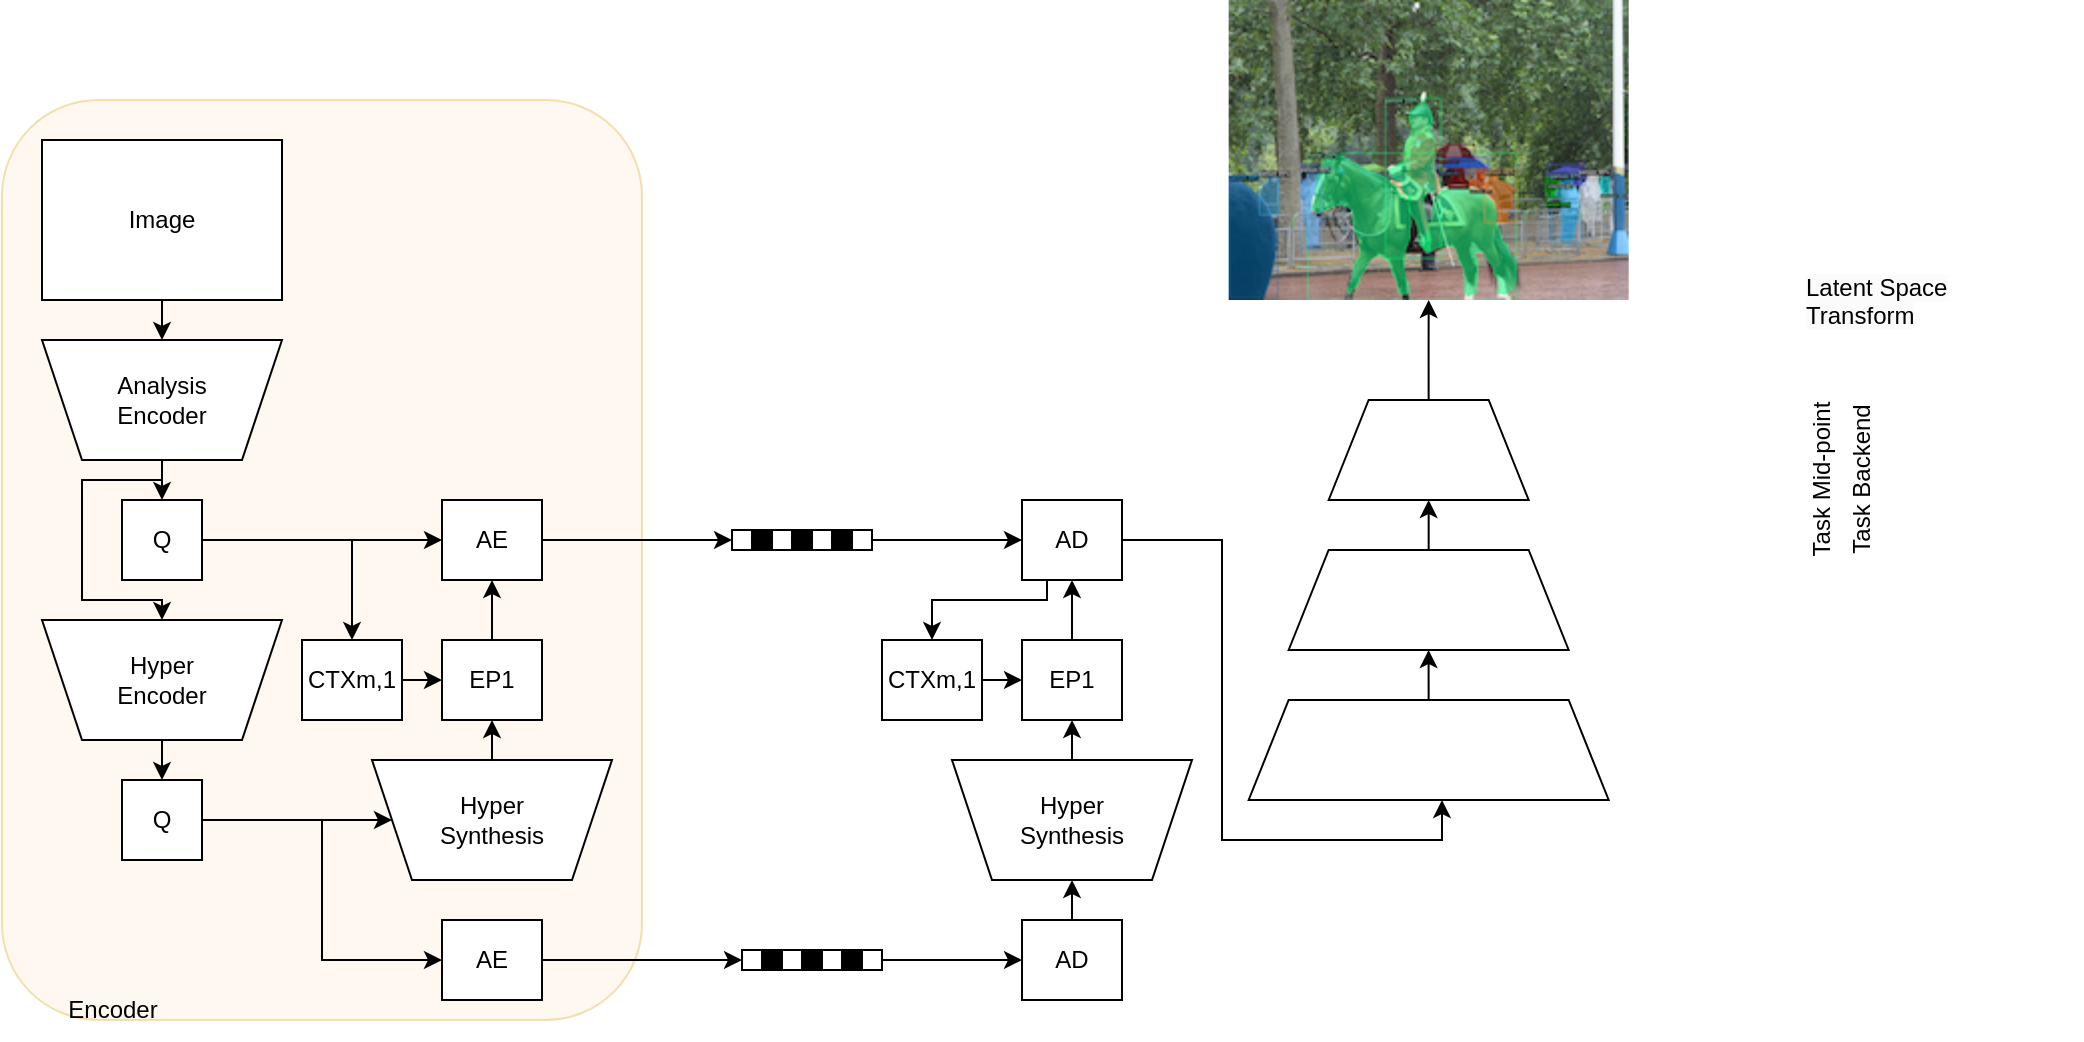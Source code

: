 <mxfile version="20.8.23" type="github">
  <diagram name="Page-1" id="KY6UGwWsy6HudI1h1nBM">
    <mxGraphModel dx="1368" dy="1948" grid="1" gridSize="10" guides="1" tooltips="1" connect="1" arrows="1" fold="1" page="1" pageScale="1" pageWidth="850" pageHeight="1100" math="0" shadow="0">
      <root>
        <mxCell id="0" />
        <mxCell id="1" parent="0" />
        <mxCell id="WJkEbxPwfmSc1Bo30Y7H-26" value="" style="rounded=1;whiteSpace=wrap;html=1;fillColor=#ffe6cc;strokeColor=#d79b00;opacity=30;" parent="1" vertex="1">
          <mxGeometry x="60" y="20" width="320" height="460" as="geometry" />
        </mxCell>
        <mxCell id="WJkEbxPwfmSc1Bo30Y7H-3" style="edgeStyle=orthogonalEdgeStyle;rounded=0;orthogonalLoop=1;jettySize=auto;html=1;exitX=0.5;exitY=1;exitDx=0;exitDy=0;" parent="1" source="WJkEbxPwfmSc1Bo30Y7H-1" edge="1">
          <mxGeometry relative="1" as="geometry">
            <mxPoint x="140" y="120" as="targetPoint" />
          </mxGeometry>
        </mxCell>
        <mxCell id="WJkEbxPwfmSc1Bo30Y7H-8" style="edgeStyle=orthogonalEdgeStyle;rounded=0;orthogonalLoop=1;jettySize=auto;html=1;exitX=0.5;exitY=1;exitDx=0;exitDy=0;entryX=0.5;entryY=1;entryDx=0;entryDy=0;" parent="1" source="WJkEbxPwfmSc1Bo30Y7H-1" target="WJkEbxPwfmSc1Bo30Y7H-4" edge="1">
          <mxGeometry relative="1" as="geometry" />
        </mxCell>
        <mxCell id="WJkEbxPwfmSc1Bo30Y7H-1" value="Image" style="rounded=0;whiteSpace=wrap;html=1;" parent="1" vertex="1">
          <mxGeometry x="80" y="40" width="120" height="80" as="geometry" />
        </mxCell>
        <mxCell id="WJkEbxPwfmSc1Bo30Y7H-9" style="edgeStyle=orthogonalEdgeStyle;rounded=0;orthogonalLoop=1;jettySize=auto;html=1;exitX=0.5;exitY=0;exitDx=0;exitDy=0;entryX=0.5;entryY=0;entryDx=0;entryDy=0;" parent="1" source="WJkEbxPwfmSc1Bo30Y7H-4" target="WJkEbxPwfmSc1Bo30Y7H-5" edge="1">
          <mxGeometry relative="1" as="geometry" />
        </mxCell>
        <mxCell id="WJkEbxPwfmSc1Bo30Y7H-10" style="edgeStyle=orthogonalEdgeStyle;rounded=0;orthogonalLoop=1;jettySize=auto;html=1;exitX=0.5;exitY=0;exitDx=0;exitDy=0;entryX=0.5;entryY=1;entryDx=0;entryDy=0;" parent="1" source="WJkEbxPwfmSc1Bo30Y7H-4" target="WJkEbxPwfmSc1Bo30Y7H-6" edge="1">
          <mxGeometry relative="1" as="geometry">
            <Array as="points">
              <mxPoint x="140" y="210" />
              <mxPoint x="100" y="210" />
              <mxPoint x="100" y="270" />
              <mxPoint x="140" y="270" />
            </Array>
          </mxGeometry>
        </mxCell>
        <mxCell id="WJkEbxPwfmSc1Bo30Y7H-4" value="Analysis&lt;br&gt;Encoder" style="shape=trapezoid;perimeter=trapezoidPerimeter;whiteSpace=wrap;html=1;fixedSize=1;direction=west;" parent="1" vertex="1">
          <mxGeometry x="80" y="140" width="120" height="60" as="geometry" />
        </mxCell>
        <mxCell id="WJkEbxPwfmSc1Bo30Y7H-16" style="edgeStyle=orthogonalEdgeStyle;rounded=0;orthogonalLoop=1;jettySize=auto;html=1;exitX=1;exitY=0.5;exitDx=0;exitDy=0;entryX=0;entryY=0.5;entryDx=0;entryDy=0;" parent="1" source="WJkEbxPwfmSc1Bo30Y7H-5" target="WJkEbxPwfmSc1Bo30Y7H-12" edge="1">
          <mxGeometry relative="1" as="geometry" />
        </mxCell>
        <mxCell id="WJkEbxPwfmSc1Bo30Y7H-17" style="edgeStyle=orthogonalEdgeStyle;rounded=0;orthogonalLoop=1;jettySize=auto;html=1;exitX=1;exitY=0.5;exitDx=0;exitDy=0;" parent="1" source="WJkEbxPwfmSc1Bo30Y7H-5" target="WJkEbxPwfmSc1Bo30Y7H-14" edge="1">
          <mxGeometry relative="1" as="geometry" />
        </mxCell>
        <mxCell id="WJkEbxPwfmSc1Bo30Y7H-5" value="Q" style="rounded=0;whiteSpace=wrap;html=1;" parent="1" vertex="1">
          <mxGeometry x="120" y="220" width="40" height="40" as="geometry" />
        </mxCell>
        <mxCell id="WJkEbxPwfmSc1Bo30Y7H-11" style="edgeStyle=orthogonalEdgeStyle;rounded=0;orthogonalLoop=1;jettySize=auto;html=1;exitX=0.5;exitY=0;exitDx=0;exitDy=0;entryX=0.5;entryY=0;entryDx=0;entryDy=0;" parent="1" source="WJkEbxPwfmSc1Bo30Y7H-6" target="WJkEbxPwfmSc1Bo30Y7H-7" edge="1">
          <mxGeometry relative="1" as="geometry" />
        </mxCell>
        <mxCell id="WJkEbxPwfmSc1Bo30Y7H-6" value="Hyper&lt;br&gt;Encoder" style="shape=trapezoid;perimeter=trapezoidPerimeter;whiteSpace=wrap;html=1;fixedSize=1;direction=west;" parent="1" vertex="1">
          <mxGeometry x="80" y="280" width="120" height="60" as="geometry" />
        </mxCell>
        <mxCell id="WJkEbxPwfmSc1Bo30Y7H-23" style="edgeStyle=orthogonalEdgeStyle;rounded=0;orthogonalLoop=1;jettySize=auto;html=1;exitX=1;exitY=0.5;exitDx=0;exitDy=0;entryX=1;entryY=0.5;entryDx=0;entryDy=0;" parent="1" source="WJkEbxPwfmSc1Bo30Y7H-7" target="WJkEbxPwfmSc1Bo30Y7H-20" edge="1">
          <mxGeometry relative="1" as="geometry" />
        </mxCell>
        <mxCell id="WJkEbxPwfmSc1Bo30Y7H-25" style="edgeStyle=orthogonalEdgeStyle;rounded=0;orthogonalLoop=1;jettySize=auto;html=1;exitX=1;exitY=0.5;exitDx=0;exitDy=0;entryX=0;entryY=0.5;entryDx=0;entryDy=0;" parent="1" source="WJkEbxPwfmSc1Bo30Y7H-7" target="WJkEbxPwfmSc1Bo30Y7H-24" edge="1">
          <mxGeometry relative="1" as="geometry" />
        </mxCell>
        <mxCell id="WJkEbxPwfmSc1Bo30Y7H-7" value="Q" style="rounded=0;whiteSpace=wrap;html=1;" parent="1" vertex="1">
          <mxGeometry x="120" y="360" width="40" height="40" as="geometry" />
        </mxCell>
        <mxCell id="9MnYl7FSJ5CDIWRbCC_x-1" style="edgeStyle=orthogonalEdgeStyle;rounded=0;orthogonalLoop=1;jettySize=auto;html=1;exitX=1;exitY=0.5;exitDx=0;exitDy=0;entryX=0;entryY=0.5;entryDx=0;entryDy=0;" edge="1" parent="1" source="WJkEbxPwfmSc1Bo30Y7H-12" target="WJkEbxPwfmSc1Bo30Y7H-58">
          <mxGeometry relative="1" as="geometry" />
        </mxCell>
        <mxCell id="WJkEbxPwfmSc1Bo30Y7H-12" value="AE" style="rounded=0;whiteSpace=wrap;html=1;" parent="1" vertex="1">
          <mxGeometry x="280" y="220" width="50" height="40" as="geometry" />
        </mxCell>
        <mxCell id="WJkEbxPwfmSc1Bo30Y7H-19" style="edgeStyle=orthogonalEdgeStyle;rounded=0;orthogonalLoop=1;jettySize=auto;html=1;exitX=1;exitY=0.5;exitDx=0;exitDy=0;entryX=0;entryY=0.5;entryDx=0;entryDy=0;" parent="1" source="WJkEbxPwfmSc1Bo30Y7H-14" target="WJkEbxPwfmSc1Bo30Y7H-15" edge="1">
          <mxGeometry relative="1" as="geometry" />
        </mxCell>
        <mxCell id="WJkEbxPwfmSc1Bo30Y7H-14" value="CTXm,1" style="rounded=0;whiteSpace=wrap;html=1;" parent="1" vertex="1">
          <mxGeometry x="210" y="290" width="50" height="40" as="geometry" />
        </mxCell>
        <mxCell id="WJkEbxPwfmSc1Bo30Y7H-18" style="edgeStyle=orthogonalEdgeStyle;rounded=0;orthogonalLoop=1;jettySize=auto;html=1;exitX=0.5;exitY=0;exitDx=0;exitDy=0;entryX=0.5;entryY=1;entryDx=0;entryDy=0;" parent="1" source="WJkEbxPwfmSc1Bo30Y7H-15" target="WJkEbxPwfmSc1Bo30Y7H-12" edge="1">
          <mxGeometry relative="1" as="geometry" />
        </mxCell>
        <mxCell id="WJkEbxPwfmSc1Bo30Y7H-15" value="EP1" style="rounded=0;whiteSpace=wrap;html=1;" parent="1" vertex="1">
          <mxGeometry x="280" y="290" width="50" height="40" as="geometry" />
        </mxCell>
        <mxCell id="WJkEbxPwfmSc1Bo30Y7H-22" style="edgeStyle=orthogonalEdgeStyle;rounded=0;orthogonalLoop=1;jettySize=auto;html=1;exitX=0.5;exitY=1;exitDx=0;exitDy=0;entryX=0.5;entryY=1;entryDx=0;entryDy=0;" parent="1" source="WJkEbxPwfmSc1Bo30Y7H-20" target="WJkEbxPwfmSc1Bo30Y7H-15" edge="1">
          <mxGeometry relative="1" as="geometry" />
        </mxCell>
        <mxCell id="WJkEbxPwfmSc1Bo30Y7H-20" value="Hyper&lt;br&gt;Synthesis" style="shape=trapezoid;perimeter=trapezoidPerimeter;whiteSpace=wrap;html=1;fixedSize=1;direction=west;" parent="1" vertex="1">
          <mxGeometry x="245" y="350" width="120" height="60" as="geometry" />
        </mxCell>
        <mxCell id="WJkEbxPwfmSc1Bo30Y7H-46" style="edgeStyle=orthogonalEdgeStyle;rounded=0;orthogonalLoop=1;jettySize=auto;html=1;exitX=1;exitY=0.5;exitDx=0;exitDy=0;entryX=0;entryY=0.5;entryDx=0;entryDy=0;" parent="1" source="WJkEbxPwfmSc1Bo30Y7H-24" target="WJkEbxPwfmSc1Bo30Y7H-28" edge="1">
          <mxGeometry relative="1" as="geometry">
            <mxPoint x="410" y="450" as="targetPoint" />
          </mxGeometry>
        </mxCell>
        <mxCell id="WJkEbxPwfmSc1Bo30Y7H-24" value="AE" style="rounded=0;whiteSpace=wrap;html=1;" parent="1" vertex="1">
          <mxGeometry x="280" y="430" width="50" height="40" as="geometry" />
        </mxCell>
        <mxCell id="WJkEbxPwfmSc1Bo30Y7H-27" value="Encoder" style="text;html=1;align=center;verticalAlign=middle;resizable=0;points=[];autosize=1;strokeColor=none;fillColor=none;" parent="1" vertex="1">
          <mxGeometry x="80" y="460" width="70" height="30" as="geometry" />
        </mxCell>
        <mxCell id="WJkEbxPwfmSc1Bo30Y7H-36" value="" style="group" parent="1" vertex="1" connectable="0">
          <mxGeometry x="430" y="445" width="70" height="25" as="geometry" />
        </mxCell>
        <mxCell id="WJkEbxPwfmSc1Bo30Y7H-28" value="" style="rounded=0;whiteSpace=wrap;html=1;" parent="WJkEbxPwfmSc1Bo30Y7H-36" vertex="1">
          <mxGeometry width="10" height="10" as="geometry" />
        </mxCell>
        <mxCell id="WJkEbxPwfmSc1Bo30Y7H-30" value="" style="rounded=0;whiteSpace=wrap;html=1;fillColor=#000000;" parent="WJkEbxPwfmSc1Bo30Y7H-36" vertex="1">
          <mxGeometry x="10" width="10" height="10" as="geometry" />
        </mxCell>
        <mxCell id="WJkEbxPwfmSc1Bo30Y7H-31" value="" style="rounded=0;whiteSpace=wrap;html=1;" parent="WJkEbxPwfmSc1Bo30Y7H-36" vertex="1">
          <mxGeometry x="20" width="10" height="10" as="geometry" />
        </mxCell>
        <mxCell id="WJkEbxPwfmSc1Bo30Y7H-32" value="" style="rounded=0;whiteSpace=wrap;html=1;fillColor=#000000;" parent="WJkEbxPwfmSc1Bo30Y7H-36" vertex="1">
          <mxGeometry x="30" width="10" height="10" as="geometry" />
        </mxCell>
        <mxCell id="WJkEbxPwfmSc1Bo30Y7H-33" value="" style="rounded=0;whiteSpace=wrap;html=1;" parent="WJkEbxPwfmSc1Bo30Y7H-36" vertex="1">
          <mxGeometry x="40" width="10" height="10" as="geometry" />
        </mxCell>
        <mxCell id="WJkEbxPwfmSc1Bo30Y7H-34" value="" style="rounded=0;whiteSpace=wrap;html=1;fillColor=#000000;" parent="WJkEbxPwfmSc1Bo30Y7H-36" vertex="1">
          <mxGeometry x="50" width="10" height="10" as="geometry" />
        </mxCell>
        <mxCell id="WJkEbxPwfmSc1Bo30Y7H-35" value="" style="rounded=0;whiteSpace=wrap;html=1;" parent="WJkEbxPwfmSc1Bo30Y7H-36" vertex="1">
          <mxGeometry x="60" width="10" height="10" as="geometry" />
        </mxCell>
        <mxCell id="9MnYl7FSJ5CDIWRbCC_x-4" style="edgeStyle=orthogonalEdgeStyle;rounded=0;orthogonalLoop=1;jettySize=auto;html=1;exitX=0.5;exitY=0;exitDx=0;exitDy=0;entryX=0.5;entryY=0;entryDx=0;entryDy=0;" edge="1" parent="1" source="WJkEbxPwfmSc1Bo30Y7H-47" target="WJkEbxPwfmSc1Bo30Y7H-48">
          <mxGeometry relative="1" as="geometry" />
        </mxCell>
        <mxCell id="WJkEbxPwfmSc1Bo30Y7H-47" value="AD" style="rounded=0;whiteSpace=wrap;html=1;" parent="1" vertex="1">
          <mxGeometry x="570" y="430" width="50" height="40" as="geometry" />
        </mxCell>
        <mxCell id="9MnYl7FSJ5CDIWRbCC_x-5" style="edgeStyle=orthogonalEdgeStyle;rounded=0;orthogonalLoop=1;jettySize=auto;html=1;exitX=0.5;exitY=1;exitDx=0;exitDy=0;entryX=0.5;entryY=1;entryDx=0;entryDy=0;" edge="1" parent="1" source="WJkEbxPwfmSc1Bo30Y7H-48" target="WJkEbxPwfmSc1Bo30Y7H-51">
          <mxGeometry relative="1" as="geometry" />
        </mxCell>
        <mxCell id="WJkEbxPwfmSc1Bo30Y7H-48" value="Hyper&lt;br&gt;Synthesis" style="shape=trapezoid;perimeter=trapezoidPerimeter;whiteSpace=wrap;html=1;fixedSize=1;direction=west;" parent="1" vertex="1">
          <mxGeometry x="535" y="350" width="120" height="60" as="geometry" />
        </mxCell>
        <mxCell id="9MnYl7FSJ5CDIWRbCC_x-9" style="edgeStyle=orthogonalEdgeStyle;rounded=0;orthogonalLoop=1;jettySize=auto;html=1;exitX=0.25;exitY=1;exitDx=0;exitDy=0;" edge="1" parent="1" source="WJkEbxPwfmSc1Bo30Y7H-49" target="WJkEbxPwfmSc1Bo30Y7H-50">
          <mxGeometry relative="1" as="geometry">
            <Array as="points">
              <mxPoint x="582" y="270" />
              <mxPoint x="525" y="270" />
            </Array>
          </mxGeometry>
        </mxCell>
        <mxCell id="9MnYl7FSJ5CDIWRbCC_x-44" style="edgeStyle=orthogonalEdgeStyle;rounded=0;orthogonalLoop=1;jettySize=auto;html=1;exitX=1;exitY=0.5;exitDx=0;exitDy=0;entryX=0.537;entryY=1;entryDx=0;entryDy=0;entryPerimeter=0;" edge="1" parent="1" source="WJkEbxPwfmSc1Bo30Y7H-49" target="9MnYl7FSJ5CDIWRbCC_x-43">
          <mxGeometry relative="1" as="geometry">
            <Array as="points">
              <mxPoint x="670" y="240" />
              <mxPoint x="670" y="390" />
              <mxPoint x="780" y="390" />
            </Array>
          </mxGeometry>
        </mxCell>
        <mxCell id="WJkEbxPwfmSc1Bo30Y7H-49" value="AD" style="rounded=0;whiteSpace=wrap;html=1;" parent="1" vertex="1">
          <mxGeometry x="570" y="220" width="50" height="40" as="geometry" />
        </mxCell>
        <mxCell id="9MnYl7FSJ5CDIWRbCC_x-6" style="edgeStyle=orthogonalEdgeStyle;rounded=0;orthogonalLoop=1;jettySize=auto;html=1;exitX=1;exitY=0.5;exitDx=0;exitDy=0;entryX=0;entryY=0.5;entryDx=0;entryDy=0;" edge="1" parent="1" source="WJkEbxPwfmSc1Bo30Y7H-50" target="WJkEbxPwfmSc1Bo30Y7H-51">
          <mxGeometry relative="1" as="geometry" />
        </mxCell>
        <mxCell id="WJkEbxPwfmSc1Bo30Y7H-50" value="CTXm,1" style="rounded=0;whiteSpace=wrap;html=1;" parent="1" vertex="1">
          <mxGeometry x="500" y="290" width="50" height="40" as="geometry" />
        </mxCell>
        <mxCell id="9MnYl7FSJ5CDIWRbCC_x-8" value="" style="edgeStyle=orthogonalEdgeStyle;rounded=0;orthogonalLoop=1;jettySize=auto;html=1;" edge="1" parent="1" source="WJkEbxPwfmSc1Bo30Y7H-51" target="WJkEbxPwfmSc1Bo30Y7H-49">
          <mxGeometry relative="1" as="geometry" />
        </mxCell>
        <mxCell id="WJkEbxPwfmSc1Bo30Y7H-51" value="EP1" style="rounded=0;whiteSpace=wrap;html=1;" parent="1" vertex="1">
          <mxGeometry x="570" y="290" width="50" height="40" as="geometry" />
        </mxCell>
        <mxCell id="WJkEbxPwfmSc1Bo30Y7H-65" value="" style="group" parent="1" vertex="1" connectable="0">
          <mxGeometry x="425" y="235" width="70" height="10" as="geometry" />
        </mxCell>
        <mxCell id="WJkEbxPwfmSc1Bo30Y7H-58" value="" style="rounded=0;whiteSpace=wrap;html=1;" parent="WJkEbxPwfmSc1Bo30Y7H-65" vertex="1">
          <mxGeometry width="10" height="10" as="geometry" />
        </mxCell>
        <mxCell id="WJkEbxPwfmSc1Bo30Y7H-59" value="" style="rounded=0;whiteSpace=wrap;html=1;fillColor=#000000;" parent="WJkEbxPwfmSc1Bo30Y7H-65" vertex="1">
          <mxGeometry x="10" width="10" height="10" as="geometry" />
        </mxCell>
        <mxCell id="WJkEbxPwfmSc1Bo30Y7H-60" value="" style="rounded=0;whiteSpace=wrap;html=1;" parent="WJkEbxPwfmSc1Bo30Y7H-65" vertex="1">
          <mxGeometry x="20" width="10" height="10" as="geometry" />
        </mxCell>
        <mxCell id="WJkEbxPwfmSc1Bo30Y7H-61" value="" style="rounded=0;whiteSpace=wrap;html=1;fillColor=#000000;" parent="WJkEbxPwfmSc1Bo30Y7H-65" vertex="1">
          <mxGeometry x="30" width="10" height="10" as="geometry" />
        </mxCell>
        <mxCell id="WJkEbxPwfmSc1Bo30Y7H-62" value="" style="rounded=0;whiteSpace=wrap;html=1;" parent="WJkEbxPwfmSc1Bo30Y7H-65" vertex="1">
          <mxGeometry x="40" width="10" height="10" as="geometry" />
        </mxCell>
        <mxCell id="WJkEbxPwfmSc1Bo30Y7H-63" value="" style="rounded=0;whiteSpace=wrap;html=1;fillColor=#000000;" parent="WJkEbxPwfmSc1Bo30Y7H-65" vertex="1">
          <mxGeometry x="50" width="10" height="10" as="geometry" />
        </mxCell>
        <mxCell id="WJkEbxPwfmSc1Bo30Y7H-64" value="" style="rounded=0;whiteSpace=wrap;html=1;" parent="WJkEbxPwfmSc1Bo30Y7H-65" vertex="1">
          <mxGeometry x="60" width="10" height="10" as="geometry" />
        </mxCell>
        <mxCell id="9MnYl7FSJ5CDIWRbCC_x-2" value="" style="edgeStyle=orthogonalEdgeStyle;rounded=0;orthogonalLoop=1;jettySize=auto;html=1;" edge="1" parent="1" source="WJkEbxPwfmSc1Bo30Y7H-64" target="WJkEbxPwfmSc1Bo30Y7H-49">
          <mxGeometry relative="1" as="geometry" />
        </mxCell>
        <mxCell id="9MnYl7FSJ5CDIWRbCC_x-3" value="" style="edgeStyle=orthogonalEdgeStyle;rounded=0;orthogonalLoop=1;jettySize=auto;html=1;" edge="1" parent="1" source="WJkEbxPwfmSc1Bo30Y7H-35" target="WJkEbxPwfmSc1Bo30Y7H-47">
          <mxGeometry relative="1" as="geometry" />
        </mxCell>
        <mxCell id="9MnYl7FSJ5CDIWRbCC_x-49" style="edgeStyle=orthogonalEdgeStyle;rounded=0;orthogonalLoop=1;jettySize=auto;html=1;exitX=0.5;exitY=0;exitDx=0;exitDy=0;entryX=0.5;entryY=1;entryDx=0;entryDy=0;" edge="1" parent="1" source="9MnYl7FSJ5CDIWRbCC_x-27" target="9MnYl7FSJ5CDIWRbCC_x-28">
          <mxGeometry relative="1" as="geometry" />
        </mxCell>
        <mxCell id="9MnYl7FSJ5CDIWRbCC_x-27" value="" style="shape=trapezoid;perimeter=trapezoidPerimeter;whiteSpace=wrap;html=1;fixedSize=1;direction=east;" vertex="1" parent="1">
          <mxGeometry x="703.33" y="245" width="140" height="50" as="geometry" />
        </mxCell>
        <mxCell id="9MnYl7FSJ5CDIWRbCC_x-50" style="edgeStyle=orthogonalEdgeStyle;rounded=0;orthogonalLoop=1;jettySize=auto;html=1;exitX=0.5;exitY=0;exitDx=0;exitDy=0;entryX=0.5;entryY=1;entryDx=0;entryDy=0;" edge="1" parent="1" source="9MnYl7FSJ5CDIWRbCC_x-28">
          <mxGeometry relative="1" as="geometry">
            <mxPoint x="773.33" y="120" as="targetPoint" />
          </mxGeometry>
        </mxCell>
        <mxCell id="9MnYl7FSJ5CDIWRbCC_x-28" value="" style="shape=trapezoid;perimeter=trapezoidPerimeter;whiteSpace=wrap;html=1;fixedSize=1;direction=east;" vertex="1" parent="1">
          <mxGeometry x="723.33" y="170" width="100" height="50" as="geometry" />
        </mxCell>
        <mxCell id="9MnYl7FSJ5CDIWRbCC_x-29" value="Task Mid-point" style="text;html=1;align=center;verticalAlign=middle;resizable=0;points=[];autosize=1;strokeColor=none;fillColor=none;rotation=270;" vertex="1" parent="1">
          <mxGeometry x="920" y="195" width="100" height="30" as="geometry" />
        </mxCell>
        <mxCell id="9MnYl7FSJ5CDIWRbCC_x-30" value="Task Backend" style="text;html=1;align=center;verticalAlign=middle;resizable=0;points=[];autosize=1;strokeColor=none;fillColor=none;rotation=270;" vertex="1" parent="1">
          <mxGeometry x="940" y="195" width="100" height="30" as="geometry" />
        </mxCell>
        <mxCell id="9MnYl7FSJ5CDIWRbCC_x-42" value="&lt;span style=&quot;border-color: var(--border-color); caret-color: rgb(0, 0, 0); color: rgb(0, 0, 0); font-family: Helvetica; font-size: 12px; font-style: normal; font-variant-caps: normal; font-weight: 400; letter-spacing: normal; text-align: center; text-indent: 0px; text-transform: none; word-spacing: 0px; -webkit-text-stroke-width: 0px; text-decoration: none; background-color: rgb(251, 251, 251); float: none; display: inline !important;&quot;&gt;Latent Space&lt;/span&gt;&lt;br style=&quot;border-color: var(--border-color); caret-color: rgb(0, 0, 0); color: rgb(0, 0, 0); font-family: Helvetica; font-size: 12px; font-style: normal; font-variant-caps: normal; font-weight: 400; letter-spacing: normal; text-align: center; text-indent: 0px; text-transform: none; word-spacing: 0px; -webkit-text-stroke-width: 0px; text-decoration: none; background-color: rgb(251, 251, 251);&quot;&gt;&lt;span style=&quot;border-color: var(--border-color); caret-color: rgb(0, 0, 0); color: rgb(0, 0, 0); font-family: Helvetica; font-size: 12px; font-style: normal; font-variant-caps: normal; font-weight: 400; letter-spacing: normal; text-align: center; text-indent: 0px; text-transform: none; word-spacing: 0px; -webkit-text-stroke-width: 0px; text-decoration: none; background-color: rgb(251, 251, 251); float: none; display: inline !important;&quot;&gt;Transform&lt;/span&gt;" style="text;whiteSpace=wrap;html=1;" vertex="1" parent="1">
          <mxGeometry x="960" y="100" width="140" height="60" as="geometry" />
        </mxCell>
        <mxCell id="9MnYl7FSJ5CDIWRbCC_x-47" style="edgeStyle=orthogonalEdgeStyle;rounded=0;orthogonalLoop=1;jettySize=auto;html=1;exitX=0.5;exitY=0;exitDx=0;exitDy=0;" edge="1" parent="1" source="9MnYl7FSJ5CDIWRbCC_x-43" target="9MnYl7FSJ5CDIWRbCC_x-27">
          <mxGeometry relative="1" as="geometry" />
        </mxCell>
        <mxCell id="9MnYl7FSJ5CDIWRbCC_x-43" value="" style="shape=trapezoid;perimeter=trapezoidPerimeter;whiteSpace=wrap;html=1;fixedSize=1;direction=east;" vertex="1" parent="1">
          <mxGeometry x="683.33" y="320" width="180" height="50" as="geometry" />
        </mxCell>
        <mxCell id="9MnYl7FSJ5CDIWRbCC_x-51" value="" style="shape=image;verticalLabelPosition=bottom;labelBackgroundColor=default;verticalAlign=top;aspect=fixed;imageAspect=0;image=data:image/png,iVBORw0KGgoAAAANSUhEUgAAAMgAAACWCAYAAACb3McZAAAAAXNSR0IArs4c&#xa;6QAAAIRlWElmTU0AKgAAAAgABQESAAMAAAABAAEAAAEaAAUAAAABAAAASgEb&#xa;AAUAAAABAAAAUgEoAAMAAAABAAIAAIdpAAQAAAABAAAAWgAAAAAAAABIAAAA&#xa;AQAAAEgAAAABAAOgAQADAAAAAQABAACgAgAEAAAAAQAAAMigAwAEAAAAAQAA&#xa;AJYAAAAA70IhPAAAAAlwSFlzAAALEwAACxMBAJqcGAAAAVlpVFh0WE1MOmNv&#xa;bS5hZG9iZS54bXAAAAAAADx4OnhtcG1ldGEgeG1sbnM6eD0iYWRvYmU6bnM6&#xa;bWV0YS8iIHg6eG1wdGs9IlhNUCBDb3JlIDYuMC4wIj4KICAgPHJkZjpSREYg&#xa;eG1sbnM6cmRmPSJodHRwOi8vd3d3LnczLm9yZy8xOTk5LzAyLzIyLXJkZi1z&#xa;eW50YXgtbnMjIj4KICAgICAgPHJkZjpEZXNjcmlwdGlvbiByZGY6YWJvdXQ9&#xa;IiIKICAgICAgICAgICAgeG1sbnM6dGlmZj0iaHR0cDovL25zLmFkb2JlLmNv&#xa;bS90aWZmLzEuMC8iPgogICAgICAgICA8dGlmZjpPcmllbnRhdGlvbj4xPC90&#xa;aWZmOk9yaWVudGF0aW9uPgogICAgICA8L3JkZjpEZXNjcmlwdGlvbj4KICAg&#xa;PC9yZGY6UkRGPgo8L3g6eG1wbWV0YT4KGV7hBwAAQABJREFUeAEsveezbdd1&#xa;5TfP3vucfXLON6eXEzIIgAAIUiTB0N0qtdRd7iqXVLbV/uCq/uTqb/b7F1z+&#xa;A1zV5VTV1d1qiRYpkAQDCCK/B7x877s5nJxzPv7NI0EC+fhu2nutueYcY8wx&#xa;13X8u//9L+e1ck+yyS2Z9+pyUCpJNnVFBp37MmgVxR9Zk1bXltJhQy6/HpBR&#xa;syXdxrLY0SOxHDEZDpzSrs7F6XSIL9wQ5ygqESspLsspgUhI2s2OuExLJvOh&#xa;OBymeN0zqffrcnjyRALOjBzVjuTbt38kBwf7st/dl0s7N8Rw5aWaP5LqoSHu&#xa;uEvqhb54PB7ZvhOSUCImv/3FB3L18g/EY43l/HhPiieGbN48kivX/kJm5lAe&#xa;PToWwxIxpl1x+xIybImU2g3xikdcXpd0e1Wxxh6JhAJSHRTE4fQIf5BoICFL&#xa;l+IycY4lvnJNhqOSeAIxOX9alJOjB3LjtVel167JpD+R9HJCTk/ycnDvQ3np&#xa;pb+Sibsi43FZIstvyqjXkq8++Lls37opM9dcRnVTpuO++NI+qXUL8mT3N7KU&#xa;8Uh4ui6BeEzcjiUZmIakshvSqV1IqVUXHy/g4WstOyyRyLrs7n8utfNzCcYN&#xa;ia1GZF61ZToZSHrrEs9pSql6IFPnsUS92zLpNaTX5e9yprgNWzqDmtgunwSC&#xa;QWnVO9KutMU03XxsIqY1lU6zLf7VrPiTAUmEQzIdzGQgtlxeNmT3pCP1akXC&#xa;Llsm3oD4fDOp5IsymAxl58pNaTfK0u88k/f/1V9LxOdk3Tvy6EFe9h7sydw9&#xa;F7ZAGrWxNEo9Wd+IyvV3XpFQICtnh1/L+clTGc/mMh+b4pzNxOGzpdcR6V20&#xa;xJVK83l+KReOxZsOit/jl9vJjByPmuJgrbZXb8vj57+Vcr4g3nlYOpOW5Nnn&#xa;rCcqpmssI+LNcszFMfGKMXQSr14ZjSoS4r/Hs7CEbJf0h035H//N/yJb69vC&#xa;k4rbZUnuPCf//n/7K7E9CRmzLub1l2/dLeb2pNuuyszhFNegKfN5TWQcEh6Z&#xa;gzKT0bDB4vpk3A2Jw4hLaok/DztSvqhI7aInbvdQhpWBzFn0SX8mHRat2++L&#xa;22mL5TT43J4Yto9NmUmz3pLWbCJjCcjG7VXZun1ZHnx2X8on5xLJmlIuF2Qw&#xa;EJnUJtJtmRLL+uTK1esy4QX8AX5Oy5Br138qMnfIbJbjME1l3BqLP/Oq1Gtd&#xa;GRGIfTmQ9dTbsrp6jcBI8rMc0mvWxQq6ZDwxxTL94vFNxRmKi+UOiNcXlvTa&#xa;priiCYl7gzLoDqTBIaqUhixaSsrVMhtYk2h2jQBd4QD0pFMsi8/vlXjijlR5&#xa;ZssnEgivy8nuH8Xj7shkEuSnjsUkKUxth5we5qTB522sXpX/6c/+Z/nLH/17&#xa;OTseyr2jp9Idn/M6+9Kq9sTnjZM43GLOJ/xdXXoTISDYiUBe/OG6dAt+mRgz&#xa;PhaUicMQb4jNdbglu3pJkt41GRJwbt4zlPJLfCkr+58/JxGExCIEDCsgsylf&#xa;a45kTuKaOkkiLpEf/+gveMaetJpD6XTaYvsN9m0u5+d1abS6EvO6WYOmjPpt&#xa;GfAzh+2hpJf8rN1EbMtPIgzI/UdfEfBNDk9Dzs4aUjxqSfG8IpGdFZJSUNxm&#xa;X7avbYvhCctoZsn6Tliu3orKjWuXxQr4pFAfyqzbJKkFZTgU6U+b4gn5ZTQd&#xa;icfpkma1JhFzwsGdSzR5Q5o8/0X+Qlz2SKKJDXFYbpFaU2bjAWvgEGtuSyhD&#xa;ouaQdRotmXQ74vW7xRfwymQ0JmHzvean8vrNH0uEfTf5vpZhSKvfk0+//ITn&#xa;tcVPkjLfe/+duy4exPJ0xC0u/nsuptcppttL9jMlHFwVh4sfalYJPheHxyWd&#xa;ekkqjZrMhhEZj0RcYYd4vB4OGZsY8JARhJW3qCJz8Qb5nIFJQBNUZHEHgT21&#xa;2KDAlL+aye43+2KM+mz2jM8xZTjhG04bLGpEVtZW5erNV8XJhvYGp5waMnC1&#xa;wTN4JbuU4IC0eN4EB8ohdjoqLrePajAiY3h4rjnZziv1xkA63ar4oimxrB4P&#xa;xsPNWLx0QlxBL39nidNyyMQM88hTsdsDOTovy4B3iWev8exODntTbH7mLHcq&#xa;Tw8eiss3llB4TdzeGNnIlnqnIVOzI7bXITkybmp9VVbvLIvZJID8PpnMDJ6h&#xa;K+vRVdmM7Mhf/bf/vSRTS/L40RP5xTd/K2lvRlz+kJhtNtk2CaCRTEhQ9QpV&#xa;h+CeuFrS7p5J0L8iUQ6ytEUifOpwPmNfxjLr1MXtJ3sbpjQJ0E5TqP4uqlmL&#xa;Sngmw7wtc/aiclSTcacr0YxfYpsZApF9sKhELHm732D/OlTkkpg260ClLZy3&#xa;ZMrfOcdjOb0oEXxDmc7K0uGwXH5lR9Zu8iw9DTaXpKI7BJ5bDg/3xG96QB0z&#xa;qkFXcvcq4iKJ+SIeaVzk5Ouvfk12L8iobXHwOQkk5UqhtXjP8+dHHIqImD5i&#xa;cO6U2XwurWKd52WvnSTlaV9SiVUqwUgq3RbJp03c2dIcjEgsVI75gMrWk17f&#xa;IcEwVcmYsp7ENn/vSSZkMuXgEEvNoYuEHSR+K/LGHQ5IJEZcagIxeOae/PaT&#xa;vxcr5JbZxBDzO3/+1l2PJyAmX9yqVimnY7m8+poMiaPK+SNp1BsymoQkYCf5&#xa;eIdMRJaLWDLtz/kGbILPI83GWAx3laBNy6TuYHfanMY5D2pIlA0WTr6TUu92&#xa;OnnwIFBkKAYbm6dUz3t9sfy2rC6vyfVvvUdg1KVV6IrpicjOjZcJ9LY8PPsP&#xa;HI5labfPyeJJ8Xp8ZHG3PHvyKVVvSTx+MiMbN+jnJUcQ13NDCaQi/O+RHBV2&#xa;xUXWtMnkkWCYjfeJh4w+7g6lwftMgAD90YR3PRJHt8jZGcgMaOBxZ6lIZNDm&#xa;mTg6U4JxJIVunxLtB2L2Oewd6ZVYgzkfc4yAmXnpVtsy7Lbl4nwkAc9Y9p8/&#xa;I7ANwIpD/FTg1aVtWV7ZFp/HK+FwQP745e+kcFKkSkXF5/JLf0KlILOBBFn3&#xa;igzqY+m0TqVYPAOSBWQtfQt4NJaNrRc5+EOe7xn70VnsnVbx/vSBhLNvEmwx&#xa;KfM+g/6ZZC5dkYuyFtwKewDEqtYltbUqBpV0ahHErTL/TY0dziW2bMpk0JdB&#xa;fiwe3rdPQvFwCHtkZSGB2SScsDO2WP+Ls7wEo1HJXgJukxwrQE+/HZC0Zybb&#xa;r7jEjiQls3VT5v2yTIAzo3mbapeR+HqSGPDJfOKQZw+P5OxRSR58XJSzpzUJ&#xa;xyYkMgK+QoIEUjXLVT4/Ir1CBfjuFjsQJLFSwYCM0aBDkskVmZOgol4SUKUq&#xa;Di9wjQTpmJbFnSDsQDDFXRKrdKlyabFcEema4LB+VWKRJRJ5Vl69dZs/J1h3&#xa;Po1EOeT9d4v3eX6nhjEV5Kdv33UGyDAOj/SBFv5wUuJrV8XNi9rBqBQLBEK3&#xa;RpZ3U02AJmS7kHdZglZDgk4KN6c0FvJS5jJih5akC8ZVeDAji1hkTgv+4aSa&#xa;zPnhTrKjwZ9brZIYbOLYq1WpIfHQmiy/9LJiCWmx8c8/f0oZ9Ur+6FhqvbbM&#xa;2uDH6kwiCV7E5SRYHVLa/0raBbJ3vgJcErjKOpXHyYGjWk2V93jFF1+WkNtN&#xa;FbNlMGsTNEWpA7VMnqvfKEiNzD+3urKyuQpXcYhJgfFH4tLsToAWPfiSC0hH&#xa;RmpXgJh8TXdEFiWrOGdk27r0gXgzAmnQY3N5n0h8i4wVIbop6QOOBWW6dH4G&#xa;pifLAhEtMyB//qN/Jh/87ufyqw8/lAfHn3JwkmRsDiyZfDyewNNIDvOOdEZd&#xa;qgp70nET+HlJxTbl+pVLPPMRnIKABnY4gYqJpajU8lSFqA+Mvy65w0MZAk80&#xa;0Lslgq1gyGzklUz2irRnR/Lid16X7ds3CQRgZIUsPI9IAJ42mkz5PJe0IWxu&#xa;v2tRVYJAD3cY3gYPS2f4PgZb5AhLe3RGlWtKtzLn58zgG4+lV82xxh2psF7F&#xa;pvIEB4eQ40sFd7i6VGCLgwE8nNgyKrEPJapjICANklOXimkaBWDbFtV6ynMB&#xa;L0lULK5srafJ9g5gvEuqNZLU8efA3DSV5LJMLJItcKnPuzSB2TMDRMAh1j2c&#xa;aoUSJ4jGJyyX9CA3k86cfa+KMfezr8NFsnj39e+wdvFFBTGBWP1+Vz49+oI4&#xa;HkjlpCzmi2/s3G11yuC/upR3C7J29SZkLcxxcpHFmnJwfAzxHlH5KVnRpJze&#xa;uy+VYz63DuzRMkMpHrX7EgitiNMLKc+dkdECZEWb42eBZV2LjOkgAGw35bRe&#xa;4MFaZG0ytb8HrHDJbDCUMQF98uyZfPaL/3uBKcNJPwTPZBFJBSzUmEUMLRb4&#xa;Amxb4hBECTzgCIQ6kc2IQeA6yFRBP1DL8vC8PQ4fEC8RJPOokACcYJGmExbf&#xa;FZY+AW44xrJ2aUlcZEfDReUTSmyR5+IAuhETtOSOWmQcy0UVGrJBBZDqXEJx&#xa;KpEVXWRhH99rAlFY3l6Dg2yyBiMwbZCzWpN6uSkWmdoHptfn7xs9WebQugD+&#xa;/+v/e1euLV9fbP4A2GcBLydApSSbHwBKNftjiZGhq0dKLP3Sm9Zk/+z/IRiy&#xa;8KjnEltb4/1aEvLYCAYr8AWRz78+kxnvqNDDaDvFIqm5nM9l7coPSQQeaTv+&#xa;L97rCvsRBrLAF86bsn9wKJFkdvGuDqq60+UWvz8CTGuSABfIXPqtgUyUs4zJ&#xa;sNOprMIJVzZvLd7JYeThcByEAgnRC0Q2+rL/Gw4eweYJdIGfEwQWh2SX4+KN&#xa;xgQyIUOqJSmGSq5Vviur6Qz85I7M/TE5fvCFBEnELjsl0bBTljfTUm8j7MAD&#xa;Z72CON0rcKyQHB+cc0CL0oHcj+HIE6BxLdek0jgknE6Dbsh2fY+YCBOGmz2g&#xa;miiKD7jSUsyVgGuTBTd667VvLw4INXbxzF2g8C9+9nfSb8J9SBTm2q3M3WkH&#xa;tQM15cobOwROcwELHv36N1J4vM9iJiFRfrnx6ltwjzNpds4kkJiJGYDA8Pdu&#xa;F9gSmHJR3pezo7+nepEhyF5OgnXKwbKoMqmVrEyHXWDQgBOKogKkGs+AZZQw&#xa;maAkAYVOvnwGQRvI+uY22HAihs8va9u8zClQgUNguKhK/CyfZ0eSkW3gG+Sc&#xa;7O8jeA3bK23KqpcNbbfbZGtDDP7sjHEgL4rSLFWkQAm3UwS2a0YQmCR6ggRB&#xa;wcPi1UbwBw/Vp+6XRqMjZycXZJA6EAJA6bDJTDY4nGeGLHtcQMYBClB8xtcD&#xa;RYBLgahD6q0q2LxFRZiB3U/Jmn2CPSFbW2vy+ru35GKvDZ/pyEdf/x6liqpL&#xa;5ibtQYwh+2S5KBhZs3hi+So4H9hGclrKbkupfA6BBEL2Ra5f/0uSzgwIFZBW&#xa;biZtMurRQV1CwDeTAxZDcOgbcDznlD0CClIJV1/+sbQnuzzffWBcFnhoSh5x&#xa;xW8ngFcjef/tdyToC8qXT+8tDkRyGZiMSBNJRhYVsN6jkrGiHpDFAPjicsBV&#xa;nQnZuLEs119a5nmjfD2Hw57Ja69syZ2djBRQ1Lwc3A5ccD4/JJnNJXHpmjjJ&#xa;7pYvwPtXZOlyVqLAJ7tfEl9yQ5JUOCeV2efLSC4PjwklZUQ1PX74OSIRHCOw&#xa;ycdSHKyJ1A9PSVBUZJdXOuWGNC9Y+yYVh78z4NBNeKoNUuFppXx8RMKYSWL7&#xa;NSArUCuEitloklRTJM4Def3O+xLh3QDLoBsSJALMbvmh+BPwKPbL3N7cutvt&#xa;juXg488lvBVHRvXIo49/J10WKQw58gAL5o4pkEXE6eFwhFPwB35w8UhWt69Q&#xa;KusSSwR4eV4uzuaiWAHJFyTPQvEAYIlt8y9keDgGtkDipyOD7C9SB4712yOg&#xa;gkPil2MspkPmYOEBZMxBBg9Gl6Tdqkgf2TTkSyLrRhZEqwBR7lRKMoWULlQr&#xa;x4Rsw4Z3OJjwqbDfBLZoeUdIaDnJzD3gCnFNiYV/cnza6AE9+Isl2dglYMyY&#xa;QCWz1VQdUpzV4JCa4OAI6xFeHKghUMA1morDE6KsU/EcwFFwMj9Jnj+Ac1Ep&#xa;W5DFwehAVrZvSDiwJt54SDpTS2o1RAAl0KhUQdYz18gBNai+VKUaBzGciUmA&#xa;rKeSa5dMvcoaD6lK+xUOR38A5EFUgDTGUzusp4f3Qs3qngKN0jJ1Q0CjLrIx&#xa;FcOzJFOCMWAjcw41+3CgWY9eNweHQS1y8jyKXDht/focaX9J4qzrvb2vwE4K&#xa;70YcnCmiB1AXjubkmYdUZtvnIlHM2LMmgoYl5xeP4W6sNQF/slcDnlpAvSUp&#xa;IOX2B0HJH5aANfAQJ+sDR4h4k0DbtrRLDcluJuEPY7ipn0SJ8B4Ok2QHyPxn&#xa;C6Wv1zkhYAPwkD0CGzn3xtugDva6hbqKzDyHL035e4XEIWC4G/g3arGpCAFO&#xa;NxUjQJVDVh62gWe3NxEqkHRjcGxUrRrwKvf4Y2RgP7EGbyxV5Z23/kxi8Thr&#xa;Re75pwPy+y8+lr5jCN9riPnCS2/cDaSSEt5clsKzXakWn0siGSV40pyq0UKq&#xa;Vdmv18vzkqgELYvDQTkDZm29fJMf1pL7H/4DD8QJNKNIgUUIOhtGwJASJIWe&#xa;7bXdEL0esqBf/KhJzx6cwDt8UqpX5egwL+Zwxmb7pDE9B44gJXtb4PoDKlaE&#xa;SoDKMpzqk9CDqUqrc4quPoTMs/nAqTAZKZ0MSkc3En5ioM9bkLmpEi4+PxrI&#xa;SL2LKkPWXY4HpI2aNuyoMsXRDbTZ2B0O+JrkDh4tIMnMN+FZkIioEqYdWlTD&#xa;6bgLP5hKNAbs4/v3ix16D3wekCGk0DIQgudQRepFZNgiARWXaDoip6e70uMA&#xa;HF/UxIlKApunghbEJ+GFwuPkOcUN9OoilVvo9fClIOtw9HxXWmxOGEHDSRZF&#xa;uEUAuUQFsOWjX/8HmfrbcuvmO1Q5pNHhc77mOgcbJdCqi4eK1xs/J5jgXcim&#xa;lZOPqbBUoMEcXnOAGHJTllJb9ADmcu/TX8mlWzsS9ZME+Nm8LsmrJsXKBdyi&#xa;xfGidnCQwzHigf8LwqkcfK8QClwXAeHk2Zk8+flTSWyFpVwBsrqpikYGlakL&#xa;D0H6phImI6tSpp82R7s1SYQdhCAf+/D1F0eogGEO42QBef74d5/yvn1ZQwpe&#xa;uXyLCvUyvICfjXw9VxElV0S568nO7duwOVRLMyg9BJwa0rlm/UCYJAKnmRID&#xa;QXpy2RiHss2hASalEGzKe0dSPN6DWycg8ot6wbsF5Ltvf19isbjMgY4mNKID&#xa;3P/l3/8D4kwbmFUV8wd/8ad3QV8Ed0TOcjk0ZC+lqsbJh8VDZLrIaVOafl4C&#xa;d9hEKgRKTZpkjRQZu3kKgS5LbOVVvrmN/Am0ISt7CWovm2uC8yz0aZU5RzMk&#xa;PXK3qkYXB8cSJrvaq+C8MAeu3ZPyaU1S7iXJXNsQH6TaBUTzspCzYZ7P8aFs&#xa;nZD1afxw6BoQMKGJ5iIgEsCQUMorreEzlJE0mn9cPJEWCRFpGmjkYNcN/qyy&#xa;3MbVLRpBZTGAUdGoR5azL8nuUZ6P9/k6cD/cZoKkqb0LdxBpkcxmsUkzKkx6&#xa;ZQP5MSz5MnInFdVG3RnAveolsDQKiwG0mQ2mkFSI/9i5aCIOkSgXPST4V3uI&#xa;OoRcbA6QoCGd4mwDG5CW/WmULyopOL9ToQ9AQ+/0+YkEUQqDwMAxPYM2ZDrP&#xa;ms/clmR2dlB3Dvh6aoknBcmdS7cG7wNigTalN99fYPIZKl+7M2LDUyh+fTnc&#xa;O4dnzGV5dZvsnSFDtsjkPmlzqCGS0jEaKOCWnKLcBWkWxgJ83cAlK6l1YDU9&#xa;JG3oIXVPGiSeRpF+ASR3ROXfCdIL6wPXEC84hD2apSMacD7UwjH9mh4wb8Df&#xa;K5mvN8dSzNPbmaGg8XPGrFNu7zEP7YMPxCWzooIFzWfKnO0MLBRLR68i8fQS&#xa;8CorX37+K0lkNtirlNz7w0NxIw5ZLiA2PbcIz1k5o4FZpw+HGuiMr8nek0Np&#xa;7O5SlZ1yAQyLLsekA6TzelgrGldj+nXf/d6fShRSr9xS+yB96MEHv/zP9OuQ&#xa;zjkD5up14267dSSFoyNOUgAC6aaMTejuhqR6WpKRSb+CMzshcxIXsrp+S/yx&#xa;BLCHEutCr+9Ykt5ZR+vmm0OM3EAIA1VhQm/Di9YcoHoYbCyaBiWMwzIFZrB4&#xa;2oMoz75cSHHRxBLkdiL5swKKHAeD0tujIvR4WH4y34vehpWhGUTn1wnJHlos&#xa;mC3JtSWaeU2gE2TfAvK4yV60ktoqTTe7C8ypTT/NRKQNzggfRWEz4E4zso+b&#xa;wEXqBqZN0Bq0gdRno9yUdLiFjTBAwHvSWxLPaMbM0bisooqQ9cmEI0qwTWLp&#xa;5OocKjqubp63TfWkG9uqtTngfD/Q2pi+jsVhMmaUeZJHa9xBKfSi/o0JOEg0&#xa;gce5B8OTPvjzifI+DlwHUj/VNegVyY70hFbXJU8CiwJRg8C3XOVLcSNfB32b&#xa;BDrQAxI/oMo5rbasrnwbOIWkS9feQ9JxUrMmyPPuACTczPL9oqzROWpiXUrF&#xa;puTae4g0Djl6xvuRBEIkIQfSs6HaJ3s8muFIYJ2GwzqHhQRDlXPCO0wn8M/D&#xa;HgPjyJRSODuWFqqiA3Ejk10WTwJVDNXQQac8skrV5FAAroHgDslsbkhsieas&#xa;tCSGKBQFVj1+/phezVMaqufAoSNJre6wTpBsElyjUqB6z+UC+FahSgf97KmJ&#xa;ZG8ofB/LCzdeE79k5aP7v5KkL0ZSKRFzCA1I0D24RyiEdo7ilYDvDKie4xHN&#xa;74BL3vrWTyXGeug/ykGGwORf/O4fUChR3jhElseDXIhsWzg/kKR/kwUlM9Rg&#xa;hP6RhJczUjzIcZpKEoasz5Af06nbSGQQbrLElDa+m0Zik4Dqd2gosakqszrA&#xa;ri4gDuvEAnuAaWQz1AEDSdhNILqiTsgkWZ0IGmETaBXqSLioSSx09fxQ9v/T&#xa;gGZbXGJXVlmoKS8J4UeL7zjYGLJ9NGxgsdiWOj2TRAIyRtfdMNdRWNCD+lgp&#xa;+NeBrDgmcwXjJqpMatEgqzf2IZ4RsqcBhEM7PzqFVIskly+RAAhSuqx9Oskz&#xa;mmb1Vogq5xV7QPleXYFn0vtnIwa5mgSX4GGzFNYPGgwc4gk6ogcIMTN8SNNV&#xa;MD7WmzEZ38HaUn0nEcpmo0cljYmTrOwLxsQzS6L4HWO76UnUCskAwl5vIa1P&#xa;gAhWWPzr61LIHcjll2M8a4KkEZAkUFSl83TqupSO4IPplKRXt+A9vOtwRw6O&#xa;7smoMORw13mvGIeOn4vjYUp1d6NAbiyngNAD+ab9lbQummRL3lUrH5i94z+S&#xa;SCYta8skJyDsxeEBTTtANhxq9QYWmEO67CSN4PoaiiFEPWQiyvDe9MIM+E8b&#xa;wSKyRp+CfU9g95hOaByfVlkjbDNYeRot1oQOvxNLjy2oTvWE5Lu77E+K6l+X&#xa;7NoLkkHxsgnMoeGh2eiS559xcH3DRXD36bPYiAlB+hPNYp7g53Oic0k54rK2&#xa;uiGbqJFuT1suHSYXTcnTXUQfqvEMLmqQPC04ZYeDAVhmbzSeTJqKHmKaJEBB&#xa;N+C/hAUxSujDUdxU2zGQy9y8vnG3XdQu6oAyWeRkVakYQCLUoAEP3PeQ5VjE&#xa;drlOdsWLswzZbj9eVIHElctSOT1BjCnSH7GkyfdwYgdxg39NyqhHO9ukRgeb&#xa;atGUcgK3PLZnAdcMMvne8T0aSWmyO/p0rUG2nUoYaXPrjRcWWerJB79EKkSy&#xa;RSFxJ+hs9rB8gJUb9QkkOIjcq8HIIUNOHpDtppQ4N4s4xQphQSoDKEMWh1X/&#xa;0cblmCzex+pSPaI5RjZSEaJD48zNhtioLg42pU+VCOIZcoBdw8ihnXaL0p1b&#xa;lN9eD/WhSYYk8AMoYlMfC0hCCftCVI+WFIr8XKTEGRXJZg0CKTgRi+xCkQvT&#xa;jDKARZMJPaUpUDRAleB7jcncFfoo2rRLr2eRSnFMYGOpAzk9vgLZngpANi/C&#xa;DTfXtlFgWlKq7cqczN2jgellI9soYR4q9RDZMwjn41VpIh5IOnsHYYPsSDKb&#xa;qCLj5L0QP0qFElkaK0ieJihrE4QXGihgIQ+VmXXtAAf9NFVnXiw8BNmAJvIc&#xa;WT8Gzg8Df6cE06wHmacKTZBZFT5aw4G0yl3224ksDXR0NWnOeXhXN5+PFB0n&#xa;E5GEXCRkN3saCKYkyTtUqWADEmvx9IwE66TtCYQDulKceOaetOly2pSvOfix&#xa;eFoAlhHg7I1NAzqCouiH96S36PF0DKwuZTl+9gQIucKhwkPYOudZonwO1YN/&#xa;58QJmA+7DVWx65QRCuf3fvynEoGDaAyqrD+Eg/zsZ38jZTiY/ixz67brrmrp&#xa;M0jvmCzd7qDQYOoyMCI2MDEGgCOhbIAXR6vHWuG2IX8oT5lr1xbeItuHlYSA&#xa;cJOKVT7tkT3VS+RXOZTv6Qdn++NRMvs/dtMNNsHiVKve7DCWJRrP0F9o0tDq&#xa;of3TuaYcqvoR9APLXD2pXrQpyV4CCICNvu+k79BrzOSYioegiUWFA0szau7A&#xa;LOmECHKI+4M8hzSApAgXwoJBsuCZqUCoXB0CZYoC40c2druC4vX6AWVVyCnY&#xa;FZnWSSPLjXTrj1B1mj0OvAGGrcJeUcK8qroAT9DRy/tFFp8stoKP6HFRToGH&#xa;I8i8kwDQJGDHFqiWjMQz0ESc4D+r0WkfDAwSRW/x/r4AkJHPNS2FICgrKhWy&#xa;h6rpZmmQuWPTBUyawg2GPaRU1CT9eKN9gfqUBSq0IdCri0reLABPyqccwgAi&#xa;AzaKWQSsjRzcoeIhUDjxa3358IEkkPNdJAQnipwf2ME5Ruyg74FaZpJsXHE/&#xa;WD288FelkpfgIynIMPmafY8QC1ubOCfUdYGfZQxH9QFhXKx9BwQxoMLNsOa4&#xa;MQQGkdh5lMW/gVlIrt28igSr3GSdSpnj4LA+qHilHMkKqKoGyz6Jtl8GTjsq&#xa;0qBKxTloVhAD4REqFj/THxuKV1EEzx8n8N0gC0+cbjlWlePjQ2mO2Pd5nB4N&#xa;bYV5X4rPnmo5kEg6y/tzyPgefQSbTDbB+4FcGg35/g9/AiLRRiGIDRPkCK76&#xa;s7/7W6l2KqAk4il5J3v3pWs/RCEIytfF/09uXfkTCSa2UFEgYkCnUR58j4yn&#xa;DbYeWad7kV90z2uoLEOwf6dBlxnXrocGU3Z7SXJnkK4OPEIPiOlEmcAjQ7Y2&#xa;+OFODgf8lwoFVCEbj1FPNCMWT59wusnebQKGrFxr5nCJVsWmi2tBxCZ8fQnl&#xa;Cwi54DB+uJKP4GzAC7yhMA01L1WBA4NK1kT3Vk5hR+FCeIT6vDDLj0TOYrKo&#xa;KlnPcA0k15TkqrdMzzEKFGZN28nBWMUpCwiw8fNUWIMJhC+A1BvfjNF/QJp0&#xa;RlDjwOjAzXGTw4MdYorSk0Lnj62uSrWRl9AKAoSPYKNjO3f2Ea9KYH8ODSKG&#xa;jR0iDlF2cij6Ez7OYbFoWBqc4nELaZYDOgNXQ1zgOXwN3KsNuR1gYZlBWKfm&#xa;8QKi9TFSzlhDL0Hr4J26+NFMEtMZsMyAH7losA4JilHrU5mHorK8lZVtfE77&#xa;jx6KGY0QxLwl/ZthBdVrQJCSVZ1jEkZKm5pYiiDQ/SGJiT7R2cERFAMZHFTw&#xa;GepTD2jWw2eG8CMvfvuaLG2kJAiPcPG5VeJj3DCksI9/DKeCReZuVYZSPqvC&#xa;MWskCST7GC4KktTFIa6GJAkQWb9f85PBMScOawupf8wBMdkcQBmxAWyPnMq3&#xa;aHim0lfkBBjuwMc3MBCLiA8b5XHr9jYHPcY+5okLXBOlU5mS/OI0HWGM0AAq&#xa;B/hpjiKKIC59DtCEP3//vfcRbKju5CVV2Ybw3Q9//wuIOwoqqpn5k3e/d7eM&#xa;Pr2H9fjqztvYS+KQSRp6EM/8HplzjlGPmh1C4tQT5l7CZxQiK09w8+Y4NG1Q&#xa;Hb6k5tmFjPx9+gwTXJeQYJqCc6qJmgFthVoc0QkvbKHK2GTNATzh6cHXbH5L&#xa;ArE0fi7gBsE8gpCtrW8QGNhLaCB6UBy8dK4Tm2sEtlvqjy7Iqj06oTMsLwSY&#xa;TU+jb8vN196hKXQAUXVw6P4RPo1pAIY8NIcg/ePekOraREyY03mm9COdEp0L&#xa;SOOnbzLtoXrBJdweuiQ14A0n2UrgDKCiOvARBZFuvcDILqTfTde/ky8iXzbl&#xa;4ml1UVETaym+HebBhQiA9QMlqAnmVdIeDmBlIUg1WRhswgABwUW1cONwnvSO&#xa;+Dj+JjZ3jII4Vj4DVh/QmLR4RwcdcAvuplW3R8bt0Z+IIFVGV9bI7D22p4B7&#xa;WVWiKrzkWG689Cqd7QjS9hMs8xmZYP0wkD7x9lABOehxxhCQhJ00HFNp+l4p&#xa;HM0Y+tQta2PdcHGARyhVflwR58/ugfdJAHjntClZKGJk5PknTeAuh6Na6/FO&#xa;flnZWefAs5ZUyyZNwO99/9uoW6iCcEsLeF5vESs8n4VI44948cDRSEVo6SAn&#xa;z/EJdajObkyEY/bORW+lVaEDT/Ue0tR0eqmUE1S6HqMO8VWalVjad64tKouC&#xa;59TGLTk5hQ8DnbxAwB7vcQqE1IodAco5qbpOENKVFdQ/Ep42m91A9hkJxUCl&#xa;fOfb7+PFAmIt+AdHiRj8wye/wU4D0gCmm//23/71XbWTT8GeHpSPerFCFviG&#xa;7GDLtWspWX8TCwCZtlOnVKOChNNYvGNYL8haeL4WUGZEau/RBxm1eRGCzcv3&#xa;cVJfMX8QXAaEXWU89AtKnGYq7WxadDofP/6GDO0Ae2fgO2wzqx4hODyBKH0D&#xa;fDSYyyYKnYBLqjDMCIhgmoXlUBpVMi6Zf6SHECAdCMFl+PgYqOBDt58TXD6b&#xa;5h74tV6rUr7hD0BRJ7BtRPbxkd3BI8A4NhsMPKZ0h8HifUizWsInUwx1Siiw&#xa;ThhIXZNOi/eZwHeQpuAQrfMx8AOsTfZvEoRzC0XP7iGPRlinFWASvjUUvezO&#xa;bXoBm4sqNiRIXA4ULJCSi4Ca4SYwp7wHyaCL+OC0DZwBNEqxGKi1Z4COPwam&#xa;hniuGQqVhTGyVyZYaci5tKoTeA3MhhPtcPOuIw6XRRIb45DtEzDRFDATMcHr&#xa;xiL04MFCefMDOSNUyv6EBhswh/oJCsASY9BdT49k9+OKDLG1m8inHgJHzdVz&#xa;elhkTB6a6sshdtOpN+g1dJBwQbELC8fXX5KcsGc04GIO1pNukRzsFlGQTmi2&#xa;UoWjG+KlykRSK8A6JFYSiY8Gp5/kIHPs8CRXgzbCjCayHbMls5RGJIkgsJDt&#xa;R06pn/Tk+OTzhcpm0/9q835NKtTJ85wU9x6yDseICiQRHNCVkxLeNQSTAjYY&#xa;EoufRBogwR082SPG4E8kFHUbu+Yt+c47P8UaBMRiJTR5jYFVv/zwb+W8kuN1&#xa;cShk307e3S3cl1qpI1X+cjzalWkxLdtvrMjaK5zekWIiB2UohvXj8mJGo15G&#xa;osTmoZTfi7XCJvhtNuHNH/yAxWPhkdRtrB4OAo2PLLRqL1hVqwgpEYkW4kbs&#xa;VQjcEdlxjGXaNIcslk4tYM4DW8cJiuDq2iITuHwQTYKoh1+sSe/FGUvJyzex&#xa;Vxtd5h1KDDlFpVE8oGnUIPOqGEAlgs/0Gz7xQhRtJOkeB9Hvp4T3KLDgeTfV&#xa;gdUADsKFgIPqECZ30qehouHL6oOvJzO+91oEYskCY//v46uKh5Y5QHUpYv8+&#xa;30OCRTxYXVmSFod2yoHTaqpBqibO7Rt3gDh9OSudMTeixr8YPOshxDuOC4HZ&#xa;Df4vBuwZcwD9KGjdAdI0QZcky7UI/AZ74iSIz/ef0SSE1AP7DIODx+f6I2pP&#xa;YdYFm73AvbBysuYuuu3LSNkQ5QDrw/tEMltSPtqVPKMGI/owUX9cKrMj7Cdw&#xa;GSpqZ5jDke2lAbdKBzsv6+u3mdO4Lc8fHrDtxsKg2uC5LC97SYd9ylo6aFi6&#xa;kcNH8A6dH3l+jPzMwVtZg9PwvdxGAtcvlhU4WWbtCt15NzzhBLhE9eGg9+li&#xa;T7CPBJPLtGAg3SRUPxV3ovwXou5FDVyngZlYSzDTs4N5lv4WFTrPgRvDN20q&#xa;xXm5Jj0EokHjAu6jvq6QPPvoUL7//muLuGzWyyQhXA8k3nylJ8+eH7MvSO4k&#xa;ljEVfA40dWJufPeN94i1BDEODaDaqfnxw198QEO5Q+xSQda2N+5OkeAmSLt2&#xa;mNI+OZEXXnoHTDiUYqkMF8D7clyT7MYOGBeH7aOnC8XDgx+n00VVMrWBSAZz&#xa;UaY47apUmahRLuCQRSbzEwC9AVKfFwWFgDD5exoiZNiplMC+mgkoXXJW3OVr&#xa;E0iBDLZ4qd9AoXKZ3gPYUTFkp3ZCsOMLQ64zkAK1N5NkUWnYSH5fyTRYE7ew&#xa;iRLR41B73GFmS4BUZDz4OQvAe9AB78ObbJQYi2ZdDyLWg7TPME628O/EYhm6&#xa;vBkODvCOd3Mwk+Kg1LuBeZ2J2knoiziXFj2G7CWdtEQ1eQQ05HE3NiOU5w78&#xa;h6pJQGhvcuo4wsqPdX4EX4IQdpE4U2HMgjzb/uMHdGrrsnrlDoHtxnNV5eNK&#xa;Vy0SR5lpvPCCvLu8Q1nZuCzhFaoQ1XXC4Ww3H/Hzri7g2+7uHgIDBwn5M3+u&#xa;TcsQVVKQ6lV9uyelgwcczjikdciBGpMTPFR6ekmTohTpQo/bDFOxN1tb38br&#xa;9T3k1ivArpS44HmnD54y9wNH4Jk6daoICU4zuk11GVFFA/SyXJD3GPDbR8Ze&#xa;Xk1IIk2PBm444yCdVQscfEg7LQIl+mManprkBpURVR2OQTD2SSA5jIcOdRPz&#xa;k+qlChWWrj+Vu0M1VytRG4l3hKnRIDam7HH57JDKrZ46+Cm9JAuRoT6sys5V&#xa;nAiJgJwjL3fGPBOxoXvjAzarqujPUCmgAE4mDLvsu4ck9t13f4gJltjVCqIH&#xa;hH7fbz7+He0FLPbQAXP9avRuDVJjLoZ9ziAnl2TsrpFd9inzCZo1S5jDntOc&#xa;2Ycn6BwH5yDGovppxOD+FBSmOXCslMOGfbFHRUC7hpDO6ZH4gBFafWyC0alY&#xa;mkAYopQ1asWF5hxicR04QAPY5IM0FWMRVLIgqg6Zso/8WcbJGsDG7eTlXLwk&#xa;vUjZvrwu4STZnj5KG+XDjULkohGZ/6oALicTIOXZVCibstqD58zU0QsHmXNw&#xa;2hVs8FQixaQmvYLZDP6A6bGDLDwBP49VrgSuqEwaRbpVbXzARs/UmjBX67na&#xa;zCHD4NtAOAMMcUv+Of0C3kMl4AhDW1NmXzwcpGsvMI5KTHlICG7cAgdnTzhQ&#xa;53Lp+ptIthVmYXYljtvAQqZMLq3y2JYc7T6ESLJkcAYv70GMLLhaJMvHgZn4&#xa;GAh25kIyNxbVJ0zCiEdX5fzRERUjIusYHc9PntP8K8vVTR2xTVFBXpYQsHJp&#xa;zS+vvvYmtpqE/OGPDxauiGiYRhxdSgPc3cqXF7xSZ2OePP5K9nc/4lCoL4vA&#xa;ROCgtC1IbQBfmK6nzUHpjOgD4b3Txm21iVeLKtrE7NoBGrrZkxaNQc6AlPDS&#xa;jWgAq2vCQrhROGMrvOUPqa1NfjbSN8rdFPNolENmEhMuDnQ1z7hv/jmiHkZV&#xa;hpuoL7ISvywv33gF1eqRLF1bIxbCEPYuCYMBNjc9FcakSwgCZg+VDF6n05c+&#xa;OFcXGRpMgysC9wNJz8JzZlt9eeftf44Ez8AUz6IQS6cNf/vRr5HeIehAS/OH&#xa;/+pP7p7u78oQeOJL06fwA01oHI0JmMkU71PtlGks1AwIbZW5dGGabkLGtZ2U&#xa;MCa/ujQGfck4cqOP6TWKKJ1XN6ZCPaVTjH9uVwDcqBlMMR8nlDlofSC/4mAy&#xa;RJZBqVqvKdtbGB1ZOAvnqp/OtZuS3oMEI60sehQDxkGb9A38+G3OcxdSgJiF&#xa;sMQ3GucEP2Oe+TPpniED+oByDE9ZdNzVrjClYTfQiUWIvF/5DeOfquMPKkdA&#xa;vTXSPIHnBNMDXTrYYRyU/zgbZOokIIpGgMnFHAbCBDb1OeTOz4Rkhwzsh+S6&#xa;yGj5Q5WAGVUO0sCCbKZ41xAHxU+fJKSknIwVYljH7WV097yNFLuLuzhHhXQu&#xa;5NRKsYDF/xNwMocWOJWjMWugnHnB0wMSyhhVa0ClqZ3ts/YuRnZvototL4a9&#xa;ArF1xpTTskn/ZM76dvoahAzHkJeqdJ4rZOMWa9szgFZIpjp52UQlGlGFavS5&#xa;EogjE+BJtfY1p7LJXMd/Bo4U6R4jxyINN2mmzrrMColOAJJ56ZUM4RcGCWOO&#xa;IdJPgui34WNAowGHZTzEyQ1E6oOxFc5Zc+z6jE1PmehUbqnG1AFQz4qgvnHQ&#xa;OoxIa3JTd7cnCNxi/ZdYZy8KZQeOEECdCof5e2T/UqEtJ0+fSpJkqly2rPBK&#xa;97bP7A28LHuLmXoSTfXslN4UU4mOAFOiHAIOso/vX2G+Q2M4lOBjGBq30iFJ&#xa;rvvk5hW8WMTj4p/FARnJR1pBmvBpEoN5+7UX7+ppXtp4AVJURQolW2Kmc9Ih&#xa;9ZhxFCE0aAyKTvoQXg6BgTuTdjmLnSJbxoBdeIoscDlVowoU65MplhhmmaO2&#xa;tJvANrqofqzXMwJFibYXLz+6KPAGGZCZgx54sNE4lbMCOrZCNQJvCtl+/uQ5&#xa;cyEEGGS+SRMxgJyn88ZjXtKc4SYG/jnmaXosSYh+SOKBNC9MhzpQlyXkVgfK&#xa;zABHbJCOMg8nJQ7UTOfjsVzYATIVwRVKZpGGdawGOzvvZCI1X0pdZTNYdEyE&#xa;rTFOYp7JSfCNUKOaF2fiwySnis3uH55KeG3A1JwplX0qCrDKaWOvIaOFmUEZ&#xa;YNnHtM6BZdQXTpFO8ky4dQuHXzFcxeGbAEUNZE7KRK/pkyKwSmGDh4/FaNLN&#xa;cUerp83vJosjbGSzKxBRHLEoRxbNuK+efM0B7uGAfSzL6aRcub1BsirCW0gq&#xa;JgoiFTwS2+C5nFIF8sSyV6V+cYQEShV14zODA1SrTIFyWcelnXcJbH4+/GQ9&#xa;9RYQaoXggkjDUarI+Spt94E6fhzFPqT5IcKLeu6CyQ0IvSbLMYH2woKHaWKy&#xa;WO8ZFpIB8ypraYatEmtk8DkVobBQ1JI6z873KOzRwOQAc+Sorl3eFdcBknm7&#xa;nqdfVVtI8+EUjgB8WjZj4K+//UMOKfCOn53FSWHTES+RGEf40XQmaMSa9+Eo&#xa;5/s8N347P7A6HOKAgxooXcD1AcmZQwKkbPE8ddoYb7383YWKpRXE4j9mtDN+&#xa;9esPgZZUIYQoMxSw747QqqM4NCkyKBZMaQElLBdZPsAMAHKvQYNsSjmaW0Oy&#xa;CUwCbBbEpenC9+OehtHl+9I4K9GZzWNPx3qAMqMXDfQxkamV3aGD/RBdnfu1&#xa;OIxK/kwCymCRmpT0LqrSRYUSyks1yidYz7EZA3MU3qDlQDYHKEZK/MDGDLxU&#xa;SjWCGtLK0JMTW4aDAxPF+jAGQx5h9EuBo8do+HWeZw4cGqN22OCzFuVfFQx9&#xa;JtvD4ebwaTfbACIqb+hQlt/61jtShCCXmnnwKuvAfEEfKcfGVp7gwPb2SniS&#xa;aIpB+vvDsqxcsrm8gsxYtuTmey/RD1mWEzD1g3v/hWCKoL/jikV0CNJJ9uL6&#xa;LefyoBUGdujS+jAbknPhX1PJ8nEHB28O+VUXr0FF0ZtcTLrNquJpH6U/ai2q&#xa;T/HkWPpckjEkU7vJlCeHx0DRlFwFcrToVVVzVcguI7T0hzxUnR6dab0LoI+R&#xa;r9tnvsZianDGTLoOLeF08HLpQhPfmUnl10sO0tnLwFOVPOm7cC1JCjVMK/MQ&#xa;6dkg+y7GGICOE6DZGF5is9cmFXLKwdzBbGrjIVvObLPXQbl2+1W+3yX52X/9&#xa;r0BbBrAUJqBU1avgRxTGLhykxqE1cC0jmHEYMKPSpVfHgYvvqd30EcZIHYIz&#xa;kYg7qEw6ClAjuVb7ed6N/tDIJ+4siiLfYIAPsK89o04B+xLcAndzhz7LjFGG&#xa;AZaWFArnEAtSpYhqBnf79hvfR5VNkoj/iYMAsf7w1R8YIS5KmKJg/tlfvH1X&#xa;Lx+YkzHOcXwO8kiieJy6XAHUInhSG69CdjEAaJBoQ4358xGqU9Rfk5s338XI&#xa;B+kMZ5nYA4tOKhwfnRenfGNo80PiPJTHERXD5pA54QWM2IH9WGg9AWTmHC/Z&#xa;tSo0FuEZlMIBTb4JpkI39gw1vTkw9QU94OL7+kx9snsePgLMA46o8jZCrZjB&#xa;NeqQ/lqOuWug1De/+4Zyfi6pDIbIPBUgTocbZevajVs8A4LAKVWR5uMM/uG0&#xa;WXCgh86GrHAA8FpIrnuCegO8AA62udXF7ye9kF2SyTV4CzdsnLQW7/H4Q20u&#xa;TuXqixg7KfP+lBsljRkPuuo+c03mYPFYKoNnKCL37/8fuFBxA5+BtdkoJ1ns&#xa;ZC8vly+9JZdWPcy7g91pqJlYHBIxDgi9oiZwZExwzOnRPHz6NR4pLqJA6dMO&#xa;+Qz4p6pgBA42o2fz9b0H3HxCloRUWxy8zWuvYJXBVnJ+wP4hjBAkLoIjjqS5&#xa;vo63qrMvl6l2OVyr5eo5B4nRhBVV6Eg0CA0z+GXleVWqu2eSWOXnkY2Vrxk8&#xa;j0HHvEMgduiLqKFRm6mHeyfwMx1LIMnx9zE43NqdVyVDUjg9PiGjYzWH2EfX&#xa;UJaQsD0uvk8QKAvRDsWQc0EW24wYk3tkgr1pykz+HBVqSOdb139GQ3WI1WjG&#xa;OG5rwJVQxwzIUWVjKS7y4LnU16ZR3qd3RprHCbxNMkGCryKicFWQDuyxhViS&#xa;+BlUZE4aydIp7739A9YkxteQyBckfSIPD75CTMiTlJjRef9fvn2X0RF8Tbtk&#xa;BtQnMLqH61FC2NnzeIuG+RxaNgHFy/XbdLCZhFt0N7G/u/g88ph885svZf0G&#xa;k4Dwj1r1kANAM4qPm5R3B1xGVQ+9cWNCo8uFjUM7zxabOqJ6POa+KVWQ6JBp&#xa;AQOjo3jhU/Jw/1OAcu5gcGuIgc8b4lYKKs6cUg9gX2REL54ovvUiy3bAvA7S&#xa;k84k6wCXw9aZdCodE2QeBACOCT9CrzBCZgT6Kedoto8lE70kW5euysP95xgI&#xa;Z7JxZZtST5bpNhaZuF0Ajq1gUUe+HR2z8Gxkq451HcNmMGXJ8b6yaoUGDg4J&#xa;BkCs6944kArriE3pr8OjtE/SyIWo0s+ZLKyiDMI3uAYnimo2gjx6MRMavEuX&#xa;yhnDVLh2dYMgPeJGj45kqOw+koXOnyiRdfN5A7rYGjjqHerSmHNyMCw8Vgd7&#xa;f6QKZBfvF8uqqoeWzlBVD68WXHpx75U2/Va2t8lNWMC5SGrQsumZ0LsicegV&#xa;SA56MNV6U84eP6MyU21xD7gZPRgxgBQlkTYxcvbxK3XhCE5t8mETmnJngYfL&#xa;FuYkD0UfUfhTLk+ldfAx5PsuP3N5Y4v4gE+q0om/qwlENukD+UgaNLuQzSty&#xa;5cUMEBhxGuho0GxmEAQFkmYkexpAYQ3iSzNADIUCPAYoZMBFhhg1TeRaTbhj&#xa;DmqnglsYs6EqeV68byoKeYMMrxF347mPz8eF7aKBqZ+Ay+Gdb/2QfWBGhMOh&#xa;KtaUBP3J57+WpoEkoO7xF97cuNvoHVMhGEOlHA+oFHtfXQCR0NLZwCEbOOQH&#xa;9zoENB3sXOFs0begvSa7u18jBT6mpwEkgth2wHgzDoEDedfDNS02cq4J7jf4&#xa;3yZDVC5thNFVV2WLJ0KCG8ve3gO5ABYF0uvADTqfTLU5fGq7zpAltawXIVdw&#xa;EQeWFS3lYEmbxiV8jmpWZMFw85IQTA6ddugdEEgNJh/leMhBiK5f4WBiwINo&#xa;54v1RXMrzPfxebA06EwJWWJpEzczN5DE17dkA1dxvnAha7E7TEkE5PjwYxKB&#xa;Oo2xoFD6UQY54HAooJvOrnMO4VL0csD02gAN0CjdemcVoyIHQsdWo4aUgWJB&#xa;mp7J9aikN0gC5zhkU+t8fR+L+BnQjqAA3mlV62EQ/eiP97kYjoYh77WPia8H&#xa;9whxsYI20eZAs8nCoQBEhReNwfAToIAFXAmwhxM44u5BnqTBwaHzn8lqcGAy&#xa;JEkMmBo8ujhgjeFJeOfGfE0Vd7KTw+Yik5dK2IuqF4gKS3JBN7p5nqf6EXwo&#xa;d3r5hYcMX0EBcqAMqmObleBCCRICB6hPtUwuRegTYY2B0OfLjBh3D4l9eh44&#xa;qBsk2jKf42jVZI3J1VaZizHKVAnUQeQOYJwh669dFR/9qRC9q236XD2g1wBy&#xa;HkpNueMqIi0Qw0X+j4umr/KwIe9bA0arhEyUSTrNtCp+snRmE94J0UdsMhwN&#xa;PgJ8pJXgABHUkdMthIYZ5WSKNf+d7/+pxFEDTfZSK8yMJKn3YpX7dPkpCubl&#xa;66t3w940Fwty31EBKRWPvEM5BCWtBSewdK6DkhdiswMrYGRgkU1pXL6FfYQN&#xa;tGx6E4R2/tk5NhGMhkGUjS4kKp6mRJFdIWzaDPPS3LLpkShQVC5i0+HUQBsD&#xa;vYJJOsVk9jGTaLG1mCwvX8Y4qNAH/El5nKOQKIzqsjk9fEnVo2NIHmSe7ORB&#xa;NbLom+i0XY8BIYO7sobAgBoSYXyN5lciBu7OiYNocwNNvn5+T370J/9CXnn7&#xa;21wb9F9kymBUrVSim5qRKUNJf/sf/0Yunhyh4ID3aaCoejVEtRsw4xGFF5Cq&#xa;UJBQaMj6XXoqLhqiCLILJ8AMA+DSnRTEEft2aFXGnhE/uy7rkRRZOIn2TuYH&#xa;NnXpCi9fe3Ehx7ZP1OLCQcE63wQGGcyCaObTjTKoQH5UwAYjtrUzAg5YqVBA&#xa;ZeV6EQsNbmQdTJtTjWJYhAyS0XkRFYpK46B/1XM1sF4QlIgPjx98JatIwmOC&#xa;u4QCxHkneHHFsidO7gQjtTHEhFmwakn97JjmZ2LR88gd5UhmjKviCJ6bmC2p&#xa;nm3cA1GyeQchJoCYoV49Vf2cI6w/boaiCGS9TWQKaY6ursM56B+R1ExMiH4q&#xa;xojZlT6ZvHCqVR3DJc1WJwk26EgubEkDR15OdyuSiSxjCwLWTkjAVHx91zyX&#xa;0kVR2LpA32AUNy99lhn8uJ3jnTmofrrzPS7omBKLPaZbe+z7GKuQTYVtcEAj&#xa;QfaADvmMidIWJ+In7/2UA8LacdzVLzghJj/45c/l+ekuJJ9O+uv/bOeuhwH+&#xa;4kmd5g2lBx7g4KItJ4uuFnh9AC8/NEggxbmHSOc+hJHY6qFyEVo7kNiOklCM&#xa;gLSngBlkeTYxS3fSIusQxfxg7bySamkwOClteguei4cZUZkuCMoReFAl375K&#xa;iMyIqGWheJZfWEMS0SxXcr5AOafhSBWY8PVzKo8HxSOUXUdGpsr0IXQoPhN+&#xa;VpkpsWCE0V+yotPHdaIoaGovqJEt2ihycaBEAE+POaM/AVE9vuAyO2BbA+Wq&#xa;fHbAbYQbcuv1GxyaApcbwGOwRgSwNhhYLfyUehtDpN74MUYFqdF170FuY0n6&#xa;LjG620sEKwf9608PZWlrfXFt0Gf/8Q+La07TG2QpKuSzT7kuB243pgKBkBYc&#xa;aHGBhd5SyJy1esXUyGmQ7fpslslaqT6vDS6XQlVbbSVAoiwOARzJbWBjnJ/r&#xa;034R2Hp5+w7PwzWy3RwbvyI2c/h7588kTe9qio9ML+hTk96Qjr0DeXqqTTN6&#xa;Aw16SiUgncGh9iNg3PnWJh45j5w/P8Veg64Jf7FxHNTVs8WAls7j6xpldy4t&#xa;Ll7rYr3X/Wyc1ySBUpTlYPh8yK5FpPzNyxx64Di3jxC5CyUOQEEs4O/D4DjC&#xa;J9fl328+34fQe0h6Djn87AnK5BLXnTK0x91ioE8mKbl9M8Qaj+BOjGrPgWgG&#xa;QobLwUV4aS6pYB+DQPttkABHn2TP/QTIwiOHXqyXRDDBFEnFVSevGzm8V76Q&#xa;H3//z1H76J8Br5SDKPz/gE762fk51iOate/+9P27VfXcgydX1pHtGnlxZ1g0&#xa;riqxgDNzbpqIcJvdmIAa4jjtgv/aRRqLkDiVLT0MP4XDSSRD1Brwm08t8byE&#xa;HyI+JzM6cVOanFS9cWQOoTOwmOussoMGjvqljpF3+7xoZikMHNiC/HHiaagZ&#xa;BKUvzOgvUrKObOoUmWr2/gBQBMypJrshKlkftckJwYTaY4XgX6DEHD7Nen8A&#xa;AEAASURBVHUqHIHQks1sk0ONhfocS0KYSmWjq5fy+0xQcuMfU2w9YIUOH61l&#xa;N+Xf/OX/IO/+5F2CMyRff/whCzqQ3/zqIwlj3PMCR0IsrPrO+lyIRw6gkpUW&#xa;ZkxVx25/99aiWq3dwqlLABeKe9wK+V3ZuHZDfv/Bb5mzTi5w+OOPvhCDw8Qy&#xa;UOY58BizdAx3MqcnAP/TKgmIpPDSVIOEjrmQoAdkmdDY8nKljVo55gRVl410&#xa;Yd/xRuBYwMp6HsWPZ2rj6arQXzA5yPU6QX8Kh3O2FiqZBbdrQfSPaG72sd43&#xa;kWHrucdyvPec/QCmkqAmKFxODsYMzjHSAOSitR4HFcGQSxuAOpB8L27hPrCw&#xa;jBM7m16lyeujsfiEigNf4/KJOZXJTbM2wKhAPMOhpzJoH6OE5cYxh/ATvj54&#xa;W4cGX4eqb+mDc21tt0AHnLV88a2rcuvVb8E723J1K8ktMyQkquCMmf4GMydT&#xa;RIJy5xBeyLQrMRhESvfq/A5j3F1glU1PqsCFe1OUOJvpyHgarxfrMYYfDhjX&#xa;HoPJs3Ds9HJH7txgovCf3LwGizCFYnzyyUeLm0M1xs3ksufugM2JMpkXIvMs&#xa;b2xz6fINsCg3WPCDnGDEAZLYkNb8mBM8IwNp11e7yyE6tVdefI+X3ye7UQJx&#xa;mXrcKFFcPhbByOelF6FjrCZBsMDrcAS1uusQEaVgoUR1gUomC6xf76PzOYAE&#xa;GnAVVbJsbCw2D6yD+U2InE1gGGyazh4o/vUjOZpc7qw3/nkYFZ2wgfw4HKzt&#xa;RXUbom6cAP1c9CXiQC2LASgPSocbDG9nCT6yrzqNV5iSi9HYM+kDfHPvU/n5&#xa;L/6TvP2T9+TylSX51usvyjcfP2BOgibgKmof9pPGMZciMAOevpnAYcrk3DnB&#xa;sEHCcJHtCByL9xwRPC2eZ0IQ+oGdPhwCejGfmwxXenBKTwk1Z6ZZGfSMhMqT&#xa;wN8w+QFrp0Arnb7zorgYQ50fYeqR5tmMKjlmLacQsDDjCRNEiVhiBZWJqo8E&#xa;XMXv9Nf/zZ/J9lJc/gElL8bA2NNv7hMEt8VkbBfdCFkXeMHGZ5aWkWKvYeNf&#xa;xgfFmjBj4cbf5WY9fKxz8YI7kj1xuBZWDoO5dWy0qgah2IMk1hnHxtaPWIL6&#xa;ionwAKWR+8j8BCwHtKF3+GKAnEB0vUDGCdXh6OBkoQoqn9GexwwY3ESSNulT&#xa;2FStOROber+WQfIcoypW4B+FChdlU+GHHKZuE/cFl8lFl0lANFmXtlcWldgP&#xa;tPaQkIeYUTVBe/hcveetM8fnRwKdo6zZQKw576x9qiSXobe5hFBRTY3L677z&#xa;5vsLLxZHdKFUqgz9x09/LXsHu3L1hctiriz77ma3KZN0aFUL1vnnBFnC4AI0&#xa;g0Zh9ZiLiPMHYsZRG/A16Z2tfjq5TqzLddQnN7dcNAbnlK0lsjbB08rTF8hT&#xa;XrFwcw4IabrGlGTUEAe42g1MsMgWY+zw9NXlgms1W+Dbwn0I/+Hewu2ql2g7&#xa;1QJNc7AHfp1NYTm8QUOVKnowA1SXK1cyZAy/nB+yaXR6J1hT9B5bvfWEJ18Q&#xa;uFg2SXnnjmDFx1QwQDJkDct6SUsuyhA6foOZcptnW1pekk+++p3kkQUjYNur&#xa;l3fkjdffRVHzyH77gFsLt6haKEKM9QbTDIGtKHEHijKW68TlPII82/SDavih&#xa;6ufcGRtC9WuWGO4qgeGpuKyBy87K3tNfUjmZP8C2rb4wvWbIRmFxALmmTOGl&#xa;17aBb/ABqq8fV7NBjyrErRxRVKIKStoUoq2Kkw9epwqhi8YcHkgafuskuasE&#xa;mgoGDjlAuTJoqurEYRxnbGqZQSISxXMCVe3dS5euS+75EU21b1Agt9h7lB++&#xa;dzCeBa4FOEDcfKJ2/j06+8i+wAXiATULz5Te+BFPJrG3MPcOV/NzOdsEcmzD&#xa;VRNUacIAYYVDy8V/egfVgP2cAKEroAy9GE/HrvWCvcVIM41kk0Q6HpcIYiYw&#xa;qQitMm0Fbe7xMe3H6OXcqZUNbC1q6uSKVh7HIon6UTZ7QF+b7+clAXWB1WMO&#xa;GN9R4vTxBqq2cUWu21wHlpEY6LUMUBCh7PBK7k8DmXz3nR+jYuHR4nsuDgBD&#xa;Lr/87Udywc2bcWR/M5HevBvjVGkTx8Jhl05t0siC9NBc2/tGFRQcmSsrXEoW&#xa;p6PLVS6oH11O6AwoFAj3IIt/w0ZsyurWdb6uy8eYT+DrLbqcJEYCgY4xwekl&#xa;cyj/MBb2cr1zCeWGAC0WjiHDXHKANIv2RqXBzwPkG9DgcYMJ1ZCUXA7yPYkz&#xa;SmMHMqaXJO+8wa16k2M5/FB7JvAJX0euv0IF3IRfEPwZpiDbyK4G5j2/HzMf&#xa;DTW3+uKBJhs3rktfSTGQ7dJr1yjRZHPs3qEQF4wluTGQTPT4m7+TYzxTRWCQ&#xa;n80xUZccE26EPOPz6N4bXLDdw3/UYXx3+ZUrNAxX0PZpZHEBtYkg4bIhlxyM&#xa;CB3saOySlOmUh/xcxn15RU5yn0r+qcrE3JhC32DEqIDKjFE2/9bt22RGnpcT&#xa;VCzmJLG+TFbVaUQEE6qzh3cLUW078Ai9rPn2tXUqjCo6eu1NTPZLJ/L3n/xe&#xa;trgBfYxSaNIzyqJkZQhcB8/nYy5Fk5tKqcdnnyPL0uuKbuJWwDlAx33KAUhk&#xa;dmg8rrKXSNLlIoFFAAOr/PBTVRa7OKpv3rlJogvJlx8/xGqE5E/+dJKxWxx6&#xa;VQOTmDLLKEYzuE6jdEx8qd2HHEsVunb7DjfK4MCmuTqdcVUR6qkFp3GBSrwe&#xa;zKBUzIGqodjrTZzOAxVFuB7XoTM0uADcxNP+l7tS+GafAyVU/0twQZqWA5rN&#xa;JOBIDO7LNxlD1IMIM0M4q4O+nl7uQfuGg8h/kFbD6Zi88fI7CA7qxVIljMNI&#xa;e+7D3/yKRLm7uO3E/M5P0nc9sPUJWd0HxHCCx5jwBN9zo/ejLxjtxL7M4g75&#xa;yurhLtJvmrmDntTw7Nhk+IkBxPFCcihNR48+Q5HAEsK8b5BN9FAyVRfVmyf0&#xa;visF7g7wgnISvWrIBU/pEPl7Ob5O7Q8oLNEk88pwAweuSh2FXF1NYpewZe9Z&#xa;jg3EVIi8qzPqZfTuWh65kqlDk43TmzZ2uCw5d8D468MTyBvZM8NhQ1KdQcxU&#xa;3964zjWTMbw8LMUc2OPlGXQYbM5lBG5UIDUhinm+uEmkUkCv5/v2CJyLZxgw&#xa;GSSaM0ikk3R797lxg46xRQPQxn6zuvkCcyAMV9Hki2HFV4Vr1EGeJlHozMeY&#xa;DJgMZhbks3zCpRT7eJXIynGaXKRHZGKULBzV2oTdx2bOtAwcY0DioeIibtSq&#xa;RTq/1YXdRi+ICHEAQRXcZUtPykxx0DsLo+STR49lg1tnruy8SmP1E3GQtdMo&#xa;ednlDTI8l6kRKE4OzRffPMA6fkLF0XkbLEIknS4qnYaIJr4Wvahi/gmmP+Yp&#xa;OHRTTHtTAj1Cxg7DT+dw0zAuC+Vi9XYJz5QGNHCXEzACHsVja9g5kH3TKyRI&#xa;gh/oNUTmRsSGR9AyoEvdB1J1OlRYGnvdIpOqJB8nMrJNQKtU3eHCQGgFql+L&#xa;ilXBgXCCiHKfq2b1vmRu9YcbMf9FJduRLrywlT+WLl1/i7kce0bvBqI/4MB2&#xa;CeaxwVVNiCqDPhfnMcLgIMGOkIFrjEj88L1/8Y+ddI1OktScOP/i3h8wX5aB&#xa;cvDltZuvc2qpiTTHZsh2+48/gxiHhKos0S1u7sujIJDRPMxkjGYM8LNxDW7Y&#xa;W1/RxpLISRnuEWAz4QqpVa56IQP0fPsLC4M2XhzIvNoX0WH+Od5jG9CqeFM9&#xa;Nzb6vf7voCdLieRtqRZqaIsvJ+mFEL7o3E3K5ogJs16HmynIIDN6HBbOYwur&#xa;SVADlBdSJakIT/r0V1+SGVHWkP2aqCfeTpwqRqeXrfcBAy6Oj3AJoL3zPZbW&#xa;V8RFgNW06dTED8XvA9EreAwcs+p7GmGw6/GxGOPEt1+5xYZxQdkJc84FPGBY&#xa;Uxrch2VZ3PYCSW3RR2oSZLnjezJCEVT/mV4pGl/Gel/j+3ZS/N4MrOUoNH1k&#xa;37hw4UIWj1WPYSAq9ITDq3cJ61Wa+isBFOfTo4JwUzkIVgotB5lJSWwrymM8&#xa;VGWv4nKk+WOcCEsrl3lekwElZmUGCArL3MJi8h7g9X4JX9lSjl+w8wxvHfPg&#xa;JQe3pTyRm5duUuGQV1lTwKbM6HcMUIF8VKK5TfDRza/R9a/iVNARAi99BJAQ&#xa;v8IAOZWff7x3Jq4QMzYE4mRCbIwxnBI0bppy2zvbJAiRHGZJtgPvG4mMWGnB&#xa;KSbAHP01BDKponb5pM++D71k9hHuAkQCC27q88EnplQt5WJcirFKx18vIgyn&#xa;XuJONSZX1cMOxEpwH5rTi2P7gpEGB/chwP8SNJc10T4moSoP9AMrA1wR5MWq&#xa;ZDhYG+Rd/TUPQBoqMYcf4UirBiGi/7/4R71+Y0SSOlzXfOl7b9x1WdiCsXqf&#xa;njygIVUAjqidnNsitpFjGR7SEdweJCm5wXSWD38O/plQhl/Sskw5XvoWciK/&#xa;5Qg8N6BzOoSUKqZ2MWDkZhN99Dt0IGZG1nHx5zmWhSn/zmjC6AM1aBxVUVTQ&#xa;teAKBjZ71A6sHHPmD54+5U7ZCu5i+hAKW9SKbKB8DWjYmYtpP7rVyIY1skyK&#xa;Mm+GaVyxyf40h5J+ixPcOUSCdtHwjJBuIhnei8Pp5mSXHn9Jf0GlZLxIDNt0&#xa;ytwRi+s2s/UnPHMWVWuLC96YkCs2aObVqB7wCiCjkmQNUvUp3f7uy1ygpn4m&#xa;sDITdH4Xv6GK33zE+nLYsb/U8GmVECGw6jQxv+kvB3JRbYNMZc6oVuqRcvMz&#xa;ZiSLAV+k3iuLixxa3CCiTmK9AMIkuehlGnMggwNeZvI5i1FQYMbO0oqsr8Xl&#xa;ycNjyeO/0l8xUWNTF5YMLofod4twAHXW4sMiKJxs+tHeMQoOJk2cBfXcPlo/&#xa;s/l6+4hyBviQg679lCtFTnePCWaqDjYXNxBUE8yYwzvADFh4XuAmE2QtYPSc&#xa;3pXTgfyKyh/wJzA3Asu4NCOf0xs3/0+UOGIZ6frs/j3ZvL4pS0tYcPg5fe4n&#xa;dlB6tjfX4CC2rN5MYclHkkWK1V9y5EZ0qfL82Th3gm2/IJfurNGbibO2YSqK&#xa;l1gtoaQppySOHDwbwoAFXx2CWPRXUpRrF8BEkixxoi4Fg9Ptgxda+M1mtAW8&#xa;HCS1Lr335vcXnXTlIJyVhZr36Wefye8ffQIq4PJDf9y4y9ETNyrVSfEYjR95&#xa;kS7shMx/wTjjJmRYG0n1/CnZkhLMFfk+LO/+GA7ZMp1vFr2FJHyw+4guaoib&#xa;ODyUwwLwhYfjQVHyF40tHz4shVQ6E6KGQbWV63SZ5uynXNqg184TMjKsciAJ&#xa;4p5q2ig3EdQl/QU3ZX4nR4tDoz4bnSuIkhkScUp+Mi3HRwcsKBhbCSSyrXe+&#xa;BFHFBElgpjJuWblxGYUOWZgRS+1CD2me9VBE/JgAOwwxqYKkClcIabk3QDWh&#xa;iaXffwwpLJWAVyhqc4x6HoK0znRam69ZwZRokQGfffpMWs+QDyGXXnpFpAHe&#xa;BW6xmLPgYGMyDCFs6FivXvepdxiXcch2+Bx8iSgzNB/p5bjo4aRXIeXwik6b&#xa;LM4aqMqWpFKPgTdeFA/yJoeFm11wz3q5nb2Fk7bcwLNFVetze0kby4cfBW3A&#xa;LY1uvGQ6d66XyVkQzyaBrr9MKJ2JMqqKqsOvL8hg8DuqFdhXGrU03vTChI1l&#xa;+jckgkg8hglSb1nkV8OleEaQgw5h6SSoQ4UCOEEwRqd+g1tU1iyJZXA0ELBj&#xa;YJ3MuSz8/EJmAYQUbrqsMm+U2qCqQAAMehMRDJgVEk8ogroYX5NnT/fgBx2U&#xa;0zG/nYohs8WFbXPJhDY4mEuy9/CZXGDy7GFjeXBvn7vTCH5kb9/CQgTp1gqs&#xa;zhQQvcntj2g6CETYcLj4YcQYb73IIaFHF+Z+tJHyFEQMnWh0e4by5svfw4Sa&#xa;/sfDwSnREfH7Dz4FJWF3xyJj/ut/99/dVfI3ADYEMcKNgVM15q27yIaqFu0+&#xa;qnLt5hL84jkaeZwMD26lDIYCwKG+KltqD8FjhbUEgMvppdydlfEzYTWhDCqu&#xa;03tU1Q2qQhLxSYhDmlC0pihCeiHBs/xDGnhJyFUKDhOg08pxRtFgnEJsFnHC&#xa;C+UxzgVpWAYo96uXEvzilk2CQTMrvw4MqfLkWR6JlM5uEnBOR3kxLpoJS5Zf&#xa;PFM4Qf3hZx7+4XPco6gnqHQmPxtpiQ0FT8OR1m5v0RBjg9snBJRaxDvI118D&#xa;3RocTMg2ENQa4Vvi4OK4JgOFuFTvghmU+mLUNhRBOaPbH8puyPOnX8rRZ0/h&#xa;QCg/A27H4L3z9SMOJFI0Qa1CxZgmrDqoBwgUOp+vd2a5w3x/DucYs6f+KjsD&#xa;a0kHODjgGdX57MdVq5YfNR7OWMwVegRN/FRV5kUsbkxRVSYGX9SrluYWhwbN&#xa;v4eYsA1Jr6MgucDnaSpcF4XMsrimk8o8Z//mY73WCRWEgIvgozo922evGZSC&#xa;kKuvz02mDzKQlafXojqHzsP7GUb3J4BI8BqVttcSL6LOKfGlEnKRQ+l8SDCS&#xa;pOjoz1mXxKVt+mfYk774kGrJtB4ilYK7Tz/8gqRDRid+9h+fgS6AoXx8Oc0B&#xa;WV7mHmh+0RGVrkz/4/DgGUiG6Gdd9HcQztnDEcKQ/kauHlXYTd+rhUXGZoOC&#xa;Ca4rYh3j3FVw+fotKXFBhA69uZCFlc9ZxKPOprz7Nn0QEq32gRz8h8Ktz7/8&#xa;CHPlAWgKxzcq9N3Hf9ylDKEWxdRLhZWiTQbkOLZzmjXqQJ0nCylOr6aZTuqU&#xa;UrR7fk+D/jYkvYrGwW9jSq5z02D1VA4//YRuJqWJs+Mg0GPh1AJWuXHJTlnM&#xa;IWpCH0lUfw+FC+nQViMeC9xAtdDf7aG/nMaFBGhjP6/T/V5cFObKEFRgdizS&#xa;BoFgYs/u4yj2hHFb0vW1wdA6eFRFdlbfl5c55xGZrI9cqE2jZfoXp4/53R54&#xa;l3xch+mMYPs+A8/TZdbfs+djziGANX1K5hwxWqu/LKcOcTx8ckZl4TY/eh9B&#xa;0v2IKusjVSlU7DLAVYUfsFdkeiwvwIh28RyrPJfAAcBNgsVEkm4iTc/xXOmE&#xa;XZdg5DXJtld5L4ajjugNcHRHVBP9PSKtMs1L0rfeHjNGCFm6lkKl8fFedTr0&#xa;/H4U8H6IJqTFjYduD5ejRbjuZ/j/03RnsZafV3bYvzPfeZ6nuvfWzCoWJ1ES&#xa;qZFSt1rttttpww0EiJMXBwgCJ8hjAiQPRIAMbwkCGHmxY9iwAU/todPtxGq3&#xa;RkpskSJFslisue48z+O559wz5LePOrLZEqXivef8/9+399prr732EhpzDlEw&#xa;7SQT4oGzJT/j+GihlalH+qiJR6dsj2KW0DOWXnzyCWhpg5NC52C/yNCN4sE/&#xa;s7v6DFwiYSETOlSTHW3uprnbDpkM9OC+AOO7N0ldys5HzmUO8WpY+czezKcr&#xa;N+8INLrtoZdyCbZW7SmROQ+NJdx5CyuosRvWtt3sfgYwkgWLdY7VXm0ObJV1&#xa;raQkI6kT4bS2nEagS/nOd7+rb5En+zmmjOhJq/tbXFrQ6zLQ/tJJmr7NKQbz&#xa;tSubhNI8K5AU1MlTV/gZU2aeqKdHzODkNZY7ubXE4qUDbv8VLFoFnIyBvSBv&#xa;3nnnr6mFZP4WxpJB4Kyf/ORn6cc//FXKnkFB89fa3+3kTP7ssQ+AtYkH8eCX&#xa;e61iMdTpR2swJho1qq1aaIlgerAM9LlHmqzTXbdfbuCqrwh+bLzQ8hhv9TJi&#xa;lLKGGbl0qeJ3d7g08R/CWieKvmB6miFM9GH3yU2M6LUif7vbPzAChizto3E1&#xa;tjTSgKI4Rq1Bp6Aj8xVuHQraE32G9VWrynxRZ0pU0rX3Sdp6R+B8l61V1JuL&#xa;JzNoWfoI5XWRNwO6ONZ6N9GY4jxveKsUxIGitax5FXPJwceXrYWIiNOHIcvJ&#xa;MjGT0SAoRC4Jox4JvJEF63J+bhnfPzw7InKz/nFB2mRPjVsXnSsJj6re7tkW&#xa;/AiR6t1XXxeVuxWeXSQbMLMLlg8ph0sYbNPgiN9HDl8DZ6/B7UNUAcvo5Bjo&#xa;ivUR3ZjGnJmLQwHspde/BF7oM5DLH+nC96Nx84JMuLucuMQ1rFEHBUAWlGsX&#xa;jA748W6phwa5z+cUzGVjteF0GNufLgW0bGk/TSmy6zruZ1i4Ll3/jCgQKuBY&#xa;bFkTOGu0UbFX5eqNl9KzL+xnjHFWfZ2N5+Chz3BoEClU1tMzZD3DsdeDWnfn&#xa;Ubo+dVddhbXbddnKoKPQFlkt7HnGp9QvnHMCUcQUZb4wlV482/YMjeuqgUOV&#xa;HdIUb8VzYH2kGVpQmLebPO3jhFlQs4RrZo4lU1YmIZcFTf17jGr3ku2E+Qgv&#xa;g7ZSzWcMJXRgxdP0zjd+00kPmjeK4oBY73+gD3L6AVPDiZSbnBx7d4Q73bEf&#xa;dlkRHRWRGRH8hFwh9sgFno6ObbfoW+P6XtT7GBeVtpbXuFAU09e+9fte6G3Z&#xa;IpdefPqRAySCgThbRj61FX1R0EHUa7X60TGxtqDkgYTTYo4MIEyxnyw9ElmC&#xa;OaLrh/G3l89ISzbTyNVhMOI1dCEfWy4jMYRVYq0TUvm6y9rTP6eHYuAf29Fp&#xa;SH/IQV5BAfaRv3RhLvKKy/YSrB7biVy0GP7vUuSduAThx5vjH1XGNs3fuqu3&#xa;MeFwUKwOT6Bl1Qxr+2nTJGPs9TjdtfPO+GX4xZZFpzNDOzmRpuFyxLKbgu8Y&#xa;yz4HsW/lCBhqtNi2NNQ9IRNbKDlAHUuWUjCiXAHhJkfmwdaptLG8nu7e0YBk&#xa;erD8ZKnVHKvQeRXUcj3YMMynjrq1z1zu6zUNx0sUPHjrVoMSIiTWMNjAFRas&#xa;55i+cbsVY+yoYErynHF1g7VRXTCqXyIHsIgnPIz3RPchCy6zmr7RP4klnR0o&#xa;7wYEsef5ZGSCfWu3qwr0M4RJSfQPDdklIWBTcDFWg4Uy78PHV0xxpjRbGRwU&#xa;c4KkMzgM0uRQwwPzmpHTr6WVZy/S/sILCMD6ifEpl3aFUpj+DQtZR1TEKoI8&#xa;5HAIOu5qsua9g7znFGjhUF1S07Np9z76KQ8aBFyNpoVBE34HpHBu5LYXJO8Y&#xa;5KQoiyx8sqjz77yB3bEUqEdNV2GNlJH5TrjX1BAh4Y7ZTzoUg2F75eX0va//&#xa;oQyiMR4RNlhXse8TEPnpgT0lTNZzb3z79ruPvnBzafWHrmrjc6ConNMYqSEO&#xa;tuH0FsWnBtjaSK+89bV05+V3dCdFfD9qUFc05i82DMg4Iw7xkzSq4djwJUem&#xa;xj3MiDrEiVlfAsdddHEaij0gyX8HSklzoX/Zwiatrx+qfVZQcAaKFGMVt72j&#xa;g3aKpGJ94WlrhNWvIFe2t4HJ810yAP490qs5a3DohCp0a9cM9gYMY/XXxQ7q&#xa;9wUDaZe0KXoEzz82PiGT1FqGbtIlXZECUwHd6QL2scepmW/e3fhFq+nUoai/&#xa;Mulz0wkVNBsHemBGpyP2wWfAi3OXOSQfAROjeA5rywuXZeqaCsshK8tMMVwV&#xa;HfseVPEX7/+pA9Qpy0xzM3yG2TprWdFs7DElMIcxe2VanbAMN+v81/UM1IAp&#xa;D5M7dOGG3jEwC9bIo3wCqvVYXjSThufscF/DWm1vtDJ+Dpw4OdRMFdGbMHr/&#xa;xCTphVmHxkP1AlcZh6rJlyvvf+sBVc/0q7pp8M6ICHdF9WAgK4iEc2Z+zoZX&#xa;z5EesVJmvB0ZfHhcnajGqCFYgo1awVgtPtynQhhOL7/BMAG7WRO9D/TIurBE&#xa;PTFqu7cJapHfi/5n5+stweIF8uNSGu4gMxGVZCBSJiLInoE258Ja56HpVlA7&#xa;P3fRVzcRIgMat8vU5rELRG9Ix/5IwIx+yOFqDFIhISCLk/0jVHBovzQH3d5t&#xa;7iatgl8/48IlHqYTayuNtVQM0WfLypDf+sZfbfliZWWQqEMC5fz6Vx/x8LWm&#xa;4QCcvHF7/l2KFbedOZtfvPJklbLVF/JyMy5Nxq3Na6RduUkQ1jPhhetqo9Ni&#xa;BUKX5tfK2ofpxf0fs1p5nioEfW2lAZzzEPw376CEDETUAU+aLkRcKscK7ccx&#xa;z8XJ4bbD8n+BtukYdJuWMTK0XkeKupx6pdSlG34gKuwuKIA1mZgzZBz28TGp&#xa;z6zDqsOV1SuoFVymlqFABmtFZs02M6J0TcEbY7lVtVJUXx0zRjil6I0Hz8E/&#xa;TcR9BxCDBLSIoCTS/lxvLwmJQmEEw1PEyMUqgzCxIL3ipSWitImuiuYT1HJk&#xa;sjBEjuh8AVp0G6wqiFDn56GtigxpUAukPEFXhjduUJB1F+tC5lx8xtpH3ydc&#xa;Y8qHcLisVNKzKbhERdDvyHRkOE3m/OyGZ7GyBmtTMgTzk0PDh/L3sr6bVk3r&#xa;4XPSiBFXYg8HPKx0zLrj+McmGWj3IkLyL6lh9JIwM1kM2BHxZqxX7kIK9DAs&#xa;OCf7QWO1zKNL3nVMgp5FMSwYRIYs+fklkpYwIg/HwkHw1dVqBbMr4/pNOnpl&#xa;9dXGBtLi4LmxALY+ut+xBSBrLUKOA02me0dDkZREPRaFdVNmCiebWGN3QqCY&#xa;97uyneFM7xmd8tFyYbrIR2avYx+pBsJdJVYx+GP6IFoFWLmi+jFvIGf5C/vS&#xa;Q1IzTULC1qhTrVMCKc9dmK5+ND5dYA+5TgkKOhYILgn2mn5eP9OGL9/9bou0&#xa;iTHiuB+hm/zVRz9PH73/fquZm7tyu+3dKvq0R4f8dEulL0lnuEGcmccYuzep&#xa;UFKMLSyzlxyRRk0Z0sm3FbEsu8YgTZ9FjbFJUKbKaDEcp7qUo9STTL0FeLdZ&#xa;kVcj8mqIfm0mDGP/RIm+KCBKMDedItg2+UZzhPJXVDuWIdoxDOEMfyFCl9G7&#xa;RaxMDNNfimhdIk7W4diRMgf6XiGFIRAUxdsVeO3wbOwQDJIgvGqn8OozJCdH&#xa;dDc7RoI7Cdf6R0ig4ee633WJWo5d3k0itiPRe+nhAxCSpgl7cr4lOAhw3WNe&#xa;GHi1vrQOwpJFKNpjkcy5nxfWQtHZjjmYPPghu8sGXrrLXxWFC0Fpi5TKGJcG&#xa;7vUD5RlkiOJX6i8iLmIXenzX3dVVa5fJVJAXp3s6zH5nBfUaXsJHGw6v4JID&#xa;r84wep0cQCoEobu7xpV3U7pNSxWMWAfipJNocO42Q4r+WUJG/R8yosPtKawZ&#xa;NbIZ7bFxa9eMuK5j3w6YcocBdozkDqJ1w5qzyfTNi22RHHXv7gRJU2OiVtMP&#xa;qwg2m48WEQVjqOSQxZfS3CuUCbqaJyjVkSF9ibhMfQztMEwLn/0pyDmNbexB&#xa;Ffekk9W2tLqNnRrrTPdu6PBfmzWPTjKkqdsOVh5i2mpIgjN1U16gaGehdPft&#xa;r6VtPgCDglMIIMNGNobmws8sGzWh3xidfb18l1k9uau2IZFp484YZ+FYj61G&#xa;tFrQ6IyS4dmD94A7MA6tv8OEPMSK/YiKMBSJzlyMeb//y4/Sn7//s/TSl0G5&#xa;P/zb/+W7XQNj6XM+rF1e2ADVa4Upc/+otr+D0G8TaZeHt7N+nu7du2dqjAPH&#xa;4rOWViu2hYbKt9sDiLVrUWxPXRnFLEn17G2suFEMwbv+uvQhe3UzQ0x2cS6F&#xa;a8JExzOnultzIGKLUQ08ODQY1C5KlsyX1NGQ7YiDw10yCFKYNgs4Q61bYRIW&#xa;bMX4uC5pwYoC0Cqm6w5Rpp0cy09NPoajYQzQtC4ZPNuu6x7FflXlXJN+w+mw&#xa;hOMf7BkhOWAg5zs3Fbqnq5+Cixg28wVffPixfR8kNU74EMYkWhbdE5iRDhdX&#xa;47S675GKXLEPpKm4uxTpsrRPRWYFZy5IzM2fieb7olYwWjUwsJvoM15UQMjo&#xa;SIf6uXwCH+ewXfoE7TJG00xM0aGLXfIxbx5romNjb+wOrOjT5MnXK2BoQYOs&#xa;JtD0mEs/JvnYeg6OzFmsOW3Gmo3P+V67FXdm6SeKvI1FVLVX7MpYWnri/ZKt&#xa;Gzy6PCNr15TMw+0lUqOIsGEBe+5i50HYbvVJIaK6oNmt9/GN3/odYwDnaWXn&#xa;vqD5GqXzsn5ZyEIgAsZ/MU/U4KhSlP0HxmYNPVFDyMCt/56spbsfCRH4zXvr&#xa;nkU2eEdHtgjkzH1kRP9LmDIUGCXC0h2avB/+a1tvh2UgZuB9PfM8c9G+ZDnB&#xa;+g2Z2gxXzzFO+J2G0lYfoNZDmCqYxlYtfyqdUuxm7AE5PnkG/YRoMkYLohoX&#xa;zZqfp3fe/lst8+rYLgXvtS7KL37207R4/EF67Z4m5tvf/+a7Y1MzGjUKUqfv&#xa;NIo/znpttEVVTEg4bZzoYK9Q2r7x1a9Rx4arCF8qo5pd6NaAT+GWfqp2yBng&#xa;yZKu7zw/hA0d1h4Y1sOOTUmRwsIRJU9ektFEC6vPqD9CZrHOQfEYZ52RZWKi&#xa;MYpfzYjW7W/T+BocYdLmQTbArFMFZO9EPynMYHry9CGciJqG3i5Rkye6sGGZ&#xa;HwXouUZYMCCZAvsWHek6QuFsU9dbhN7VO7g0ix3LS0NWv0uQB9xgP0w+qhn2&#xa;LCjddXDioHTK6UeK4Ha7RdrNQ8fE2dmBBffXmTBvBqsXB5lCwKHvnPMNfe7F&#xa;5ZP0bAnJMGimHrFQZOVzAUYo9Hw/89iK1BAQ1tVjQTvGyumqwaWCwBLr5yoY&#xa;wwgk0esomd/uRBQMUvYeIzY0kKhYTd9pStYoFTpQ0GF8cGKXey/YO2LKsEhh&#xa;Xa7cd5Gei479XBlJ3Y0AhMhv++SBWoHJ9Hp0oaNB6vdpMNY0I7NgdWyUDT1W&#xa;wwHs8txi5DZqhrqM3ClINLBE21wRYRw1hTpC1i6YtbjQW6mDqZ3oY045GsrG&#xa;ms3Kh9TkTEA8N58R9c8xk4gwyfj1Zyso2zaZb8r+wafgXmzJiqafBi5z9DO6&#xa;tDPkSx+Gtekwlw1kldDzx4iGkoBUB5ljm/LglIDclH0IU894J3SrdWMUo+4z&#xa;T9q4O0i1UD6upfEZTNk06ZTLF7aws3PjEMg1u+e/0jKyiAviMYO4WZD/Ubr/&#xa;+D2RGCs6PNf5bizKaYhg4bQRHeA4pD2mufLF6CyLZqiyISsAcorNfVHodJ+s&#xa;27BLnqQk+GcBW3o1KjuNs9fx3Lfr4wUtzK3rUn3PAFptz8WJZTLoRBg9Ll1B&#xa;gS6cedCIO7KNNXgVXsOJgF0gWAj9MhpV0Z3N+jMZQrQu7NdpsA0KqS0sU8Wk&#xa;2cDsDLTPrjPEfA5fyAr6rspADltEhEGS+AvRtryznzpHzTBL00UzJLH05RQj&#xa;FUNhgY1iDfQE/VGH392nuHx+n4QfyxUz78f7ohVqNWZJtk83Uv0wm9ae6Sbr&#xa;6Fc8/DCa7nIxb3/lnkPZm8bBgBtXqQ+onjscfnjOn3E/wM5SXDQvfWx4RHMM&#xa;JCD1n5It2+KwBlMEQl4iLdo5r9cdrFNCwaLDMODPVtU/RQGpKiJMTE8T+mkq&#xa;ylJutvGAGMEdctlkIPVBCLrGZ9RntVu27IKQu7D++Wl68ZBsyN8fbGwKGEdp&#xa;38Upktp0OPwx4x0jsBU1yaD9HhcuSwwXtbAmyn1bI3YFxLr3ik1ZsH/AxVff&#xa;uMYlxoUf4wZz8uv0yuz3fT/GChsxwr0q4CQqBhe+Miqr6k25yHsOeUePtQof&#xa;308Dk1O66VTQO1YnoJw7eJbtbcv04PXMnGdhmWqIZ0fAwzV9jCaJS4YpeOyR&#xa;7xA8wyjvMfZq5+mqi6pGEnRzLsilQ9kliIhq3rPMCTUMyzidkNEkVXVH13j6&#xa;+MGD9M6Xv8NFBtJxceJcVdSCBXByvO+Gd0e+dOXG6LsPP/3YIRZRRLi8ZktR&#xa;ly9mNnr0JkaGRDAHrwJmnJCmrz3/HEMggvV7247zhR841ENT8+o1Y5t6GsHX&#xa;e3Th4D1gwqtDQRqWMcBHGlAQ5zTuhE6Xz6FEvYZf0+6+NW9wbolLyvqL1dQz&#xa;1e9/FzHUCmUFe1CBJ4qynJsfBX5korLM02uaLttGdq5eAB3Npescg1l7zNMO&#xa;iBfbLF+5lGrb/BzLg0VGNLb9I+0iV7h0xNBOmJX1kF4XOaA4bS0lgVCLhRPR&#xa;/L5Nn8f5s56OVinLTI2osSASxt67qG0LOsoxW58XuXK2OT1xgK7fGG/tzKip&#xa;RXbNm/TqTQx4XiUTg1rrIh645fM+0fW9M3kn/S//w//Wip4//PDvK1JBwTh8&#xa;jPsuQck27ySWhh6btxCHXGifTV8jMV7IucwVBEBOBmvoFQyBjOaHSXDIc9SO&#xa;1fIYY41lvaxtwcko8J/9QH0nQDkssR8j/twA9ezB5rJL4WBgIMegggJKdpsd&#xa;aPQsehgaHCM0wrijj4jwre+y8rlyC2TW3GX6t4qRq+h7nFb30syVQdnFrkLF&#xa;+tikdQ/dd8wIgaeD130Xzp1dJkYtF42Z8xqypYeaeJmquEEEG3apTcG4LJOd&#xa;YhpH+mUiMvTS4J7+VtQ2JRQyB359tkNSmQoI6ziTtOypfvkPqBs7KBUasgqO&#xa;tBW0D3e58QgmfbRnEdi3zOtvLjLc5jvtMaathYfpt975g99MFAp+GbAy4Pm/&#xa;+NN/mf79j/7cs5Cdbty69+65YrWOx8+j79pICopEZ6GzKRWMuXZu0wP1shJl&#xa;aOamdXO5i5R3gDYrozMBEZFRCUkqcEqAdiCD1BvS8TRJNkqws2HnBHaMGgCG&#xa;V8jTKtQ12EJWXIqutBrkxGbYWHk16mXcvjNgu4/CGVwqETzWXcZ4EH2YiCh+&#xa;BzAhZf/7zuKZTUIcFTEqxx5WWNYE3aqZrkg7c2nBBS8xomzAhPAHXl2mSnZG&#xa;m9Jv4O4wjuv0IsJorEIguKsHc8BQN7rEc9fsOtdMGxob5SW8mcY0+y50Z8/i&#xa;O4NTdTVVwKuKabmC71AjWW8iHY43FtIJCLcj4JzSXIVhAlWU33cBNpCVqFUC&#xa;1h0uc49Z+2H6X/+b/z1dvX7LgdxMP/7g76XpsVd9C5Y6AVkU1kWXvqD4LKit&#xa;4rnlfLZuzdTl1eeeC11am5qKdD7jQoUlaJux1wp1c0a2FkoplNmdrj/RvLOP&#xa;XXHcTrkdzFqnyBp6tViznRFIoiBuwwzWCRCrMQWpKx9LRsM+qU0zM7JdmCuc&#xa;sSP96IMHmrhUtVQHWYe7SKIz4H8rep9bDvrctUHZEMvm+R6q//rGx32eJJPF&#xa;fDknRn/TFtBcoIxtxkeGk2LjVDQhu5EKczOyhvNSxhbGlt9mmeqWru6ibFU4&#xa;cuBEQzCL+s6CdqKcoAPSiQ1nBIvR0D09826jMSpInJDTtyhll75BX5jPIqQM&#xa;yJX5CZypOb/7rb/ekrtn0FcZlyRIoxcvnqWfff6DtLCifwNE0ufQQOn4tnfH&#xa;/LN+xLMFP3SLQ8bnmJsQzfySQ4gDoA8w+4pljSDYxf5uanM4GnspffTjJe1/&#xa;0g9BWFfHhzPQg33q6552wMXuYHK86DbNmTqgFwdditJocr00eHrAk/kb0lkv&#xa;XynSinZf5EJULlHHUhyKHfoAgw61ptiaSNCQ3d56Z0bxfkn4BwN7GXVYvaZg&#xa;nrjen+bvkTzEgJNFOrMTIgV18OEemDjp8pC1HJBANJALcZH3wI7YURem1EO8&#xa;ibt9lvDOenxf7wXujaGddo2vne2gbcEvGSNkCY0xX+EaU7wJhfMwFmf4Mm3U&#xa;11Pxtu8O2ux17KYzvP4pP6c9syTHMY6KyVlRiD9O+jVmVV755h+krpvYQ/lt&#xa;8+IgrU3dSluy6lE/F5VZ2fI1a+Dg5oNhh83zaFMjxJq0JllGW2cwTApxF73Y&#xa;LwvD4I/vL6SnHx+qH9RNCA+SA4V0GPuBY/bcd6rl2vR+it0YNMVtgfwlXCzD&#xa;7nT67g1LWwdBLtouEOekkjdZagoU5Bq+ohYAT8qXky7AUevgZWXgIjgeDekc&#xa;LdfFAQ3XwrEaD/0rMISUfmoOzc0k/P6HH6KBFdmC7pbZloPNUNxSVmsOltR1&#xa;eZA3j3WK/SdyFkmNtRtnJCVg99EGcgftPYpU2MV4nZygqlHNeUxmFiRsOgtK&#xa;XJkUsU45UI7+Rmsgyry753AhW3QT3xaZE7apkcbHTMNiDU+ZkmS4+EfBTkAg&#xa;JEEUgcr9K5qLncqLcFXJzVwdfPdwNdSfvoxGXhU/G1qb8F+qE7/N3YD3N8wz&#xa;bJMicB+5vHhOQYq9IlSM8dtuXeDRCU7icGw4sxc6TgzChNuJYguz0eZW1vx9&#xa;h9ojC24VsF2tBTpRk4ga4W8XBNvG2bYPy57mCyOvbD7nbjOC0I8M1kZRkq7M&#xa;ySakJRugUzirj82McU1c1nHnPqijW8BQnKKI+0gjol7KGJZpH8+l2dtgxgNR&#xa;dI2mx2G9OLDzQo0QqtowpOhTUNaNmzZgtKbIW6ZTikGb0FUd6DLXFOvCjU66&#xa;F6JwjnVw+zBt+bUZ/RUvSF2UQ5t2T+nAex455EbWNFNOF//xxmorOxT8jh6U&#xa;a1HDcUijcHL6avrpsy/SVYzTy+98PW2Dl//XL/5ZoiRD7+rHgCXnGpl1Ash4&#xa;J4egS1PQGBblw/z1HFaP3YAlQaZKZVzQYwp/qk51TLyTdsrmMQcqB4/HoWjN&#xa;2yvcfVTMIM2XkdlQMYeZXzjPNCIjYynDWqep15Dxe3R9fJpGuvFSFO4k6OQz&#xa;p5i7/fWTdP01Bt2w/zb2SXlI8cwthUJiQmf/TI12bGd61azK9Mys4vsKyciD&#xa;tPahlwkShm3Q+QVYpEzqIAEJ8HRK+9cl+4Wj/yXod3bigu8Kli5IV69iHe17&#xa;SLOV1TeKzyzWtyT/gUbC46om0Oms+u/0q1zMLNo6VpmHvOZSxsoJ2p2K9SMS&#xa;kzbjApcuzgkyKuO9vPPmt9Vb2Dff1g93RqNR+Kv03q9/2qpp80crbil5w+Dk&#xa;ROqbMOa5+sTfgz4OvMKDild09TJimMYdSyfLA6lHal4Uaea+PofyxPqsbqNu&#xa;FUaw4Zo1yFVfcGBOJ56rRo+JO2QluhXEUgjF1F3wWT1RSIVg0YeqYJse/2oZ&#xa;ho8pv3J6timmNnzoXtEgLIGEiOUnj8GJfhSsVGmGYmnpC9FE7eFSha9u0aUe&#xa;nh1vpdM9vkgluD8pap89p8rRpMv0gR4iT7cXe6GZFr2YgugRKTwPVsW6uLCt&#xa;jINXU9S3kdGj8kW/L9IknVS/Q3oJp9f0fbYMS73M6SXrpbSHcNIBu/AzRqLb&#xa;7l3lo+5ycj74Z/8yFf7ru4KE32E2uugA75KXdKkhfmfiK6nx/uN0/+kH3q3L&#xa;94PlNIAdHMT89aCYAzbGXpTqimfwW7MunADDmnQAzX64vM+ZMJg+6+Rm72GQ&#xa;nqWGw1RBKgyqGV88+DwNT02SBxXAGmwTWNfUwxo2tWQrS7pYJFv3VrKgsaoT&#xa;ISBwOIDSDCgF0YN37V5/FW45Pg6v4BlwcUmAsIcFijjzfFVIKHiMYTREM4wx&#xa;8sgSPEtOrdrdgR6VvR4//5lozB3/ix1niazlafQ7XMjaGIbSORhywRM2NKAS&#xa;7FvHOAaUO8KqZV36ITL7vPemvHLhCCwhhZw+0yVHxFgJ13R+usGlSxD4kl6s&#xa;RyY8266mq1+JzQG0WdBJvkG8uOe9E3M2O9WrBKyN9iAZYg1bVHWRNiAC/+5x&#xa;AsPuicASHgPtAnz+AEYvgBVnis/u8xHF1XSan2bUsOs6wKeRGpuVFb8IHqxK&#xa;pTqysQim1667so41YlRhvZDGh65yzesiMtShlJrrZYs1HfzJPh9O4a9RIfWB&#xa;JwZsfsMe2Zqq81438hpGBAPS3ob2fhGvT8fXKpCb5NqHz3fS9a+9BDsO49/P&#xa;NPnKUKHIXZqUuUhMQLmKmuIA6zQ4P8pOR3OS4vgANOwOQVxhxUVRfA6Nege+&#xa;k3pn/7SrtehlaeuZ78DqVJruN0J66eVMksh/bj4hznoDHKoY1JpUi8QyFpZb&#xa;HrwGpTmVY8Hg+Mma6Pebcd6Y4++fIOvw/zYXl+H5ztR/93qLFdxaX20Vjh6A&#xa;xZUrXjgrzpmr6eBvTqVPHvw0/cJ+7/TdUrrzJ+QgPLaONBUnZsbTvTfvpJ/9&#xa;6Q9SWVQPnH20uiODgUhx4c30r4McU1ePKXlfarE/J1S/s7PX0g7cs69Yrpv0&#xa;M9lvY5VdKA7TZ1984tkpmrtupOc7H6Sh6jCJv0J7gV2P3lOZC+EgScsoCHx+&#xa;HP7EGpo66rE6rnKaUR84WIJKyJ73OMnXMIoDA9MWog6l/bWHXG8CiXDRpMC4&#xa;pNcKe9bVx2fErA6rejAavO3YwuyQmhHayBnMamyrzzzn5pogTWIS5nt5VHke&#xa;edAxSPcAQjfawSewqV09VKuR2KOhm75HHbyMTBFuOIdKgqxxjFzx2A6R6+m4&#xa;wPKIImS872tqD1Kqhr3yYNNnv1xLI3cDsmo2boS9h4ykHlZY+8ulcTnEDLWb&#xa;XprnkPu9P7z3bs1Ni6K110Re9D8ytECDInBWWj6Cx/qG0WNGFJsachf+wRhE&#xa;6YYbL9UrB6u8WmlkehWznbjsQieXEIcjKyJkheAeFyPMyrIuQvgfRXQN1/Sa&#xa;4qoYFyaiK+jyaOWx6GCfNvqyxqqzy6an4cnXUX2gQd9xer4M5/NQyojiDQ3D&#xa;WB4ThmMHL+hzvORuGLaTELETZOgiBw838JqDFF3WGm1S34giF29v3NkRzqbn&#xa;H91PY17cIHFdDEl1gV2r5liOzXe3mU6M9QAN9G1400aUDWfGI0X2BZl9Ad29&#xa;1Y8t+REXFsxXU0HegZZqsmDt0ce4raF6ueOwGdbKVnSK99+nKYr5DzAUhKqB&#xa;dx/9Z8PpKwrmISPKF6DN5ih2KiDamoOE6ar7eWXvpO7zHHMDjKKzaCYiH7WW&#xa;GmmESmB2lkwFbbq7bT0Exmd65CsisbohKOFWh38P1Sk7kJdfesddbYMOtmE4&#xa;OD7D+0t97D0YyhoP9S1hn6gcPa6GdJ8B7dpibMDFb2janQqkJzRZQQSQGLao&#xa;f61h767DTkDevM5OFRSK89Vmv0h46m48ZfvjQsRhDDgd67Vj5faACHi4qXYj&#xa;uyli47IK6w6CTFNnem4CMORR8s+0MXMIM8B4lxVERK8O/SFtV0XGDmVFmFBn&#xa;ZaxMRHuq3gNQPijxjQ1avsudlplD7KrZ04iOABZ10SXavSZTZhACHQy0v/VN&#xa;W25D8h/QzYeP9Xn3P/k0/dM/+5M0rJmZ++YfvP1uQ4Nmf3lRGrdXm61+0R/u&#xa;sBOirhl0AI40q259wKRwE2T9mUf5xQMMU4Wa0dIhE1kFB2x4xDijYf2SF38K&#xa;v4cryZBf3omNKjm8sVsvxIrhnNF0Ydr0DEIJGx92TTf7UCdepwJU4zJCanEP&#xa;/o3R0FgGubNKz2Q+oI/hV15XteJSHnoQ7fj3KcYNWSxWj8M+2E+QSAFQhTOP&#xa;9UaaGJ9+g2AxvRg9gyhg29CilyjcbnCqjaTheGdb6ic9oNqVI1pLdkp9Pqu0&#xa;XUMvl6Ju8s9VsEjdMfJKspLhL9ux5uJj1XIuUs3PG5weFSAUnAB2xlKeoMEH&#xa;NF3ffvv306Zm5PzVK6kHfNv8T2+mO8ZIe0aupsMQETK4KOn27qs5Rh+L9i7x&#xa;3vZO2vRXLKhpzNASeTedjJqbHUgLByeidEEfoGF4KuPfYxuuwk9xDSkFAcG1&#xa;pF6zOMdlvvC5g/bdYnnaBqb09+mFnKrZXOyizz77ihHkTcGK6UJBHyJcQYpd&#xa;YKWMeAF2rulGt7fTVfmzrTYUv6ugquM85OxHLMpwDfikpjeRxbI11TBFuytj&#xa;P2XQ8jW6qzjEDbApdowkXsu9VsYFY9ZN4h/eWfX2A/WCi4TtypqlibmPhgwT&#xa;vsVZz7aqX+Sm+bNjAhGFLiY173fmwVNfWR0mgIRaQQbKgeAhbyp1xVCfC+Z/&#xa;C2YvtM6FIEyY8TXVKzGO+62v25PujOb8edyLAG6i8ONP0r9675+l+d4b6pf+&#xa;rnfDBK3oxlZwwAVa/Nj9ZpiQFKSWrt2i7yELOblYlUlQZB0gDbFc/80psgHm&#xa;A25mQfWXJ/ArSJVtdPttsGBJ6tvZ8M9I0zMT81ig5d8ss4HbM/B/tyI0i4wu&#xa;+JIVwrE1kaGW2cE62NTkUFZcpL3NRxp7z9LSM+MiJAQDgzvmqUUa7dmLcy4o&#xa;UmFfFKZ+1hHWKnZKbK8u69q7HOQbA2P0SX7O+LWrLnCbqcMlEpjfzEzUHeIq&#xa;Z4wTjUhJhrRl1GEKP1kYWz0RUOBUJDtietDrEnarfaKJd6p5B21irRzS56AC&#xa;Jkd55ZBorFED76+9SBtLi8yrXaBJu/nUZkF1DsiuNb/rL75CbPmlL6epnjkH&#xa;QEQLGhLzUpapL0CQARFx5x//MlUDlaqvGibytvv8DgestogBEsC6B30er3uf&#xa;80hbp4zrKIbAc2fd6grmEjsLP2XSYGyZYPCA8vmYJCZmwMcEgfbuclok5T5Z&#xa;En0dhqL/buEhOMai6KLEwkjPotOsRRAyq48pimXrl1/tSl//+je8a8UyGFV2&#xa;2KRV50QG0KeJwjgIjjOQODbu9vWwa4Xf+0bQ80Z833ABOyxaevE5KAOWl/JG&#xa;cMlQjjBkNaigkqW6xeU1Y37HDsqCYGrRhcwX5ACyiNdBVwSFLquolzBSIPGQ&#xa;QFlxGUJLVhQc26kEzjQSY+9MD+IojPBOd5cF73GN6GpafLwgYFBUeFshDwpV&#xa;XAcW9Vvf5os1NCKDqG8igyBr7n/+afpi4d+qPW+GgFf3m39RM5gWEuaJW2Np&#xa;9s0JFf4y1sWNMk5bBmW62u94Y3ojNE297GraparTQwI1wrthH2j4mlQ56uAS&#xa;9NV0fy9x5G//zjs66aCO5xla/n0YOfRRYWqsmnaD8e5SfFmz8RKW7wOTlKRm&#xa;uG2lEqosnfbQQRyZp0J2UOF0sUErtPaIItXC+MumTrVm5qVUe3SwBuvqkt6+&#xa;ofbxucautg7Y2vaLtPBsiSbKTwbvYlQ0i2Fr48JxuOYiwOgxeFMFn6ZGXkmD&#xa;M3xkh9CmL/YYNjDjJpwsSPOXmlc1qgHsuk/oZmJOIjqi8jF/oqdgcmRM9/Vv&#xa;2hHObZEWOBVt1L3Lpf5t8wtlrfSP/+ZQmvv2t9NYcbLFRoVpdfSgTjUzY1ll&#xa;1eFfmqc5e2u29dKFxfT6d+4ypAhvZFQ3guBcN7pPwFp2ebs6b8iIspkL1g4/&#xa;E7BrhKLr26ZsnDWMxTfg6GxNdGTPiUWcMqPxmNFeITufZr+hVhtkybq4KbuI&#xa;uArh2dG7sn93evqhyci9DU26kMBQV2/bEvvwGeO36DOAOnpJIa49R0ydW7Em&#xa;cbSax05ua+iuYBT6gFB1Z8ufRWKsEiN+8BcV+wj7NZQ70tWXJ9JBdbnFFm7v&#xa;7emdxW6XXuwcJs2zrRiAKwmkA0asx0iKKjsOu991sG+dhf8upD0brExjK3FJ&#xa;r8f1J07VyxMYdeJ0zFkv6b1d1mdAMCO8VSv5sF0hhYHitS78Z+vqjgUdCQ9K&#xa;iY6SQl0G8bcuSSG9EBtCqZ2bvj72bkyOVe2w6Cc1yeLGT/YUg44C/wCROsYU&#xa;UWLSYb81APuGTEolqUc3OdinETMHOcVvOG0X/fNVfY+1xede3jRnby197hrB&#xa;NMWlCQugkDCfK3Bjl0Ob0B2SkxicWt9bQetm0o0rfLc01SqZA4WndBw6LtGg&#xa;EQpjKfjMxQurIKhEcS7NYtFqfs7UlD0aRHsVWHt9cVvkViOQaPfGASeHL+oC&#xa;h+VkQQF44MIfUq7ukZ1kZb2MBs6wiH8s0od5cT/WKhpbJUK700Oy8ALmDtMS&#xa;q75CkVxHL16MmTTcwYwpPjOo3zDT3q2sp1fffiXdu3Mz/fgHn3pt5fTWy19L&#xa;L1/7Unp4V8q/cjPN9l31EkEGOrdTXf/zVsNK9iB7acowZU27oom95s+9VH2D&#xa;jM8z/jqXFfMqHWU6st3n4BNG0dscmLwl6oKIq4tWkCEoDEwtU+lmzdSHhq2o&#xa;x9XBgbHk4JyBKnvGcGP8tYBsGdUT6UE8NOqaskGX6gm0MzU4RWIcGG8N/Vob&#xa;d8OAHk3v4FgHPEe+cioANuD8Kqidtdgmb9Q4gxQJtFASfHQLCBtFfiZtHX5G&#xa;WaPyUKHfCTJ1gofdI+ZF2PHsYeQ2Vz1vTckhc/B5/3tNMZ00A+PUnsU6b0V5&#xa;Z1FxDl5eHhexa8ZBfP2pAABAAElEQVQakABxDfL2m0heBKyal6BeEw0f3lft&#xa;3lM3D679Q64slAFLGNadR+tU3K6eGihGfC+Y8GXVLM3mYfrt7/zBX0pNvHDP&#xa;qSCDPLj/IP3xh5+mV+enlBPoxxEd1lhU3/BhyyLlhbDYpQjvGQC3/NC1ZUpI&#xa;bE914OU0M3QjrTzmyoEXDz/cQ/9Md3HUUFPMM+RofESRwautYvbTX/wqjZEV&#xa;35jodUNdOVDsws8X0NxsjS6y5AGpOMZsS/ReN0dvSWuzaX33R3oF9DEc/SoO&#xa;wMXFr4kN+W+pQTI5XVUX6pz6txPllzdCWQ7p9fScbvSjFiTKFDkmzr/SgmDL&#xa;z8k1PPMj02rCE4k3p3eitr/y138XLbmflsxVv/nGVWl+LG0gCmJ2ZGMZ0UDL&#xa;VWWMFpOSLfd17FpDyj9HMJzS6oQJd9CB4VVcALNiP/vv/d73UMDl9MniSuoY&#xa;xZyNdqW/r7+x8K8XUvNvv5XGl0bShgudDfXAqSafyxzwLC9SNWXMuAzZc0X1&#xa;GIZnBavzqnpql34tN+6Z7MJ1h+nml75ijgIENoyWy263pOLHZcX4Xmeae/kt&#xa;DdNfY2dChUDU2XO3VeAeYZzOK8st/dkEtnH4+m/2x18iYmpmgBdfLMpobEa3&#xa;HorfPkdJRkcP994Z9Z/1EhyyUEOcVRXjIvC5grkdBdsQaE5B0GGq3NduvZ6e&#xa;gibR0+owStCU7ZrGqS/2zPN3j1ozYeqRJu/Br/U2EAJlIwhsb8GbMUNffHyr&#xa;6zrmJP5mRcJUz1Hi/0vGdEexPmD4yQxLt2xflOEy6ojdZbUyOBbI5xQ8hQOI&#xa;NSEB0PDx4lPDcP5eMP7GVwac5z7wjovnMySHcd2+GSJEaKgcS0ehPuWlII66&#xa;wWT5W4GVO33Xacu0Ox+O4Tn4uU1RFbviinDaDBeTmF6LveM7rF5KDdooqtGa&#xa;dBgEeQOVFoRxqCaPnu2lx/tLKFTOFO2+7MMtcgfFNEVmMRpYcOtpr4gSkIp6&#xa;NivKxZaprN8ZXfRg2EKP1W48dGGVOYGLOXfN7yMUy54b4lLUba74Z4cIHs2D&#xa;DAS+Hdw1yskAbUcs0bSs6rYvPX3u1rm0I2xxDod8cRj9dN2mKk4gxHklNcfV&#xa;yct0/+OV9Hu//xYqeiw9Wtrykq7pzmsknn4KLlgoSbng3YB3CnSMHQIInAAz&#xa;YeimtJ+joM3q+J5hiQ63wUnfMZzYpRJZwHpsyycnptdAG4wKFuhlg0tTCuXl&#xa;sWEdZhN3OvcR9eZHBlvmz2fqrQXQM8ZfTzzzWNJzhjWceGdIEY1CXgfBVtbh&#xa;OBN32wuGrV5xkRyanEvicx1WDAvprNeohne31kRunf+BXa8JFI4egQu+v/Wg&#xa;pRBo61Mf0IPVsYw10o3YtRE0+aAm69I6bO47ZQWk2bl2nevb6enTcAhxeHkG&#xa;lzXZ8s5DiaPJebBprnYjpgRB56rZ+Z1tl1TGL2gNnCiCKzJNyeG/vDAufbEL&#xa;CseEKHjn5EfmL4KrZULJS+xbWCOFG07viNEGNWgGHC4JOmH6/UCtVMDkFeIz&#xa;YyAymKoouBssikpqBz4mMg6MFxRyT79sEmLU6IM4Hz9bTm+/8QYX/rW09tlz&#xa;tS/2b5rvAPLFjxSoqc3j/OmBhUg3GLiAWHEol1c3040ekO+N70+8G0M2fYM4&#xa;aMxLONjVMRz9gwaMRInTVcYBNyfTZU9Z9/oGSlIWdEAGnKJwP6EFoVPSfoJT&#xa;w6AgJrvW1p6TzF8hURhLHRiy6PiWQZnog3SQqbSJSmEJE6OTRYclUttzPPr9&#xa;h38qYsP6uejCKqzpu7oV53GIVvdJJTq4NLPn72ijwxp4zYFb8DOk7l5K0fPl&#xa;lgH1Kzff8rLWPIxNl5wgTqNohGjyCAGxvHTIQ9iu7evX0i9/+QxcXGSk9txu&#xa;7ct0Z3YiTWrSPXx+vyUufOONLytu9UyWd1HB1gyE0BLjlYn0B5qcqJfanjPT&#xa;Vke1+fvI9+dmMK7dvg1eTlDSXnPxOQs6xA/3Rfo3JtMklcLsGGgDh0xMT9AA&#xa;DYLtDpxsMAvyDCIG3l+zS900Y+ejg5YkPdZrNzA+Fbi5sbvWoiNr+kY7LufM&#xa;/FV/Tz9EO9dOlnOyvKnPQppvFiN7MQUqGB/O/zqNcpAsFWcpre2E3/cePJeF&#xa;Z5+Itgp11Ps5pifk5GEIkTEG2+dg96PRo/eS8Z5Wlo+Y7tlB4gLkrGY+c0CD&#xa;iRxg3lEL6AMa1iqf6Cc5xJxR6pQGQ2h6KAusodfCtGVF7q2d8HwGs7vVexYT&#xa;belyd2kHDPVNaSgGS+q7ECYWsHH+r6IbARTsI6zfo5aJsFU27h0r3ULfVihh&#xa;oujUIq21++ynkETTUFl4kMWuo5xL88kvn6T7P9tNI9dd7m4j4IOKfUHtklTG&#xa;TU3f/Z1YoGNgKhg6zyL21tx/9Dj9q//wz9VkV1Lu5W98593NtQ0035boHMVm&#xa;Pr1YXMVEDUj7VKEaUskWoQ4ismMR+5jGp1OTJoSGu6jhLtODY/euu7UOvfTo&#xa;LKcbN18hB1/G5pxhFULaEZ1LTAOev6k7G8xExOmCnkVM3ZX8FSK3I1h3bvqK&#xa;KK7OoAY+UOSNz6B8nb8aE4JDuqE791bSzNT34dxh+HJHtLvpywqwHQvp6qzR&#xa;0rIlLxcPHFprAUwWHlbJHPZ00x2key/fgsk7/K7O1nzKGRtNfzCNqrueP96E&#xa;xTvSrTvXnH9NTkNaOdN7u4fWkMmeoy7hhZmVEAaG7eWp5zFIth0TbSXp+lJ/&#xa;ZGD2KqbLN6v1qmkmwFQYNhQJiIUq3db0EOmFGmB4eMg7xe3D+7EEZsiIaxf6&#xa;tSbLfr6+lm5OTqW2Z9TNZCFNAaNs32AMll3vuZHmbqthNOCOcPt5cLBvREZt&#xa;w/oIpMcXBISZbYrij9VJFMr53tSPSj/aick6JIge18PPP9fA86ztIYzBth6w&#xa;ddt0ZF2/pl0PRYxQpPYKUjJcLyp8GIT0TutUFeGkfiFThv4qbGTrDuOxADCB&#xa;Dp6anVOnMDHS9q57IVXDT916Z11mYg7NCm3YMjusvto3fRrAsul9nCNTwlp1&#xa;fWEzjc+Gc43xAwc+5Dx7YFMl3F661ITaB32YgdilmDOMVnfAQ2keA2oXMkpB&#xa;AM4FWyItxIyIDgL4i1VUl1RZOw2MU204/P2WDBWd6zopUU1gqupt/dZ3sFjD&#xa;QfNGHyQ83LKe3+P0z//tn6UvvfJSyr305lvvXh5Lj35h1fwF4i9du+uAZgy3&#xa;gxTRL4jZ7kc/Nje++hAc62bGNiuSVuhb9D18rm2zGTkvMw78+NRNbNCkWmTD&#xa;ITS/7JBGgV6SKTrg76pbG2ZyAz5ogxYq5i2KDtghMmDHgalSi46N2e+Ndo2F&#xa;kD3SaBjJnR+ut3ZlHO/ZdKVWGdL4Gx1paiAu+b2UwFcwGSjRI02gi7ill2dc&#xa;P+Q3znoyfEsTlbEtdz9EfNlN1OZWq+5qU/tc+L1j05ijOPgmEaMhucKVJW/6&#xa;Luc71UQ3QYvGTOHv5VQUtVXCxuEj5IMmp0jiVgTrZrXaFCML/8yWQndABDrR&#xa;hDx89F7qvDGVlkW8bkRDeF85YYJEcO8unO+fdzmXdnbpv1jXYMS+3ny1JQE6&#xa;W15N6wrbcSrr/rPB9NmnD0CG59zah9ImZcEherfBhKF3IMO8m3uhQ/vm1940&#xa;P4LQcPDDRTATnXhF7YENsVkDScUuAj60c8ynhFjvUN3Uwx0kSyhZiGafGuvM&#xa;/MYpf+IgD062yE9OQCb9p7yhuJ7+IQyU5+pdtvsuJVqnmKc5VlfliBP7h6dB&#xa;QJ1wREr0a6qk8L0DnE6GWCBhoaoXILYpxZ0llwL71qnY79R3iqU8dUqBk8O6&#xa;RrCAoUDIGVMO47qyZ1+VucYmDYdpWobxXhP+bUI9TXo5RKJGsA65i3cJvsUs&#xa;fcz/t9FWBcETHgf9YO0eGVP04vLO3SW912//LjWvsxYUbxg3FBXpj588paz+&#xa;GRWIQb2Byfq7fX1uOjYpjJ97Yf4wZjgn6juCNU/YWG6scHPnXDL65Xm3j2KT&#xa;DiNwd2chmAkCN/3RihqiHWTKyQ6rGzCzD7inwxuLa4aNcnoOovEhDBxNNC9N&#xa;5IriFxchAjMsq2+zYXkhKhqEkd4nJ6+lC2xINzjy+c/fsxXp36c7r33fwwxD&#xa;arBEMyxYif4eO813dYZ1ZFWoIlNOv4TsBOY/2h+3Hxv0ujrKbv+l9PxjCyx7&#xa;YGoMUK/BJRRFi5SoWrnQXtKAFHVPTcu1ETW2S7nHhsLaRPcwc+iHzdtIY+Iy&#xa;lwWNi3G2qLre4Q977oVocYGpo62R3JpG2dHuRvr8k0em6zrMSQyol7B0c2Pp&#xa;1sCECxJ2R0z5dvVhWjouy3ZcUq+aYfho+mx7MbX/I4Ux5e3eyoOUM3zVE2zN&#xa;g3W7JM2EDxhXVlkWhfIz6tpHSy/0CLimG1y5c2umldWaIGHT/ErleLEFNedu&#xa;oJZNXw6x6+nQp6obPb1UO8ih9ppTSIjaQWE36bnOTwfR3oSEon5sLD4+Xlew&#xa;OkAK4oyIPDhG41XZNvQ15Xkw+DtYb0n5B8IZEnQZn5g1GakO9PO6sFws3WTk&#xa;bRu3oAwDbXsGr4I67wOfwwMhK6vu6dsU9eCKVAMx33/h7wPO1gP6ONwRWLE1&#xa;MsKZQOTMgPkxgFenlghioFPDse5yRMDtUEPELFAGFZlnmxRN4tgZvwviDY1f&#xa;mOHXR+mf1J86Td/5LRnEeWtlIVkmJgofv3iefvLRD1t1Vn4YXq2ShOwYWQ0J&#xa;QWX3gAhQMwf1dukXdJp8Y3/uQU2k8xfEyMOjafPJosUxvIR8kZdfsQTTP7u1&#xa;tpZmrk9pWLEsVQDGzvA28vB2aS2iI2pAb4NRmUvhqFFcipxxa6RHP5xUma0/&#xa;v6IOvlx7ivWBgSX6KSOu8Gsnufdrc3+nZX7cZe/g0oIrqTF4srLlZZ2nebY9&#xa;HVNvmCeJ2eyHaorojqsTQJFYCKPFYBLQROG035UdT0sP7oMpik7Nw9rlIf3V&#xa;GyKjC7GvZ6DOyagVgpK+PFpHGLyUtmuftSjYBsHdaQUtSm2b9+JiHVss2wzG&#xa;peYSnWCLYkAqeglZLE1NU/EIvDtEHhTUdVGYhrDySFF+yIMqqykZkomufiPE&#xa;166kfqTA52jX//zo5XQ89/P0/vNfpikmeDWN0KqIG671Q/5+kENHDs89x81y&#xa;b3slTRLo7SAaTiuP0wohn6mb9OjzjZYc5FT3faBtWJ03muZeo6fK3GQfu5ze&#xa;X/1lGkWtlnSkz0O4d1JE71IFyJqdDnWone+8eRtztcQVUYNY/6omu15AEPNG&#xa;tEeHbqZf/uQJOl3PaV7ApHvbFZ1jD/3i0rqfs47lggxiVmT2JL3+PcFkl5YK&#xa;JCqpU6oZ+i5kQ1D59KstZ/cTZMu5ZxLKhOjqhHVPAaoJlUBnz5mhsYypRl16&#xa;SoYQIsbMfymahvpfeaqOC04wsTs9xHy7kEVrTwsY1kHJkZUAoHYXyV714/a0&#xa;TDhZxLaF1MZNiv/v3/3lX/gOItcH6ZXv/I1w/scq6WzXFFadwwqs6JyIwkWD&#xa;UWWprGlAvlQa0xlGu8KEwJsDHenLkL0P/vBj0dJI6uiIjvnUlfSTH/6Zht1o&#xa;unL3Sso+c/BV9SFDaERh5UKFD60qzAeKSIEKYzNT9b/Nzk2n0xdn6eNfPzL3&#xa;kIVNV9P4y7Ppa2+8km6/+mUY36UywlfzZy8douGx6fQSpqbYrmYhrT4j1Xhy&#xa;n2SkcyqNi2xH5z8Fyz5NDVTnpV7G8vo/pO96xUMxp3BrI1XWv+UltqUvtn/i&#xa;edoND3839E62Dh6JUmhnD7XXhWuXKUfBmcaOCBUycBi4wkyBmMP38T3MV2d8&#xa;p6B6Mzq7ZeO4NbPMSUYdHRj/jR5MdO4Ljv7JRvq5aDYKQuQFhdi01G+munfC&#xa;0Jf6bXlHH0D2GlMjdVy9nWZEw8H6gD9rPoSkYpRzScZtzIA9++ZHug+70tjI&#xa;lABHQqEoLXJp337Bpb40Yk2D+QcRdtCCz5jUXEIozN/h6rHxQuD4EF53sSc1&#xa;1KKb7ucr47wnJyT6C5EP1WUhZ29jxhdu7Dl1Tp25XA6cO6b2jvnxomDVrjcS&#xa;CoTnu+vqSf7BQ76baac2z3R9YUWmNJFauoZk6k+PSfz3yFsGzQUde05H6zKJ&#xa;UYHIIuHgDxW3tptV1WOxji6MGaIAypL0nxItttaAq3WbzkBsXg6NV2D8YM5i&#xa;9VtGI/CCqDJ8AYA+Z02H338OKv4QvV9jlLHxPIcOJpGiupiY8H3VfcFaRW8n&#xa;aN74V1yB0Wn/bpIz99JLM++Ojc9hAjZQow403B/J9hi0qqIhdpZ1qLNDoiJD&#xa;OS/pmD6rRDIemhYUlLkCuhmQ59DCk+NzsxQ60r1SVobwbfOxjbPBWuHDY2Fj&#xa;WP3kXJag1ZqyU+iDQrBYAo3OXNCnz5862C5SpEvp9FCn853felnDEic/zZcV&#xa;r93tkn3y6f10+7olLSO19Cf/7ket1QKFDrISD60k0p20GkZZXlKGe0D9qgc3&#xa;LupdbotycPitu9fRuy8xmV7UHV7UuX0Afw9ilu65aJgTh+1g70ObkL4JN4Ne&#xa;pubCTO3EIXYGWks0T0CszgWX3Ms8Jv13bPVniP1QxT1dshY90TlZRdi1FqmZ&#xa;h0GX+q3u9HnvgWJbtnDpesYxRgMiVtt5evJYQHCozhAB6dlF6sfxz2MP24W2&#xa;HSRJO27+TIeb62rrgnQIcxVZ+PhgJy1tLIvEMl+D4JBry4G65Fuv3vBuAi7G&#xa;CJJazi6Pn/16OX315t00PXozffrwj1HkKHCR+PQ4oEVGA5US28hDMW/l9r73&#xa;i906NLowdkOv5PkSmMN7isJ2BUT69P6jNDEJUmOQtvfvW1vA9yu4J5AsUxsi&#xa;cWHThE4dGTEOkLni+WmbHq+A0PaOmDNqnAJ0+l/7MTlpBqRDsAqTinBOOfGs&#xa;Y+dLjeJiT18jA65XsWwSsNhtgIruLwSw8cwvQ8vnLJXVjaF2uAy2VKkQ+z1i&#xa;hLbLz8wYNBO9gn71jjR/wd3pq9MC71fS3PgNjcIxL8Fl8wxi/OLp02fp7/2L&#xa;f5KuCMK5G29ee1e3wi0doKLE+6tvY+Ks2/xB7AaPicMQ4eXh3S6sx1VSiErA&#xa;DCxBFKDBqxcUgqGBKfXxPyIXP+M2vkR+nlEwRvHWIeV14KZLaNtIGm2oPdik&#xa;dctLOp9F/+Wh5t0vHv8gdYt6WVEjbC5j2GXMfPprXzY/wDpmbeOJWuQLcyLq&#xa;FLMInTrlNSu8dvae67NMpVlyd0FD5CzLbA8oUxXsosKZpfBdDmVvzx3LXXxH&#xa;NOCLRzsgxeM0f/0tflGvqi/6jOQ+IrtZUzdp8k2/gZVrptXVRdJxMwuyxAlm&#xa;JZiPmgd5iufOP9lvMTLB6njzgnJQpaIWrZpKV6SjHhAfI/GUWZF+cQ+DZQR5&#xa;REFcSNuilsEohEKObmz6+iRP4vE04gusdR6nK8RYWUxXHUTadXiCd+jRaKuI&#xa;nicYx7BiijVlMd99eUxSsnUIVj0WoHLYGuJDGq9oln3jrS8RnCIkMgKAlQ5x&#xa;CDLtLzBNegYNB1HNFRRsATN5SlnQ5XuVjzBR9FUh6wiDiclpdYQGUUEAqqLN&#xa;29g8TaqD5igD1mnlIvpOzozLCCGJOUmD19QNoFsbuHomm1wgeUJ1nA/HQyru&#xa;sn5Qu/MC3/nvvWuZo+xQh3SnLKKXD+noBFlTCiC3S+F8t1Mlx+eEB71jECwE&#xa;k/RxoW+70B85QyLEGru6wj2DxoouPrjjL2yZABGIJaTsYVHaBbKGuvfJsxfp&#xa;O1//Hs+tKNI1f//ygiwsPE//8oN/kuY651Pu6ivz754p3g7MZZ9uYyH8wFib&#xa;FfO+MdM9cH3Cwwlc2EiDN7BL6M1CEb/fpLZUROWzdv69ZLpOVzL+uUFz6/2i&#xa;VbawARKRaDBFDpwbGp7QXRVIMmqia+wtLPrzocUP/rmOprtkO9lPdxQ6n4O1&#xa;anrzrSvsPzl+oCq3Vx+LQrKaqDLKRKybrCT8q/JqlsLlVfYvaFXCuqAGY/Pb&#xa;+toCLl5vh06pa2DGfDebHwdqfI4noMuwvlYiopxyac08KFZ7wZksmHRywsDA&#xa;JehGiWp30TChjQ8WXPC41Dqt4F81pCZqrN7FYHU8MexPpOo8SUS+Q9cYXCj6&#xa;fjHM0/Jt0gM+eV1Um6c8Zsg3yI8qfKYaTKQ7NeC6NMNy5C3VwXEWoVNIDFh/&#xa;jURfJx95k/YpZmPHY/mLizTvWY+Mzabnz9ZESrAgDlFRNtKc7bKS4XR/U7Q9&#xa;SGPXHcSqDvolkzeXqwoZ5PUXJsP90WFJOcs21ZnZjHfpchRjCyyK9fKyx2Xz&#xa;3mXOWPVQkk2GJqM+xT5BCGNXC0gSkEttUEGHb2ytGJ3VOa8RCBoDHpsxf2JO&#xa;p6RF0Dg2LGdrcdNsyL7tUg3UcRlSCFgGrLRgVZZSvOpAV11AQd/7pa8y/xF1&#xa;XB3cCzIjhyDJkPi0G7uOuaSD9R3mfupOCCQMKM5lwF4XIoSGDecxR2HdVNud&#xa;ke0HSqk7E11MNUoxf0QqrXpsFeBh6fT1r31fVoQSZI5gV6MP8mJhKf34vfcE&#xa;fwboV+b73w0F5c17DmuXiHjSIQLSwhCrxRbVGGPNZR+KbhK1SbATHdNipEY8&#xa;egHnvYhlae+btAnIB4wP5wu06Ya3MTlY1IzrN1vRdMEORMlq4EoRPWY2YidJ&#xa;CO1il0Obvw9qbm19XTPJtNxBTMqVzDSz7RdVnz9caPUTwhamIEL39QzqXfTY&#xa;QLSXjmWJbhY1V0ZTeu/DP1ekkXJcKu6xPsuKtroTtm1WuiyiFxqbRI4KyA59&#xa;mwxfKeVsVX/g5MRlmlU3EEPeNaQ0NAMiVsgN7TXJw1t5cDKLyw/7//ATDqXA&#xa;GZ1UR8xWO6BBpUZqjv7ONjOLBotQKaXFGE3qA4QMJfOfzKU5mhe8A9bOeiHM&#xa;YD+Wr0sWycmyCWOYnSSjsQex00U91vfJPeXndI0yWtae1AsZEX1D3XCmjjm2&#xa;ZmF8ipIXhRqDTmGBdEBcOXRtPt26OZFeeuOtND1+K71xj6M7mBQs1UVxxWGz&#xa;luA0Vj1fSUsvHkH/Cxg6mc9cSoYsKJ1hvoSGfZRzSV1WQv/vknkM9LwBOl/F&#xa;bB65rEYBUNENqoJzSguACTQ0h87Q4rzcD0oNoah1yWH+A+qJcwqN0HUdU1y0&#xa;CSaxsHNvg4IYpIszFrMc7Z3gksM5wMgvvAJOoZkMpUZ4r10gBxx9oEMX3jk5&#xa;R7s3wP0IljVnqAf0jhdRBqGChe3sk/G8q+iHnNAYtsmCXTIWoUCLLv7Sl+8h&#xa;aHxG/aBvuiADIyPOrkCnBIkL8pQq4+/+4/8j3bh21Vi/wjIq/9DsT4y/lDJH&#xa;imA4PuDSmZXOBSzBvTdfIjOONWX284E/xwqecEkviJhXRw1YSfE1D3d4qIch&#xa;wrpbrY8iClQDYqh4unHgWdg8hIkZkTXaayHXCCOCDBKg4PdFP+WGwj5vHuJg&#xa;fy/Nzr4uUuymJwVSBA/ibGcJVYu9UTgtr66l9foO5ewrsDULThKL1S1d4hOS&#xa;+eotheBe+uS9XxK3naaxiXmRjWrToFCh34rjDsZl5U9F1VfBH/MQ7HwufJ9e&#xa;7uH9qMAejFJnYxjLdaDv4SWiI8MOtB02voDvTxyEdjqsmC6IrbnNUB6c+54g&#xa;Fm0Mpkr2lPqzBZ3wgxcUuoOp9l9xGKRry5JjX6jfmuZYuPymxuR17i3b/qyM&#xa;Krs2fvaZSG+sVx1WusWFcqySdh66jK+Led7ezORd+0eeUzd84JIN8B/bo4nz&#xa;LtDyOZmt7AT0uwyj924ZaFMjISTqGf+bC7i3+lGauFpVvC+AnL5P12emFl3s&#xa;zjfVEn3po/dQvebaC93H+sKyOsrWF3Ox1Bmy/Ob6qqwi01IJpNI2iMecYSv6&#xa;NxpuhKyby+uUDIps5hX7KNlLIkwxGdunCBfdw8IU8yMDkw6xUop6oosZQxf0&#xa;0MYkvOrPn6/4fNubmpLCi8jfbDFqsoAAVcZaFh2SS3PrJe/s3FRr7HaJZT0V&#xa;hEPA8XZsVjtavhP8O1cT186MNzMB6e7iYuLPtHodAtmBbBpuOccW92TVMqEH&#xa;jvIc+PR//curjH/l45IVpLvoqp5aS3awDbfBenlFYaGomwqn9vXREO1jiojo&#xa;+tzMfp3o6uluer600Bpi6uoiKQ5RmmmzpUWOhDBlBr3bP+SwRz8FRuwEKXpB&#xa;onYPqjVc5AU0YOTYERIA/ZIGqQZixQbZ9k5YnAnEYwzIou1CMV/95//hV94V&#xa;aUFhWFO6Tis2gW36i/TQghu/xHMfSQeZxfSNr38tjQwMpQfLLzAzeQNK19Ne&#xa;1cSjPs2V29dayuNMY1pG03xUR+VZvFxKu/wGU80G3ejMLi29SKcm5CJDRqTM&#xa;cA68OPIQYdQgeTqlcY4QSgxNKr2ByIKRRYK1jjUBw2Bb6NlqVYNiFyDFNwYo&#xa;DSbow8xbKJ7Pifs6MDn123fTp+OvGg0do5Su8IU6ai0I3SeJ2SDFry7upfoV&#xa;B1gPoIYwWcPhP3uw6XvndNO/17oUYTva3T0kq5s5EVRMHWiS0h2tPTF/bnQA&#xa;ff8XHz0mCK2nb/329fT6K/PYoG0Z9Tcz9EM+a1vbeHr4wLs/XjSNZ+Va26Te&#xa;EvdH0bWPhqy9/ZA1EgbL3IU8ZDHorGeu3kBi5OoPZDSZn4K4gEWMiN8wUdrZ&#xa;XMQkDgtMAkXGc8UOhmK6CUadEkF2M7uGmEww6id59zkTrLsYM4DKQBTobQ49&#xa;1L9hphDwKOcdFWCysFqKeqeL/KbbZShh7dr93EtUcwSwUDRXQag19WWJSXfJ&#xa;0Fd31FQIg6ilO2WjWK+9QU50QrrUVLy3XN1dBq+3BbHiYsQQH57KxXM2br0y&#xa;8+6Z5suxCHx0TrWLhYgVuwNh2QgDB47r6ja5Z8bAxwaTpF96/dj1dkpj1CQF&#xa;L0YU0QfIgFjdoybmiOlzfnhNMylOTl8f+bHsU9cRLwW08iDC2V1rRHQGN8CY&#xa;oOiePn2SnpnuG/eCwlXlkLHaxHhHGgWhsuqGuFAFGPkS49ChEdTjxdVQgKFT&#xa;6i4wJWOcvc2do4lrHzD0s7yu8Qh3N3Dr/VL86A0Pbpig4eiOglPAj0IRwdnh&#xa;gaxtUqoqCPtQxyvbaAu9itO06buFw+CmrNKJHXOp6v6QDVtlWqyuddSkCBQr&#xa;FWINQgX9ekZW3z8m+DZ83026oN+fAxvQ4sZng9kSXlOnnsHx1BSdmLHjpedp&#xa;f3sbV6+oRVaUXbj4nu2mAP3yJEwx33Z4jA1PylKxdmFlddkizSdGeoP0iL0u&#xa;cDq6XDstXZnVmB3VeFtRQflZ7WAOgb6fUkVizHv2seDyvucWnsSH6ZZMFYtA&#xa;2wtD9gOeyjRrYJExhivt5uYRL0SnFUXM/Y/fS99+8w+8Z5ZIn/4RCIfYaJ/C&#xa;gJ1jgdrSwtKiDNdtUvKu3fRXjBOAXYLMql5VSGhyKOHyriBDtxay9ZCdd5r0&#xa;vBAANhc8e2MJF8iTNtAn57l0UgDHAT9YWHQxopMvmyFNAqJfgM1ZxXixP5q4&#xa;plZRge2UASe0c72mSy9zIJ2aoygADiIPqrYyl0G2U32xhuZwDYM24DKFvOZb&#xa;3/6rinQTsTJ0GFjH4NSCGuQf/as/Sjemb7QmFt28QTeNI+HmiEO/7kDfdLNm&#xa;sT2fEa1J42d3W42yOtuKPAaho4Dy5TMUHeMaduLIi4ghp3ls0wBLycJ0DLDQ&#xa;3zymnJQSaxiDXt33cIqIUdu8w3TJoLmdTikHZoVMI/oOOYewWX3KQ/X1lJaY&#xa;Phe3WkVVST3T2e1Q1ffsE5zwGXVTs/2yBjFiu4k/3OuhDHi4xwTaC4yIVy5z&#xa;V0G/VkXZhpy9ZGgnvxFQySRapH93oxfWz4KGT1efYe8YaGNPMuqnWGh/6fdR&#xa;/GCNRJSoE/zZTktZTkn0gyk5h+nr4GnJSz4g/S/6XlBOynkZsU9wnNT9uE/k&#xa;GwfRQJ8zh6wWcJNkpBneukNozUX7D0X0fpE6PKEq6O8+BaZeqkjJQeaTJ6CH&#xa;tECHFLMoTRKNATAtffQwDfOTKnyBWRKNR8GgCvx/Bob0mtmJ3fWH2RepX58g&#xa;F910sPk//MM/Sj3/03+vfzSrMO1Kv366lm5MjTtsRnI17va5JLbJfI82DtJX&#xa;357DXIqoWLm4kNuLgkjuWnr89JEZkC4X87ovSjXbUUaijKRNczR/4w/faOml&#xa;Zq7JllvFtJp+olZCqNBR7fPvqp144GpWQt00g4ggZPPs+vRtNKadhQ41SOzy&#xa;aHiWTaYQx6D6xabuuk55rKirYyxjBuYC/Sv0torvKu1XWUbqmKkL92CkLHqK&#xa;bOryPAuCzNwtJoT6JxUE0pFx7hj57gDnz/XFNpbbQUY6uWA5WtAKGvhLaBWm&#xa;hvgxqEf9Odjvxjc/TN/83kz69Y806C76wQk07eKvHazTNPGmrLHpv6sqihlV&#xa;6Q+lkye2BpGTFNtY2L9pdTIMe3DARZw+qQFj5mSEXre61L1A53Poy+d9UOI7&#xa;NGGoMIuk2so5l4GalIAxWNKoRy59sDBiWFxSb8yMpRuvfNmhjQLMPgvOgMdY&#xa;rNqIqMs3eHlxxwtaT6N9L6fFKuZGdO6Fy/N6MxU/d2nL5iTz42gc8vyIhpO+&#xa;h4YR84cM6frUeHTYifUM+XT3X0+10hz6z9AQNWl00avn5BiZLTDlsRkUHWsQ&#xa;8hTr1OaBuu+YL9mDeUWR+UE4yl8S7UW6H79jKMh3Ly/Ynz5+lqaCOcHElOiJ&#xa;AIPU/OWipKqR5Ttknq0IAIwnwMcYBo15F81kMv2LNEWOeomuvXrvJsNpUXfX&#xa;hf/VhrpMP2I311qbPA5Cll2c8Ieqqpeevv/zVF3gKUxc2fPS17jBhHcZVsjz&#xa;G6JWrsbA0di0Xk0pfed1QQ4L9eknG2n50T6bIPWAMeLh1S5aKM9ZsKqXQRLT&#xa;hqWCWo5tzqOPCUVfu5L+2n/07bSqvtrQA1t5xipW3TaC2Dg8OEx//P9+igLm&#xa;dZMFf5yFAsn/wLjRZbzFjbvX/A4S+t6LNNP/dtpEcmyu/czuDhccK+aeqB8F&#xa;TrvP282pjEExJyLU6a5CXF1XBj/7bghSCvwLQahheU6PDBcWr5fo5A4XrhhE&#xa;kX7UBDX1gGx0svcATGN+B66hPZ09Oq2A/nRYRS794dIStQZ87J785oYoi9Qy&#xa;pk5lKGqL+4aIBtP7P1JY61MMmQTssijn4OOf25Y0lS4XrmIqfrM4pgsGOTIa&#xa;GxKUsVn4XrY5xQI1ojOJziuTqDQcvlP0Xl7ErMosBarfvJ5FMWaPNYh6RE+h&#xa;wCGMcEuOoja5xEbVvehMS0LgoPXCnrJLOJdPTGbSr37xaTqLHd4w/qQItce5&#xa;L9UXUuZsOu0ovjOl5zLgjEIe4+1nR3boBAV7x7/MO/ahS0kjhGFqdwBz/tKX&#xa;ahlLC/apgYrN0heFfWo0oaLhsKMRduSQlIzm9vd9w0rgDb/PvIuCMIvxy4M1&#xa;veAP3w+6JTAGJe7Xtti/9YXhVhOwaPjHY2pR2eGQUqVKqCzJgGjnVop4/6dk&#xa;MfA4M7ko+KMPsCgAhAZsHlnQid3bNAE58clqOnxiGY3lmzsLcPiMg4ep6ZlE&#xa;rYuouB9MjrCDli6pKfY+/TztvfdDn60/Vf+7/yLN/u4c6T/RIvlMDGohbFqf&#xa;s1bBjlFRv3R3ON2+cZo++vkpg8AdC2uiuy4IyFRDxKh5mbSpbgtlw73vDrak&#xa;7e+9d18WoTQ27jAzz65p6yKtk5k0y+Dx1HtGsv8w7Xzi2WRXUm9FTaauGR5i&#xa;yhDpuBrK4xzLoj3NYZQzaUqMEccmqzoypVvPJBYUNRk5xFRrLMopBEOlto3N&#xa;tEERm3GlFRN4vY/uEQNRCvDzbT07NVTBc8nq4Zyjnhe3Nb+9o4pRhFhJHvDs&#xa;lL0sbOgzak4vQyjuhNku9wMM9NTiXxl88/bn5El3iXC/+le+8+5ZdL33dsEC&#xa;kfMiuOshEuCADzrQfHmHxqwzW4Rkpdw+soI2mLrHbWxjMNBO9EW5hGozC6Ly&#xa;Wl3UZAKverzEnTVO7+jM2DmeJ0vpaMkWvFLPqeRD16TcC0VYAf17ZsDl9Mwq&#xa;sHOyc9tPlz97CuqJuSOFtPziBTZF5HcgIlrVSw4MAmG0/0b60uSN1Ntm/Rfm&#xa;LCLJWVCCXnAX3fYuqjJMlo9pqqrk2oMGfKLSDlFbpxRcxHgErGml1mgkuUT7&#xa;dhZubfwFweOUB2aGTaF+eqZgNyIcm1NrDnoWK1Q2hZl/fhjoUEPUZ4ufCzqG&#xa;g+TZifmPJY4ir+tuX/O9lR6EQSn7xZIXrIEog5zJlHGDOl3MSx3qqN/6XLoO&#xa;nz08Yive3PEaZ8dfrKRnjxbMj3Oa98vq6pzBCaZwo2MtgiAG21pfADUf5nmH&#xa;W1tqaPhI9ln5t//GUZqz/qBd8JB9XMhw7t89sANygepBtirBc7HzrwP9Wquv&#xa;CzAasNaoDcngbWjpJjXtRWWVYNlMCDXsOrPoZ/eXQGJ9iRLIbTqwwJHEyF3L&#xa;fCGavts7FvRsLmG8flOoxyqChkO8urloZQWDO55lZYqBnJ9RJXlvRFdC4FHT&#xa;K7tIdGz5CgHoIRfHkL43nLu6S5KhJK4cnHjHfMPmOfEbozhGv1f2d9Lt126m&#xa;u196C4TjZ4XR6gZLM75TtQxmI4TKsmfF7yz6nTkBpXNAn4dm8He/9/v6ZSPe&#xa;o/6fSj3Eiqur6+kf/IO/nybpEK0YnNUI8rLgdzlFsYaj9gtfuuPAD2FElkTj&#xa;ijmKPnx2zD+o/MfHKUNlkvXVRQ8IHn75S2Ym9IzBjrqOZueQUc4Qk/F7umyG&#xa;QyA2wAcIK/3oZLaDD/FwemWWWDRziaHIGopBcnno+HpszxtvTacLL/PDB9vp&#xa;5w8fpunBq+oABtAfLKfHa49BowF+viM+L5sghfIK9WfexFhupE1T6jhtHpKJ&#xa;d/PqvWJkt2SNF+i17HKXogbqMR+BOYo6qYLGDRPumLeoCCVVl3Pwq6+jrW+g&#xa;Ci2GLNuoNWeApzJMSMfSVA+ihoI8mYyGk4csSDRCvBNZwIvMaOqVOvVx/K5l&#xa;kCs2QV1nw18n5c5OtKdNMLLl2cV4L6xrdn32yHB1dc5pREJsXp8s15rnWaFQ&#xa;wM4cXTNdKe+HzCVjKKnbeodVAtJwn4+GY0jmg8JsDgoyt/iVCTpabSl75ZX0&#xa;6P/+p6nxvb/DPxhj49nuqRGbvuuepuwgGX0bsuSnS2tWTvvh07OoVvPn0d/w&#xa;fNoMGHUYxDo8UbfJQI9F98nXB9LN35nHDJrOtMvyu1ZXtF2EwNQ6uWmSpOw9&#xa;8zQcD++QCq13pycPVwRDbNW5kQqXfHBMr6L/CKyZoWbYas3yhNlcA0KomuWp&#xa;+fdCKCkU6tmS5iHUEFORuYBG1CK6RfpY3rUME43j4wOZ3UDZHtVHOCceWWZa&#xa;cza/OPg4XZu/pubS6M5wolkhYTGS0TKoVgqUCD8Lpltjb00BXIsCvTV64E3G&#xa;RUHUgWCKdmLlVNKMGxr/a2npiwctCDSIIfr0F6uel4OyO5JWFXHRzNmFASso&#xa;zj205yb17mtvvG4dFwyo8uqAO9u4eQS70MEf9wTTEEt5BAdKTHjWyw9H+Olx&#xa;02OiY+hsjh2oPL4+RiYLivTW4ptDpnCo9tNKa8oYPBhMb775hy1pe0iZzxXe&#xa;3331tbT4+dP00f/zg3T6ja/j+fkrcU48Y4IQ+9c7hqXxxnbanK6l14770qi/&#xa;Tvi6No2YhjetUXqMCW3YCZ8rB75XD6Kmqxr7yYumK3sQCw0XthtrdfqE4UOe&#xa;HN5DzICNOdj4UiQ7wawMfeA72sLkH5O+Yx4ElGpXfGJP+l2g4s3HoupracrP&#xa;q+hKH/MHLupqNzAlAyBFm0ARpMKJLHcunI9J9QMkKQ3f8xO+Yt1Ymfwf/Sj1&#xa;vm3c+RJNvmUttgG1K2bUaQZdSbQnGOv1evHgFsbtsm7n+bMP+Wfp/MPtTbab&#xa;Z//is3Tl62+m9iubqU3/ILY/1UzW+UWpgd6+7rs//lzN5vL1gibnhJBLj3fT&#xa;66/fSE8W1AOiPEouVUz4zbw8l7aegIYK8JHXrI6TCRvLO/zQmHAkdR1X+HC6&#xa;395Ej5vyzGMCe0T6Ii+sdgii4WLnqGh3CDerRqE7JnwHg3J5jd8jZyYvIzZq&#xa;EAICJCYLCZw9c3Whwb0osm1GEmiRKFoSHd1Cy0w35DPGjugkffr+vwOJZ6AM&#xa;9Qq3mHPvsE9d0d875wI/9h6dD8LNMJ5odhDgDiA0nMWAuAGx/v8L4j+Ad56N&#xa;d5rfV/xeGpCJ1VgFTaBQlba3c0q0DKdGkXoGY8fQ/OxVTTrQ4ohUIlMjEZ8e&#xa;NwU2r3mjJomDI/LGHozsPIwv69drJ7LQaPp4a11PwOWQlcJUbNdUYKwLCHvJ&#xa;S5cmmKHopodZRDRtuhTaMaQQ89wbC8/ZYpZRjlr+4M3680WDUVNp361fX9xM&#xa;E/azD8oG+xo+ByyICn7Oj//Pf57e/P3vp7ErY+nhoML1FYX7hZXAPxQt6JRO&#xa;NUWrurwNzaICoV1I1nPmwHMOZh70Cc6+Iq2rxl1GVqjxhnzfZm001XSUk3l8&#xa;AlUzFIpKqtyAodGFrYu6BdhxZOoaCIlixCh1M07YkWGaJuGi+TVIvNeB7dsj&#xa;Ao2lpu2yWexi7/XABgxuhUIhowZ5vMrtxADUy4rFp2/+t+l80mfb+ijV4fY0&#xa;MM1QzgukRm1Gb8AFz/j93ilo6f2cKmIbb8h0LtrxVspMzKS19x54IXaUfPvl&#xa;dE7oV1VrFsGMnR3PzNGY5s07OfGUhey2d+lwarLdmB/z81EHZxtWc2+na9Pe&#xa;rUGpysaR/208PX32UEC4onbIp+lbBKwOeIwH726fpc9fLIroG4plFwLsjfoh&#xa;iI0CU4qTTfvct7FJCurh+YM0OmUitOwaYa2yatSAwEcrkb1kWAEDOCKp8R9I&#xa;eiaMNSy+2LI+jpm3Ixxz8kpPmWvel98RwDedIRdf/sx5njUETVgqxbuORaJ9&#xa;wwI4tUTA1Cj+8227LZjr/4g2AbV/U6SHu2LawJS9JpPMzPbyov1jEZfM4XQc&#xa;vvZnzUjkGnd0CAzO1H1ALz6jz3HjNRNtv1oxJ9GLKUGFSc/HitFe1X4nmfaO&#xa;jnY72hPmwC6hA98cTPffX5UK0ZlHRzQ8A60DmNdHCOgcVFzDDQ7nkGb8Hhg6&#xa;vI0u4cVzHebMrVJ6zdz2hQ75+pPFdOfGl0CWjXS6vJ2+9HJ/ejJ/mT4C4abu&#xa;TNrxjet24yf+x/84LfCSXTlYTSMnaETGA5tzmXTrb/Wnl9ZI1++rp7YcLp+3&#xa;wnonuuAnDhg0oScDQlLGbWFNRscxOdYUFLo2UNg3UpMlUb0PaI9eBuYt9r9n&#xa;TUQW4XRX2/QjWEAkGebNHYrlvL7KfnOYZMWLMiOSoWgsCQgBHwZBnYbLWRMh&#xa;22ypiojS8L0burubKOxtz3pKoya7KiiMzaTur+6k/ubV1DkvQiued72ZzfM7&#xa;6QjJse2gZ/zz2nRmTgyz9n4pVb863mo+dpWXfV5Ql7Hawepp+psPjJu+RF91&#xa;7VO1l4YjZm1d1N46fYkqVs1DtvLgV/vpzdfm0417c2mFEV2WQ8z02KQDjrI1&#xa;+96LNDklEC2wd328cZ6+OX8zdREwLsoimFgDbV3pynyBWvpW+uQJ5YXPpu3s&#xa;rwtzGGbQwZbKCe1Z76EacDRtrDNWeO2309a6d5K3Cs4gl3/Es/V81HY5t6Te&#xa;ai2U0lN1XZAkYxOzYN+J+sU4hky2+HTJjAu7I+dpAJEU9rF1mf1ggw3pGs83&#xa;mq5Oc0lhqBCzT+GU3yUpnAa1Bropblt10F+SWOCWC4n0ilo13z5xkG4VJtMX&#xa;nwUO5wNLEdCev4ubn2xN1JHX4snz6eGnVoXd1tmV4s5h9mCLVj3AGqnDBVnJ&#xa;2ekWZsv+h2U0LFq32dNl/nlVxzxgi3kR7hXR1MnoZIY4MXj+oBCcaYyD/Xmo&#xa;2NhfOOClf/Vv3fXBD9Li/GvpziGJOleKmi8cTZ6+wTmNnkep/TpXj1cI7tjd&#xa;dKJsmxUQyw7DkDefHHi4O7y2vPx3Xr4dAcUW1o707AZpxOhpuv6R+XhS9R0Z&#xa;bYtbedED8mG8FQ8kFHM66qtLGmBDYz47lknKGDawY/4Hny6D+h1N3yG6wf4v&#xa;atE/nXfDaIwOQne0xmTtFn8uEe8eGUt1w2Wb0Z2eUfhPcIREUpw+ewYvW37p&#xa;h3SraaqK0n1N2XWHos0fqOtzfLzhIv7g78qqPpuMsLtGYV36zDN8WzNPDcQ4&#xa;72UPMHaubJH1XAy+rKEJdojeMfFZp7iOjJRD8150X6T/eVuvqjyfvrV9U/32&#xa;QcrPbaRZ0HjvM7PmBsou85+la9dIPwZupgcCywVzvtPdEiFoKa3SyJWxXNe8&#xa;x52NwzTeOZheucVji3SnsdaV5q/MmuUQqI42dPKpKchP8lQUobNriOq7z8tp&#xa;/nfQ6ALKC3M7V6avIQAonO9fpD/58c9SAUFTMSKcAWc7qZ3PjR5XBL8e2qw8&#xa;uW8ox7Oap21QzLP7n8iYYKeMdLSlShmSnjyfA3q2y/FsmsW+9lv4eW42ZGd5&#xa;w9Xk5oI9DRfHkOMEWXmkqz80MO8ZIhC8fjlY9nEM/CuyYtoBZEDQ/MlZv/Nw&#xa;w603/aapUqchuoD/YmPtAVlEjDK2Cmw3dVNja1DRWCr+fzTdB5CdaXYe5q+7&#xa;b+eMBtDdCI1uhEEazAx2Mmfzcpkk7jJoVzKVpVJJMmW77JIlW2XLdNmqslxl&#xa;yXLZZdESLZZEyZZISpSsJXeXm7i7szthJwcAg9gAutERnXO4ft4fFDAYAI3b&#xa;9/7/93/fCe95z3u0wqqejpxsR0lABpxVxFnYoVQRcps3xapdICrXDPk5pLK7&#xa;I2RJa2k/b5BYYANHKqp1nUKCTPapB0ESctRlRG3D50loymuEPtNNK2UI03ha&#xa;ZT50lwHFzNu375ZTh0bK9EGWExTcCNmaURFeF4t3qjS3i/8nhFCb0KbwfPrw&#xa;wDrUN7a83/qKTSiHuPpiUzmFkt12S/j2Q7kQq7xqo27wuHti6H29C/o2y/4w&#xa;4QIw7DRVjyn5S5Oe9swKdz5idIR0akTQp7vTt3iG3jK4SUaGqMH4F5rKezzz&#xa;czxETzeE6ClQd7yOEKJJsm4xdOjl+xu1GYuvGQ7ZWLmrY8iKuAYWV052VMiy&#xa;+bExE6uEwTuawWY/LKsdfw7FXV2jNiGZZgjkD6FrRDG+Hni+l/dSE2gMSmgD&#xa;pee7tWIqCEWEptP1qfI/Xe0uvzT9+fJS49tYAd9xwE9Azw6V4+efLh021737&#xa;Ynx0opV5qI+I5fbMTWgX++HZjd8kKST8m7VmzYWnKsf14AAVFF8/jEVmjeoO&#xa;bpRoerTdrinARqT66IUM7mEQk+ifHrIJ98vtO/K75tNqbFTe91Tzs/b2zg6D&#xa;3G6BMqyzCRTdkBpHK8PhYqIBsGdTA27LmdH+MoZ39b6De2/rWnn60+eFwpgK&#xa;CLJjR8/qYZkqGwd95sI9ITOWeNiKTkM0DiDzen7yuW7MwUh4FdA8P5LIUzYX&#xa;DhONmLgyr+J4zIM/RN7lNTwZ/b4NeDf9t8rwGWjFXL/mevMkNC01szZ1FqFp&#xa;z8lWkcy44jYn8ylx7Z4Y78ZNserjOtyczlSbD6Ekzwg1Vhy89EGvODTB9zH2&#xa;rbYqNgsSGnwEh9P51QMWrNfGyoP3bgphkMo6QYofiuGFSu34ROt3LDLdqfc+&#xa;mC2zn30M+c+kIOGIjN816wEQ8m0KmTYBAEF9nnjs8WqcVrN/Gx5EJQf9NqAr&#xa;LIt5f2gkQMcTzeWscGLoG6BNJMSmCzYTrlWz12XORgOUo+7XeZZk+h0Ujx/I&#xa;Ae44SIQg2rnzqfm75YRuwL/1Z/4zIeRCubl9p3zwPEkf8fuzPM8aiv1uXeHr&#xa;JIj27fHSMHmTpQu1W9jjPduFY6OQt0Vh2Ht6TdYYiAF9oQcCQQIujvR3lcUn&#xa;PluaL90uzRuvlol/8+Xy6uinJPOr5QNhghyVdU7+w+rZOKFvpzdllzdOLO9J&#xa;+xxJqLVo9udGG7ETKHKpc7X8C5T4id++XH7hZ9VwWoU31nBv43B55wPAw9pN&#xa;IdbJ8oGkfGHqhuQWfM6L+bhKnPzICaDDqtrXVn/50Qe3qaBnPuKQEGoezD9T&#xa;nn/u58sdvTJX775RkQp76TVbLqIfDCDmwnyUTKa/bfbGL6un8IpqWdFY6z2A&#xa;woMZvZcD7n6SmCek3W+y9xiTfY11zaKItvDhcL/WtjrK1CpsGN3p/BkieX0/&#xa;MiPTeq7dkiebKXNDz49DfmT0YVkE/tQBPzXr29axVC498TFRwq1qjSLWHk+b&#xa;c5EfERj5/LNfKIft2abHnq79SquK84NNcpMrXmRhR85rfFGUWcSz38LoXAFG&#xa;pV5wTAy8inRXiQ54wHWJ6a6JQc3iztQeAi72spTLijHtwoTwg5by53qKfhiY&#xa;6UnQMhmpn/bqQm1IvdUJ13J6A7NelR8E5VnalHAiHjY8pFju5N/jPh+IXed4&#xa;q8Hn6edK1A6KQfX4lwP4XnPoDPs25baq6Y4Fb3STQ5K3VmTFpWV1CaHhHlRK&#xa;qcFnmk0i14hFn9DGu3Kuq5wS144dHCjD59Ut1H2YNg8GsmXx2sTw7cP6Uk4z&#xa;RMOScszcu5gAn+28WP7zv/XflNbPXyhzz/WX6U/oFDx1tpzoP0EnbLX8zg/e&#xa;pAtmNnoXTERCSV+VZ9I4pia0CP25BRAJDX3G2t7jBSIfFP5Uq0SwUZ524qFR&#xa;08uDZaUDw3X5QzkinL9zpHStzpZhPe9dKvQHwLGt7rnTerdjuzba6O2BaCWn&#xa;NV67Xczd6X3bfcYSo9Puc3qFXn3CrsUWqiUq/t0KdB1DoFCHstZ2B/avUxGE&#xa;uy653tVp2TbI2x+CkPH6NWjVKkJgR22IlFF/GRHqHLNOXVVYRBne9V2/OS7M&#xa;ul1Wid4pRjh8Igr5So33LaKPMcjT+ioGxcoJY9K+ymN8E/gz7pC8rsj8Lbnh&#xa;a2pqwvyeJ1n6MTy1EWG5fE63Z32fPpmwNl2EGT++uPQOL6PmMvAMHt4PeCGI&#xa;Jdb1NuoM1wO2x7/i+VqBBduS+GNjWrUvvySKAeljAkRNdJ9oBVktB/5RHjw7&#xa;u1i+/60fVL1MtaNj5ytKdyNJ+X6TWDPq6uYVbbPaKdvxfPoGIi9pURTy7nw4&#xa;Uy5dZoVz0ui/rgljMnb4wd3Vcup4SzmfrjKuficvwF06jhI91bpAdjKsS9I9&#xa;Qou0QbahK7e4ueD6yUHYvSonWVe4uXxMCGbz9PXCxEnk7B+y+cUzZ4cPCbH6&#xa;y6s/eqscF/s/Ng1Rob+0A8WpBBRefacs/dIgLPyodnCbX+FwflUSfOAF4cf7&#xa;qCP3ygyodUVsG/Jke1e/8IKWLKRuxSb6Su9cOb/SWYaxAUbBxk28WibpZtG2&#xa;dyYqFcO9PUmiSnQbuHFocag8//hPlh+eXi+/s3e1HNUu0N1gNgdzvqO5bJvH&#xa;Xd9SjEsIS7xhF88pMzbWoCddjMOkPy8Lge6pso9z+4cUJKMetAXuivZUk9cs&#xa;BpnhlR/2TpUmG+rHnn+z0HQpD7/+IUG7H7CYmqxc5xmhWN9ElB+FnWpIm2c+&#xa;WbZHh4AK++WT66+VJUyHTe8/ontwVoPSFKM0ohd5YwWUuvZ62bvZg7qB/Khv&#xa;4sgAxRJe9gHNsVY8p+MmA3eCZkfH1JCOKQY2gIg3dDE6pFvED9bm1Vsk23eF&#xa;wbOGa+5QYJiYfLUikWaseF0R1KkA8VLpxIHqVCSsbRqfpx26hfffWALdBmLo&#xa;uMND/TiNsE8rNTxBzabfvjDnQzTS2ooakcXpSz7JkMrTIs8zOzON8ZCC32vk&#xa;j75Pp1i7LQ5aU9MckqR2gdV7WNwnQeeneVnFRTlSayfRkdtLYF+t0ZTtZybf&#xa;L5O90+XooETdQZqfbYGUreMX8orNs8AWLMdOPReDuCpz2JdNHtDVVxfL4Wcu&#xa;WJTQbcNxwaDVw7APpdmp4/C46IwnnoChb83doue0WQ6/bULS+WHFGG6Zy9mX&#xa;LA6/ew/sp232UIZq4i6J/Rrd6IOr+EKq8cNHb4tYPAAAQABJREFUT6GZeE+i&#xa;xe2sf5cT04lNu0BuJnL3d++OM7hdRh4o0FnGKMdj9ts0Gpx4iEyYfTCbuLex&#xa;PH/hmfJ+m/fp2iu3NGdttZwpK60jZZGlaWg7aSPcBejge+lV2GYpeyFlTRi+&#xa;u8Ka4PNngAcLoO4byHDvIPs9Jqbufl+/AJSuRvQuWlZ7YvlF4V0D4l3X2cHy&#xa;qy//dun9zE+Xy63Dj1i9rHMm2U5PTJb33nuXJ1sv379B64okaRsy3b6kNfIy&#xa;e9tCGqFQG1j5kM16knufE5uv2+ADOukGbOZ+rNSZhvvl97/bVUYf0wjFO8w4&#xa;wBP3/0VZeuW75f4R8kHLN8qytoRB4tAbm+OhGrGuvaVXGPfw8KcgTa7TiOxr&#xa;IwfKA/f03OoflKOLV8p889kyBLr+SOfkNMpQ2XindM73mWuuuAdrWEQfb1Qw&#xa;PtF7pLz8wevlucuXAQ3AFYZj2SHr7nm8/ODVq+WxtndK6+qZcnsBzQUMuNfw&#xa;AM3Hcx84Xw2tWVwnY2QOYbe6xDTmcwFw1PHxrlx9W5KeZnxG4CP6YYeeQ8//&#xa;gmd3ynMOornKSAIa5GY1C4UHXbGlt/15j0GpFHQ1s7344hKNgddxOU8y8vYx&#xa;mlSGHDXLVTovJD9eLFeufFCefv45h4ZB51GTA79//z06zrewQp6uDFEX4CGa&#xa;aFVIytsB+MvE9bsVUlb77JNfEj9PsLpveoH4Tc5xcMRASK56bnK3nDzZhWTm&#xa;a53yEszQJtKPURef4ilODl4UPzaUJ1EqolsU8t8eRuyAMmTmeWyJJb/38lfL&#xa;L//Fw27YxXVlmxtjwnquioFT/d1w05nP3okfs4fW8L1X3ir/32/+RjnzxItl&#xa;47GnymHUEwlOFVJPqXWsnyTh2TdTbq1Gja+5vMmatUmw7qpXDHedF/NrwNon&#xa;1rZE4EA8G9G7XnFrQ1y9VFhEViVrdUogrYTcmlD791Ho9y1glwLaCBRtiwX9&#xa;EKu360m1HQdkYEJ49JGHdgvEfRX9/eyOXuzr5cQraA/v3SoLT3LrM7PCintV&#xa;HN5E67ZJX8PTSIFDZ06VPmhV6CULqP4zwp89YRVgV17g+ljRTqHLMK90W7y9&#xa;q9i3Gvr6VEv5I2OnSuvAg/J747oTWx4vVyaDNmkt/uk/Wy5YsxWNYYe8xwqO&#xa;xvTBi4CKnTJ4DzI1oUqgOLpE+2txliqj+eG79X7KlQ6y4HBbLnhTSWcH0nhQ&#xa;bWBlOVpdxsMRve5FE+/Xv5MuyLxfaTtEBMIG9do1udK748KUw4MSbQXDroVy&#xa;jNEZoJw+QZBhF2m0vespWC/br1VhnYFI9+fOunu7PVU+86kzVV1tTcfoHq/Q&#xa;bsLT0bFfLJtzF4VWqCUL7zMcnhDjkfA2yXJAmAbeottYvyZRR4ONvEdG6S46&#xa;yAvP4/i1nBLCasmegWgtK0wchhJiI+zw/imkfKD4/cLzn/CcwcwLcw7nDQfr&#xa;BTmefYjVcWtWiWJCv5LIIMqiXSKdWK+Ww2vl7MlLwsLaBYvRKOZ6G/0XBwZx&#xa;b6v5jAR6AGxmAxDzGhjiRXqGwbrQqjStsPSrXPkIhCCSN+HDLKl1rKmcD6kB&#xa;5AJnKUfs2QwNc68aLP8ptYdpXqK9fPPb3yxf/Nkv2pwHFLXEz1CSJuFJYq3m&#xa;rqHyvbuvFCTOsqSJ5uJP/bGy/Y7qvk0bYsfBvtYy/XjUTX5Ujh5+oRw8uV4m&#xa;vwmCFSr1HyCqrcK6rJiWKVhrm3eqanoKcmNDknAbdhIdZdfnhLQWXlkOcJPN&#xa;CjixcaBBqq89fYdcp75qr3vIAt6lar8yiNGKm9b7LPGJd4khvAWciGiefojO&#xa;qxvlu7W3S7+Gpo3wwSgXpgFsJTqxcp2D+lIOCx0XESyXPPCIXUeYAAwvLobP&#xa;y7cCX2ZAZYcwYAGVZ0neND69XT6pq/MTf7mv/ONXdQNm3vZDybKWgyYgw5aw&#xa;LAodvSugdh2OdWvfDRU8gIHcuWKt9eq3mevY2XyjHIEaevIUKRvKgzs8W9NA&#xa;eQE7N/plX71vvPKWsMSA+dnpuTJPfQX7qmx0DZZvISGe6FkvL19Tk7qxUp58&#xa;2sBQiOCHix/o8GstLz0PgVqbLZPyv3H9+YNHLwqdFIZ542V1kx6gwa5nPCUP&#xa;+5nPnsXcNsQUkrizN87IMqi0AJrWqUBe+IG1v0NIDlzvvmrWbUFnYTPQpR2n&#xa;asEzvaP36PJLP44T+BGq04nSeWS/vH3lavnwTYzr3SjtT5dnnznKkMqX5MTJ&#xa;e5o8iy988Uvl1ff+H4n5SV2xWjC+/wdl4dW3StPpU+Dgx8q4aOCDm73lt25v&#xa;lfOMxR99EvduVkHTSIettHf86b/760U2VI7rOV7QwdenWLa3Nlc2pg117xgp&#xa;K2K1xX/+/dL+uS9T5GDZPORWIcHV2/P6DXgBCMPizcnoOZcJp/mr702WI4pg&#xa;R3SUZQxv78/99+X1j143zkrlmUH62KXHy40bV6BEjUa2PemhygXQV6KNlf6S&#xa;jw0NlOuv2jzCztA32oQ2ATP6/P4QqtDWptAmdjw0NCRcu63UCuNfBuGywpv+&#xa;PI/b9cyzT1fW4uU3cbagZplB2NnWZe51R7mLdo8XiiAJQkxBQti3SZggGll1&#xa;1nyWC293arv7BwAVcHu51krE9Dxw9Loye9m02CfIdaJKPDlwujz8NuIfec1F&#xa;MwZbphkXpMhmOVMXgbWHkLcZVvTAjz1uA0KpvvtuaYfutfh6g8+NPwW4ARco&#xa;r2AbBJNPAbJOiACbR/6zVZ4kfvAiy7v54HZZ+T35BDbvwPSDMi4fe/LgQTmT&#xa;vhkhQ/egUdTCN3APiyPvaT2ErySvmVJgu3KrrH/my9pPFd7cckMrOVjrMbI7&#xa;WZ7G12qnebbx9u8WKIUJU8IlfvYNsOuscHPIZlfvRxrtLp/7/EvqFvfL2OnP&#xa;y1GWyS/9dumabQA2TAJw8MOm7/AWvHTo+zwcvNO0KvPGB1BsOhAlqfMfZRBm&#xa;Es4dxf7unCwz279XPn/wHB5WYFUFzYVp973NszxWhVLxtAmhJ4VKDQCMupzr&#xa;vVe+CX4nXnHqmBzzIqqQfdE6Xn4cWHJ8eLSiNrWKJJYXJstDaN//frfP4Ttb&#xa;7r5+vRz4hZ8r4xDNk1c/Kis/eBl/zV7Cn6uItoChv/Oq/hpMZ3iq2hE09SJk&#xa;KlYPTxIVYpZQnKIdl5UOq4011W+JbY0oQA8q8y41wDXo1d2br5Vy5nN8Unt5&#xa;iibu7qUTZRPVvKvtybI2uVoew8J97KjhlNzjjgaHod6VMsqdNhlpEKZlBruk&#xa;YaqVxbP+VciRnoZ94UUbynvfx/+jMvD8l4RKW+Uw9u4c8uEOy9LsIC9vXilj&#xa;ikUpKi671hoId10+sSY8qIE311XH52bT/05ySCya9sldFnoKGfPYIXR+kPQ9&#xa;odqeHCkbOXIvYQmnmSvPIiHZvsqrL5ddA186WKN+h72Zd4le05aK8Q10lYFP&#xa;HSs/bLhZLnxjo/z8Nw+U3xoT6yMKjh0EeXu/FFSboS59vQh8BrrUjh8qo0/r&#xa;pHv/I7NWJLY2c6NrUG3xUzOW8CvUCFE6NoNZH1CntyAwf+Tk6fKS97q3O1Wu&#xa;C1039Drsa2c+p/g6BNlbQAWqQ/s2sBHSKJQq5HyIgVM8DoPSzEjtP/6p8oJC&#xa;XG39I/D9IKh7tbx99U5pQCdqG1QdJ0Cx13MCbwmEqt7QbnhlMx7YN9CKLs4I&#xa;//r8/rh8EcDQf1DH5b1xMHpnOTr6gvV6HfXER5EIOq5n/mu/x/glV9tGY4GE&#xa;bsu7Fm28mjxkXX0qDU3bwJWwt3cH3oCevlduT/75cvfO23IPoexbEu0RuYfw&#xa;KJO/pjrPeRCuaWC0/OjdK5rl5kvzA2TTexQ813nKMqp8cEfnKQ4eZsC2dYvA&#xa;YXh/OzzsOmG/K3c2y2eOAE0unC4z+vSXCNcNa3PoPyQPEp4uBHq3D9uTE0Ic&#xa;DzC2Y88/JlIS1vVc+NSv0OnUE/GQ2+f6A8OCNftAX0cX/09x+ZKZCk7Zrh5e&#xa;DVOn+6bKi2f7UECwdKEXaa440LUvBFPa77ogiaT453B1wFM3LOgDB+LAClxa&#xa;tfxhxI3lQumsq4M6O22STJdaRQ3QuKro1V/ugAb7nvslBDeYuaT5MUS3RpBk&#xa;0s+9U1AI6NqJU7DzRd5g/GVeBMImWb8i5t1ijm157tq1+foU0lwbNK0H0rZq&#xa;86VwFkr4QxV2/8z76Q9hdEP0S0Io2nI/3oN3qTtUkfgPKzkhY5vCXY/YPOMa&#xa;IILCs63yIWN94cWu8jd/+nJ5gQW8cFMBCp2iW8zejmI+yhueoOtV41HnFF27&#xa;FS56L54ojTOLoGndg0LG0N39V7XZ7oj1lhQSM7K5WQ7YrJnrs7XF8srMRJmF&#xa;Lu4E19fANMxTHkX73hCChKOUw7zv2e3ySimKrkimt76PsNhq8q3i7bPCt+P3&#xa;/m1BHZNE49SpFG9JUg/a2VvnPlfaZt8tC3d+aHMxYPKgJfB9t6lcP66+UMN5&#xa;XDMXshnc2wIdjCpie4+RdwEVGJqxo8ahNaohqTHMTAByth8VmlsxQnvRjerg&#xa;1BUHbUWCvgZBrGEcZF799pDKOC/XCtG61nOtHBqeKvMjMxrZQMbPoOjvDLqO&#xa;4VI++UvoZydK+7EzpXXsSXk93ealyyYgkz8d+ZwD11l+9N2vlz/3l36mnFO7&#xa;STGwUwSwjlXRJgrYEuJ9c3u6TF1+vtwav4t8aw6jfXBCFvjMAQOK9I7cl/80&#xa;AINiqAIc1IBR3U3TkD2FwtbBMxT+NJlIily97eWQOPmod+XQIs5V31tQnj65&#xa;xeUyffumyiX3o4f3vj17Y2mg1O5fL5ttCoJdny4376Gs28zTa9ixUw9w+u2k&#xa;wTHs1g7h20eq7GgDEJpswu31FScXK5T7bIYmNaEVhPS4d/wp4RfaiXh8RQy4&#xa;APJsPXzKgz5cPgLj7fXMVQTHaY35y0t64m3XRptjRLyejbJn8aUWFi5wah1/&#xa;y6KxmNGIWuD+pSlViBiocFNYs6vOkXuvKVymllpNjfLZazxGtLrC6q3D/fe2&#xa;MQOEJfsS6JTRI7596c5W+fes57n5G+UnbawvP3sMSjOqs7G3vH5irXztiI1m&#xa;SMu98Znyne+9Ws6NHCmPP+6Qf9bskTvoM+8abCr0TIFqT5jTdGy07L1OB9gh&#xa;a2c4NliTLhSZUbnh33vnlfIZffA7rrnX5kzD2b7QcmcdkzYPNofWr+X70g2N&#xa;ZtsD6idf/1459nlFSm3J9zsv8RDoFqDnAU1qbWefVsNaLqpppf3Oqw4mbGhx&#xa;QpI75GLAxQ7HkGT4S7zLPQdnfhIyCaoeHwIqQNjqNNR2zT+ZMMHrphD0GLE8&#xa;Z6icfOJ0efkrk8JU2lzD4v4pF6QMXyeY18x6tzEyva102DpRWxiJmV3/jqA6&#xa;uZWOUWmWHGDhED20A3/B5N8o2NwAbrSB9rFyecjdGXUy5M+WYby0rQNg4XfK&#xa;v/p3vyyRBw2j00Q5JwXRAV6/BsrfWcJSHjwFJKmVfrWhRlHFCo972P7u19vS&#xa;0IllrVZ3Sp1EdicVZmR4vOnJcYjdDPlTlmpXb8AeN5OiWJipmZ+XyuJ047Pl&#xa;4PqpchGct7p4zylvR2CbLosw4oUds9DRK4YvDZX3Vn+sXLtr4ikvlEJgmqCi&#xa;LrEiROt2cwPqDk14+fseXDZzJO2BnlV+kdnpEZSL9W6CZI2oiD6CmhS5kGa2&#xa;mg0M1by/y+M08Aa9piSFxbowP20TgyNdrzNWWWFvwGsBBZ2QCXCf9m4egFV3&#xa;QNMIE0+whBVc5y2qZDBhju8NZXynquzrmfAZzpn35HWsQ52rkWuqRlN/BF9H&#xa;VXLHazqGhSoH1HpuL5S/PQza5tX+NMbAkcOjlBOPS5INqdEwdu/azfLKrZtu&#xa;rqF8MMG7OsgjxzX7nDlabjikTXcWeBIF0eef1TL7Ll6bWZDynU6ebgp0uYcV&#xa;PHLkhDzxhvzqRpm9d6U0jPUCTobKmRNHhDxEM/TVVAxU15o+nU2hZ1pK70xQ&#xa;t+Q2GoEwPRsvC82eVHgUohDKSA/9gBsbm/r1MuM5dh8cA/cuSOkcTvfapvS9&#xa;vMNFakw5QPWlHyrUef8BZPNg+V7rmbKg1nPouESbJT7YMVYGW+QxbdBDfRmN&#xa;tVnvp2dIDWUbqHPs+FGFQMxm17QsoqgLpePF9icWy09tPSfnEU00Pc1gAQeu&#xa;sdPjWAE73yKEjr6EfvPY2AmdrKD7myRWm06U7udIot5ClhLOfvqFUc/8NAaB&#xa;PFYEEX5XpgeH+LqitNB/4HD5OGDk/7YnxghXh/z4Lg/cADDKvJktxesIbiTU&#xa;zVSxOvBmx7NvwYUbINtaCxy2wZVUbtpmSV1HfqMAKoYneXMvYrCNz6BbvEHi&#xa;EkUbP6mzp4dllMycIyW58VL52r9ZLedxTOt6zWN9ErrkhlpxlbwlKwzRwGnK&#xa;gJVaq8YkhzIhUN17iG8qfk0r+K6xlcyOB9MkFo6ebV3DVMc+BT2xYMYaZEb4&#xa;IMWO6XHJ3az+cJsth2HdQJQu1mnDYaircXhTC+lSLMTMNDQkD4OFb2L50/du&#xa;f1eFoz35VLMQJYzQRovUaCHTA5BDVxUfd0CorE7Gf+140BlYk9nq0w5KO0vT&#xa;xpXfgAR9Zvds+fvv0KsaHSw/SYpoA+3kt+rz5SsHPKDZrfKc+lA23fWptfIv&#xa;Xr1W/iTI9sThjnLmIiRJ7rCvINrCi/YjeV43v+QwQ5FecwQL7gDRk8DDSQjQ&#xa;X/sLXyzPvvC3yxs/eK+8/D/8j6V9Trj4cFIo5Zmpgcy7vj4Hsce1LahnPXx4&#xa;vzT+5b+owennyuab75X9q9e5mO/opXhFePXHisouOdOv8ratvNsY6OJkef/d&#xa;t2xshFOGLdyn0D7qcpJVCN0s0OAID/4LDM0Ptp4t8y10B8o/KvcV+86+tFmW&#xa;7qQ1FhfqEKEFh3t9awL+Q4FRRLEJem/GO9tG+d/FEF6yoY/tDpQnjl+ELj5A&#xa;BTIy24ZeVExsIbLQVLtXhqCT9xiZHkn4gnvZvv5Py8if+kpRRSv3/8knyy9+&#xa;6Z+UM+fPMiaTvHs7+orwioHpyRQgyGiziGOXET0lRFuf0MufJj6G39YgraSF&#xa;A+v7IUnbtvTXJHexMTK6b0/U0GC/dB85Y6zEkz/9KzWhjCjcP4QHo3psk8Wq&#xa;BuFpR8ZbVOSa2DIUhaUf6RfC7KsMN82rcJ8yR8EGm0OFENOHCZuUM/0emRue&#xa;yaPNCpB9c3dQPoiw5f1xZJpdZDhEkbdJLSTs3n56vbu1XlbzIFybOp5E1Xya&#xa;0r2vd8DD2oVGbGIed5pV+BFVjz1N/p19q1Wx0N1xsZJ2haA2idmSfCODbrog&#xa;WPdAkCseTAaprCcR93lRYt+zIJXn4UVawNZplsqhSLiS/gonqjoAobNnslIz&#xa;I9KLuNnN8nRpANuXdB7cp3bIO565fKm0qw/8Dk2xP/7UWPkkdY6HVFS+cbS9&#xa;XFRk7LO5+3G7Wl3bCeHJm9fnTHsixC3nqLN0a/owrpDP6WNEcuAfktZsEIK2&#xa;ou18Ab5/b/Ro+fnLn6NrJcw9JXzbmyh3D2tpfmm0TL5wqKy+eKTMPkfG57mh&#xa;Mv/0YHn4MUNVnz9Rdl84V2qHt8s3RlrKdQQ+02f0fYD1N1vLdxYgcg5/5+Kb&#xa;VFZO4YEZUiOXS441NzdhneQ2fqb9IJ43KE8bQzODn6X/uJytj5dJ/SK74vVl&#xa;RoVtBmVbJ5tyZSFInLgejrWDnj754C6uHE4dms0WWkw0A7Ye2xWKPyjfQaF5&#xa;t/VB+cH13y0zT02U9489Xn6IltMov3g48FSZoKAz3TdWdk/xMOe+XA6fxbka&#xa;PClXnS+f+JgNrMwwIOHu0Ys0T/WzU96WQmGjr9ddeyKVO4CZdyXgQwxpaiWL&#xa;7vFFz/ACpf4f3Jqs6kTpsmxqFErThrbTlBZ+aJCpGTSNrE1deLUh1k8oks0W&#xa;VZCGxPK4M5s2fXur6FaM+f3tk6V7cbpcOvGw3Lx6tdzZbDMqizqhzRWB4mws&#xa;AA4EghX2gQ16zsOSzBSnJn3QbfpBNhQZW1ikDqhNqsoplm343m3IkdqUxZMC&#xa;O21hWe5qbFnHMe9xXYkN247KJRS5Jh48KIczoIVLjmRp5lrLxVxzYl1xtiQ7&#xa;ZEd3Vg4pwK2zxhFFUDj2mQ6AA5nzEV3g4OX1oGlcnY/w2SDYyovwOA7dppDN&#xa;KlSM2OQqLRY/3jWKiva7Yhqr//71sqed9MfE8b+pKeLF0yPly+7jv7r9lvi/&#xa;W6igziF5HDgEFfGek+DHnW3No02akFj+u3KBre73y97wBchKb5lDRhxQKT4o&#xa;F9m8Ah4Vf/5+z90y32BGvMTuyNMDZfT5L3uvXLcLt955biwSBC5rpwEsYaQ8&#xa;6davG+/wc79dpp6slbfkT4cwfrt5xNDbX/nG1TL9hc+W7jnXRNlkc2Op/JlP&#xa;HqmQtyWASqNmtBySRAAZBd2JUdGLqRChjg2KmKuknAb6D5XulXZ1L/38iyGF&#xa;0h9Qpd/Fv4NO4G4Jl6iINEe+Rw5Yw6YeUO9agl6pRuusPGxEhbBSI9wKPeFz&#xa;m5fLJNBoaOwMA9dfjp88xpvFGGqXEHl0MJwZyX1CjawDpWSbQdnE1GaybGbP&#xa;Rw2rSWGxiojs60wPJpdQXlTfuqm3Z279Tin0vjrs61Z0lgFGeibOQAQR9DGg&#xa;T2W094ekFagmFU3Qw45AWvgqdof/xGGJj724ztUss/qtOE9dJGT+7W39x6R4&#xa;hhruwNRBmtCuQJbQ/T8UO2YeWOjGP8wrvAOFParvfaMo0MJc6OO2uDLq8FW8&#xa;7wLtWvEiXeC+05Vn2cWN2rWpNhogWvhNKeKtsXaLC+NAs3Qkpk6iG9BB2LBA&#xa;q7DxLbGhaKnyFi6HNQAxs3x2sr2jpdX97MTNWbmar2UBc0BkYOJMl+BN60Kw&#xa;vEeDQ7Bj42/KQbr1l+dBtfMeuc/kJKkQLxGnq7GOYQqvQejevD9eTmsGWv2o&#xa;lF+71Fv+qnzo7x45XP7mwly5PJuJRt0sKbr+9DJZnF4Cb+atCAsXJmfKDYDA&#xa;Jy6fKeM/vFI+/u7R8mf++I+X/3nx5TL0r2+WybNny/xTLeV76CmXVcjPoJKk&#xa;ylwX7qS/P5swXYV7GqNiNStgwZ/jARsV4lAgysYvnkC9AbXmAQhBltz36kHq&#xa;K0ccWuFKxJrXFo0zOH0JMrXoeTlA3n8r/TUgfwG754KbxiC1IgO2rk2X39r3&#xa;/QPCwPEdHl3UABBZ16F48w4KUZ+Ph17N8ShN+sobHI59nrhhkxCfsHb85ofl&#xa;OEAjMPvUQyKFH+Np7JHjjZ8sGxMmafkZpncEqOty2gxKzQyQFjB+Gvdi+EYv&#xa;Pgm2fl9+pWPQ69p5uEGE0gbGwiOpnlM8X4q2bYzlxxWq31YEevypc6Vz1iRm&#xa;HjPwfrdn8I504BgPFJjmocNyUPSRRH+jhmC5LaTSW1o9/FYHJeX9JNpRPvR6&#xa;NRKLbWOtQ5isFDpHU3lrsbucGyDUIFdIG21eKOfzOr/UM8LZz199tfr6ysJS&#xa;uYFRu+PKD6iMamZklfJAeQabPOFQO/fbQKZyn5nf8fdmxcNGMXkNd2tVP8FJ&#xa;QmO3H/yovHltCbXEgXy4WVb1RWSITxMPdALdYd33jusf6UxC7gQErt1TF4hH&#xa;2XCI4i2dWwvKSmSz+3oIfjV/zgZL3F3n/9cle7V9bFn1mhb08IRZGdkQWf0N&#xa;FeusRU1e1AG+rQMsuo8Mlac87OEj6Cys6xWhyj+4DNWaPFnOKuD99aVpCeSK&#xa;Fdk31ckMSCzYltZHnu7+tfv0r6zpW/fK9he/U373gkaks+fKz721V65++4Py&#xa;v/3EwfLWeHP5/PDxcuCECrX3LmlBDa+dG9xQVwjwkfXeosDoMiqDEEi7SSTQ&#xa;/NxI2X72qKRcPUMIGWHyGIaEJmegb8Nmv3x64jNl/bV/qQlLH8cqFEgCXvP8&#xa;19CBVlnWyMeq0nlfwApFmUH5Yd+xsXL8dBNPyGMcuOYcErfrrzv4vn/LzHoJ&#xa;+QBIt71tuNy4ht4iJ+GGeR7h7hC5WLpjrfp5+nt59h21iL0/QJv52bI/Danq&#xa;k+8I2wf7h7VFmyJgk+dX8sWEQbue3xAjM9A+oIlsHJEUDYpR71DTmNGwpvvb&#xa;s4nMUTyJyGTifvn6r/1DtSPfy2PXwexvtr5dJhjJOaDNkUDrd64rZxxTDPd6&#xa;xdd5Sj8XTn48UUWSE2utWLglzNq1qHtO5K54fdfhiRJJvpacZNuiR1ygB+/p&#xa;+vxAmd4E8yKnbbFMCdGiSJcfiVSymK6uyjd2bdIGByLzH4IqJRqIHGaGzTcp&#xa;k4euknqIT5OkTetBMQGKBcvGdFIKr15efIGCyfEhFu9h6afwnoP70IPb0P2X&#xa;9swWTVQ5LI9k7O0hi7glB0rKvu/9cy2VDqsN4p+4UUk5S7zjvoJgNKK/7xA6&#xa;y8aioqVBxyF0cDLGIDpRWeyEL2vCvj0Go02pPzlWNf+dhUsFvFdRsQtEPfOG&#xa;/u75xvJ/HbLIfUPlv33mYvk2NcPR523Gl4x77pLj+fyFaw/K0oSptFDEj37j&#xa;DVKna+XlD18t16bHy8e/8BNl/u99rtwDFAxdXyrfe+cWPTBNYGLsFh2cmYZU&#xa;zbRwX+nlCEqXaw0EmJEP8ZrbDMcm4mHdOmUgUcYy1IWMDUKSFId7tQC/1rFW&#xa;PtIH89jTv1iGUTx29PpYMFYXQOB+F+cmIVAf8TAhe5qtEsq5MCmHbN5mXNEQ&#xa;VTvwNuZEH1CB92kZgTrS8iWS0dhoo1Md6caaaDSDsmlfbhWNLtexdF/dDUo2&#xa;1UzYQmI/IO2ZeX1W5TthLHYFA+UxVchUhKY3GL91HL4NxiuTz1YISSRvDLiT&#xa;55SicfQV1vxK6J2vxQttNYD7FQ1zTYcVEg84DEPDx8op3K5uRdI+tZro+q6p&#xa;j8DwWZmVCqlMR+e6vp/algWLMarqE1le1n/fgYirarFgjeL/nWT/OTDCmM1s&#xa;tHqnRNVmzo0pKrb14txzU0ECMqMhtYQMTvRbtSm3vWcoKp1i2kbudg0rdyeD&#xa;clxQW1ypjbanftLcLoSA2Iyrxvege++LPfc3TbN1A/vkfa7OzOmLNvwk5Ckw&#xa;1VGh0oxOxiaeZ/rOJKqCw+TzI5G/49RXEHA+m+XsRLbb0X+RI2x7+Z+D6aQ2&#xa;yJV2WJnIbPZiLre1xO+hxfAsOe8NEtFG8WoYzBvCu21tsS1aa1PJXxdqdMlx&#xa;AhDUInwRxMY2v7v6oLz9j36zzF0YLTsjo+XMFEmfcwSm9TJEMrQmaV+QUK7/&#xa;yLg5xUKisuXQV8Seuu7Khw+wnc31+Fxz+a27U+U/fvyziJmT5S4r+fvEF565&#xa;NFpOnztEhlVVHq+p2f1uMmSbJFGbAALJ/eooO48kllTmGZdGz8USM1wsqgMU&#xa;HGebhY1RO7zUVv7loE2OBfCpxp8vDa/8brkjtKx5n0yVTYozfOQUj8uIVcim&#xa;+3cQe5pHvDE4V+/KMyP/KaRxoLzUc5Fh8azkgRdOmw/CAG6qmDeashtWj1Qf&#xa;VWSBcuoPjbGrl8trHyufuPRzZQKva/DqpO8zd77z1fKmx7sBNp6endORyRAJ&#xa;K5dZ9V0HtxGAlGs5emjYgVAsBfd3IE/evz/BOAKHeIlZNbgdOV83Xatt69bd&#xa;M1S+9BOa/wxSat49hchpnkq/+TLqff/u6++W7xmr8fiTnyz3Ga0NNb9TfZul&#xa;4+avGyf+QARju4SkV4VWNmsg2gYnM/Bv6hNJvBOaVPMEWa1QMTa8rtF4sWbW&#xa;6aH4++CxYQzRW5X48I5QxnbnQvwKhOl7WiT77RiuzUKUWLYOkjTNVr6VdwgF&#xa;vi4nSfU4rue0Dr1llrzDYdpUpU9oNHBItXZlslzlWUYtWHSSUszsO3Sal5km&#xa;UnbfZ9F56oWXy9YTr84sEGY20y/92mbXV4djHXesIzkPrtOujd8kT4jXS05x&#xa;AGIkp2U9qpSoupYmbIBm1JccnjBsV0gO7eBaZR5FXVgT2dKEhknuOm2eLteU&#xa;eeKZ0b2mM7Pvw6vlH05d97QR+e6cKD+c2S3v+/xtRalBRuc8Y7Nsbc/mPR/S&#xa;oz2KPnL6RHnjq6+Upr/wGLoHJoAK/uHu4fLgXUIJ8q53Phr3PBrLiFpIVb/B&#xa;PG7kOZOsbkkqI/3TyCDkeSaJbxcu7TsgKXBu+ZVrtdWrjsX0rKw6CANL7eWf&#xa;dyMdnu8uX1wTbv3oN8uDbTWuE4M8CbYv6n++z03LBUUCNHkfiE/yO9fC35JZ&#xa;WrnLejsI1o+Nd5iSF1lLhzaaxwn/6jz5YQDB8UOnyhs6JJsvQcXe3C4PInQ9&#xa;/aauRZK0RBE6nm8sD46/pCDdVwlTx+A2NTHGwqo6b5K8IhOqpiaBDtank8Ha&#xa;UwGPywl0nz6m9cUZ8LxeeAXOBvspLdF7CrirkCzWrSh/yGFETKKILt4yOgM9&#xa;1rHFnoxxPvvUp3laoXbGDjhuCWcrZCabNA/Ys+PetLu7mBbuKoudJGnHCW5w&#xa;s9tpX7RxFsGoLQcOlIGxU0IjeHQVLiV/iahZQhtJOqtSMC533VwsUqP3avC+&#xa;1s/nEhXznilMMXXYtSgZTnEeamghq1xqOvLGl2+Vcw5Tow3ZTLJS6K9bcaqc&#xa;eUxPdDyNw7yLfXu4u486+ywaC0+ir7kGE29UWzioN+KAhZubnpfXsmQWM2Ha&#xa;jgMbNcB08m1IuhNw7YDT8rVWixBlPztc7hEPmbVxAyzxLnpMvFC8TAS5G6IE&#xa;YDO2OJzJa4DJpVHT1zEIWv24WNlwm30V21kq7pvWrV9s3d1/oAz6nl5NPMf/&#xa;6I8RbJgEVU6X7775MgrKL5SfpeIyPX6v9LyoT6KCfRXeJKmvvH9TOHeegYAi&#xa;kulp8rwyz33HQdyDjjXrMUmfeLx4fgUoScgheqxC14Axa4iDmaS1CQgJ7DlG&#xa;Gf8r/QumiDWUZ2+cIs80bpSBnpyr99xbSJgSdEZgWXjWd5gkKth7SSttt3j1&#xa;4f2P6FnJR5Eub127V049J29w3817ioX+fW3nI0NqqDQ6PBuQvj7XPtoxWv71&#xa;K78qpEbpOzxS+g5aP9+zi1PVfE2kMvz3y/jdIb/cQ9RirreXyz/7t9DuDegR&#xa;5j8U2qndC4+MmOAlwDSeJWF11JeomDQzQjeAAXcezJcR+/MAIfFb0zfRXdB1&#xa;hIbHe8/iko0CZYBBEM5VG7Ma4qmgtCSq+hHG7Jt0thSyPXCW4T8kepGyzGFp&#xa;teB7nn6TGw/ZLyLLyStSoUwQssNix8O0ifEeTlA0MTqtfXgEoREPKhZMtrgj&#xa;oVpx8dtAgEyzDRKVCVA1KFU1ykw+0uOUt0uAuxTd6jzNikLRHqWUPOgl79O0&#xa;1ltmNVT9YOn9chSatM76bTmErRK+bf0erRFLIJl6XSK4io5wU1/zvoN0Gtuz&#xa;x8Oo3TJ375KYWVFx9hrZUN5xz6Hb5/P9sfJkyUMeQRDCzeS/OcA+x8dz63IZ&#xa;hbMdJ7KBC27DdUpvhxXLyfA76DLWuorZgaJB8HiFyhD4X3hizI84BTNYDpGk&#xa;P2HlGuOxaW2HeKG2g6fL458WOoKI11G7RWA4TJQ4jqlaf+Vb5XOfeKw0yb8e&#xa;EnFr0pnXIpx79b3b5RPPngILU1JRc2kDGjRoQtsUitRj8FjjAA+By/NMUwz1&#xa;rtX9J9zZCrQubPb/skRJZNawmkMqju8jgl4wc6R75WZ5MAXFIdmSOSRNwsPk&#xa;egyuQ7VeTpsR+DUzY8r9RePs6A8cZGf1zjQbWbeeJrM9mRwouLZ7T7HwIG2C&#xa;lXL+2MXSPzzEZmI6d8mNjvaVi4StlkmM1tEeLCcA1PSsa0LEG98sW8f93VU3&#xa;KKS2McCHsAba0E1S3zjEs+29fs28Sl4jnwX+b9WDlA7LzcDNwvLSZ3Zi+2mo&#xa;mnDs4XeFTCaYTX2o376vbOqCXZe3RKCk3u65OgNbPrtR732Hm0wk8dTpM54t&#xa;Fxs1wkcbwCkSksSq55lGt2qPmEIFIbrULHQOlDPttLFLfsnz7P2t8vY9BDqx&#xa;+MrUnSrfyIhjW1A/vZWzGeZnJyv6eydSmGemFwF13mIvQ0eyU1sUkiJ32U7x&#xa;rx8lZc8cjm3cmt51D63rNnZmOt55IQeUw/GoXaeNfeeqCjav85rr/BJ49k/o&#xa;bvvKO0atvXe9PD50lqI72sWNJbRqydcINO4IFsADveDuo8oxXEPeLUahSt6d&#xa;kIRdFfrFouWf12zWWGTH0XV56K4kLOF2OU88zYqYfb8KLeMd44WqCK36f8Tc&#xa;GtFF9gaFAA5VCpQ5eIs+f4u16lTEXOsCa/arT1iQgf6h8pO//FfKP138iHzp&#xa;MCo8mj9KxOjJ6FRd4SnSf0NLGcJ08/aD8sQFCiEMQygdbWmMcpg3hb05oRlP&#xa;th7aD9exz5Pkoeb6Y+iSYwUSTn9KCH5rWMI1eeBDnm0mDAb/Fvyb/+ctx5l+&#xa;HtBbECZREaeKw2PWl3mphtdVxq3dxmljHo4JnyW3GqLqeFr6hFHp9aCf6ip9&#xa;DxqNOlinkPKt0rE1WmaGxg391CPzIReyd6yUI8Lk/JhFG2JPD770M6VlHFNS&#xa;Up3+8r1DDsGLHjzUKbnp0hxkcPIeFZanaZvl2oTL9kArxcsGa55+mT49O/fA&#xa;6g/B3dsO0QHtGz3qKjWAUU1NJ2zzfb9arEmefw5oIp66XOby5Rf1+YOSXV2V&#xa;TEddu/Im3jjJTjxETmqqyxVaI2ZOb/CW3dmYg4LQFcRnQ0wXFYjWuPDmHvwV&#xa;p5OLCqqSolhUNcK3avXAtlDc+QkuMyGbVRXixDU26XNeQyrb4y4zFHMd2za9&#xa;7pGrabMh2ljdve4DZeqG6UgLswbZn2PNqFbAwF9HcvwjIyfKn7oDlv1XV0v/&#xa;8WfLJzdHytrxjF1oLVfRvmuw9RP1sbL1v36nTP3KcLl7rtfzkOSKNxMyBd2q&#xa;DkSSQL/y58hQZuBPLeJwOcmufAui1OJ6uiS4u64/SHi85T7aRCUizXNUDGEH&#xa;IYl9YOEseEaY7RKTRk/zV6Gjd3vod/uA2rv73Zgub95ao1bSX/rbMGh1KKb2&#xa;s0kc7QgI+UfXb5TPPf1MGX3xJI+0V77z+pXS74DeujdXRtVTuinLzHsW4dNV&#xa;UkQapHbRzdNFmUOywXNHDLo9ML77yj5IbSBeMh5mgycRnZY2G2VOXjIBpTza&#xa;PlKG26BU0Sro/bh9KrS18R5iaF9D9bvbdk6Pz32zWb7Iqx8uK7PGUS/c0KRW&#xa;L8+dOqJof1GHZSPtKcky4bd21PJORm9jLYzgxzCdR8tTxy+UpYPDZR359fT6&#xa;dZu6yy4VI5BK+vDsz5R+jIrkBNs84rI85oMb19Uv6PAyLB9DgLxwftTBx5jg&#xa;ARoANqJEtRs0IAzdrFNQrHVEyi56wKgQ7kV0ERqNsXQx/o32WYxGW567iEcC&#xa;wEiAzj2zt2+Ajyfel0td+IlfqaugxpwmYU/jUj0exPLFk8RKV8K+eeA+J9a2&#xa;kmWxWG0S6Z05ynWBQW3+LV6gQ88GNa+qfpHwpBG8Nrwzq+edZpTkJ1argSsP&#xa;lLzlobaFv+WiklAZ1gbJMoGWa4Zdlm1Gt12b78X7hqQgzP2zFjCiOkQT5GSr&#xa;42B5pmGufHmXYsorZPhv7Jt/fk4jP3EGOlmHYfJ3Pnqn1E6MEnFWkDOM5eXd&#xa;V8vib79bfvKv/myZw1WqC38qJoG7qsAJaxA+lkzXXYZJbtF41A7deIG3Q7vo&#xa;V8fpJ0axgULeTLY/CbH9JQxbFgKYB8iK3ddMNEMRpE0ouA0QaIQG7Z+CXs2A&#xa;SKFgzdYyI4nbHKjBJJ3UKGfn9Gvc0gthfe6eWS0PHMxO7jlx/6u88sdOnsSz&#xa;4o3KUjl19kw5RNkw+cXUtM5OXrHJho8KSUI7S8vIBPVhg+RQGzxcQJe69w4V&#xa;KHWgNebyFMh2zeffdv7bRAOiw7LCGPTYpGXr02Vk4EA51ar/5eifKBMDWhl6&#xa;T5dFfSO1I8dIEskADgA3Cs83SH2EMTl//vHy4uVnyuAZtPSlE+hFrrdhTOKt&#xa;JXsx4IU6WD8iJySyVR2kaR0wwQg2qqt01t0/9DA8vA2jHJaHzlU5YFi4EXtb&#xa;Udk/RI3/ACmkTs/DLLrScwzbmZcLkprygd42NjegihDcgXBL8qJU7gmPK2g/&#xa;XLpezlu7hYV38bxOVHvwNkYvcnuV9HMNNoJGL799YnSnXH5ciJUwKdBsZU0k&#xa;nTkYoZqAt6p4NbYzCbO/sKxCKwhATtuuB1/P9yHvpRehzu3tSiQ3G8fKbu+Q&#xa;ECCNUZTIfX+udGNhWmkfigAxGtBotePBNIEAG1jrFmHEoUMQpy3SLqxxf3d0&#xa;oYQNHmo2wetTC2XsuzfLXz+8Vf7pMbGwnKb11XvlvPDk9HBvuQWXH378AOr3&#xa;bvnR1Ve0hhJAs7Eujz7HQ4V6gYPzdCNJzf+yXDouAXUmv9Z8s5x0DbAVBzaE&#xa;Cj9jARwSGRQvKlmPz/WliKD18WBDRzWBSdbjdWxPC5y8LMVOVWfXGny+pxsl&#xa;xmZNbu+/Cv3b1zTWQPqzUV9F/aGefjB1M+Pz0G5Owp5ZKutDPMZb6P0MzyoK&#xa;T1Ob5Bemf/TEcQUCNSie+sH4ZOk9xtDwzo16rE+NYaQupJdb20ClkG5zWLcQ&#xa;QiMYF0WWHVBr2BJ5hpFuakh86+LmWN4YK27BtoBrpULNALTinV21EY/PGXS6&#xa;/355n5c/vPivy2GG7CpZqHf30xbrejAcBh6bByrslivuqVk7wbGGUYk7b6oP&#xa;Z/IN6pdHvA6RcdiEZJNBtV0L/2Y/MD32OfeYPHCrfP1HH2il2C433vkqQOVw&#xa;OcAzPPmLX5CjpJeEmqY6Wa/raW0+qJGvW7J90AQBoXe5I9/FuCDm3c6brrr2&#xa;9X00dwhpujVr4Po1Rcltxl8rTWVoj2m+2tnqIpRxSYSkPVk3YXuXENwaBtlL&#xa;rpXcuQXC2SJPsqGdg2wKb17F3dkQ+XsyIxslGzthVqqY+bO/VC45Glhpi0zx&#xa;qfPIcLWwHhksPOHRevmM5LIP7SIQ7hzp0RMHz4rexX55sG26AIVPUfZoJyrA&#xa;Qej1Plc27rdI5IRgEIuHeF/hXq0rQi4hjG1xzSvHfrIMTb5bxv7m31AqfLaM&#xa;/UkcHunNu1Ap3fZCCH0E1AC74OOd4vhOyfQG2niGz2/r4BtFrTg+ery8/d03&#xa;WPf1cnZskDz/bRYXApQN735jXUOKbJKoRdgtAmWhQyzwACeOHxZiSrRZ2EX3&#xa;3UChvNqMyd9AypnvvWlz9RBdDm0FvmmT6nn3/g3d1nESt0mIuk1aKeqKgbmX&#xa;HKpNBqdb/rDFi9Rbk0zTcuKRdtB7bqNHnHviYvmJS5fkgo3lu+/eKU/sHDbX&#xa;G4LT7jD42nW07zXkw6fcX3uv0QXyq3aGyZZQxwCYCH0bHZo81NCHnF2Gbp/s&#xa;qgPuUFRzxYVeFU3cq1q4kVUH4AC9qCAWq4iqG5s3QeHGOLTq/97/4+VfgaRP&#xa;8KAN0KJt1r1d/erI8SM8JeXGhgcEJ2bK4WG9M9DIAUlLINkdPSVHh4lOQCB7&#xa;yJZ2N60JDQ+UX6BTs92XaWJ/wod3SpB5Mu0Cry2KGqib1HxvPV/T9rAkl5uf&#xa;v40k2VF+mkFoZpgmiF4fA6mvAV4S8u4CjXYUCvkZ9SGFTXlVAKJm7IMcqCXi&#xa;EjubTEITlvDIWCKsqguxOdGDkGzLHo/wx6qOyu399IPY/Jvi07yyqsza6ElN&#xa;q7AqliffKCTYjffICcsZ4vaC80xd+bCiRNdUvH2ZVQS/SbAX9gbKqWFeQ3J7&#xa;dx6/pXmaagVBA581MJAEq0V7KDMu+Vo7b3713cly4IZGHpqwHQqTa/KbNRtV&#xa;MFeFDo0bkDDIykcjL5ST//Wvlovzb5dmByEQ7D1Q797cW7yZA+uApxPwrdfe&#xa;LGc/hrWKlr7ius+MnnWgN8vXvvG1Mj8+UQlQpIU3dO5IySQuiSfNPgrJzxdi&#xa;M9gEVlWxtCZG/ejGrTJ6XA+0h5DGnyoMdQBiPHaFpcnVUqCsyymEzTah5+J9&#xa;dzygFO0ajJQ4+i00/c8bBad6l9rKlO/dsAEO2qyZR755COQ7HfaBOfT6Nrbk&#xa;Dsti6O6Rg3oXEBrTF+/3ocMKhdYu0Kscs7x3875KtulRx9QjliWxPjvCB/s2&#xa;VFC2WOEmz24P+margO3Dknab4M1H+ZdnrFqca26wkdBOqwS95kba3Nc2tfp2&#xa;xmEJJeS1qQ09L6z4nkJuw4o2VTUr4VK/PLHODNoB9opRDXKNFveWcd97cqmg&#xa;eRkZd6D/oteh8xtx0At2v9h3qlxftv7YzCsoRWvG2nXocd8DWqzz/BsoKwFU&#xa;cp2JHUNwzbCk7cUPS+OloxVgkJHV+yDuZmIWHQetAVJnC1S0TaV+sO1gpVaz&#xa;NEloAsRb0VWsfT8q+0D/YYbU/pkJChj1SJEQ8CFrGrClHbuC7JBVsbFzelJL&#xa;iEeJvWHcXIygLnlIdYE5OBYycVoWkoWPoELleZK4q3XsSp56nOq35lXex98r&#xa;D1U5N/pPlEsXrHcneoAiU2dbL0swrWPrQBk7ZiYEN9o1YbNK4hbwulKD2BCG&#xa;rYqTmzTEJImsro13OKAQ1/Kxz5UycaTcvqeX+fZVV0NbaWqiNAyJu7V2bpP7&#xa;XLl+ozRz62NjQqLJ5fLgzjjCYY9Y08ILO67cHS+18wddc8h9EB4bNLlIBWPY&#xa;RKn6p7YQSxtrHvXDOt7X0soMSNa8RpDqLhQu1PRmDy3K9JkXXsl8CvtqLF7q&#xa;S1FUydeyxskRuq5Alfqny/yzRwrlOE+BOIPFPMngOHKG3AA+7u/hCKFZ8HKB&#xa;2m/dvY25fKK8S60w2k1v3gcbb8+V02NkeKznTVNzk8vdvquNFxDQiU6xJNfJ&#xa;5gwPadshSGGtMnQ+J9cW7KCWXMtnhwgYClAOUg5IPCaiPUsMTtVR2MDb53MO&#xa;0SV4UEbMedfhaIZg6DsdvHMXpcTb94ieLw0y1JBIfR9dxPiaFQqLqrlPqqr5&#xa;Wz773p2r5e5HwlVhEvSlLKPzPHD4ZniXprnblRZCk4OWmYgDrmnB+9T0ZnTw&#xa;wulR32QQclBCOk2LQns2MTmjLWvdkWKhdQ7jIzbPDhVVbPNW8j1fS30qqjoh&#xa;d9axzIOyemj2MVAGQOViESl5+Oxt65baX0JPqYafNiMjWW36vHWSNUfFTwvo&#xa;gvK7LZMlrDZU6gT7yUNYzIRN+1Y8FxaEIRj8qo0z76GsLdw0qpd0/prRKsfH&#xa;UN6pBOpj7usbhBZh8HLj24n5HJpoYqWCvyXez83lR4ZwdsMQNxvBsjSZ2kGQ&#xa;Na+/K6YH5pl7ftIwSdfZdL90ocGcGTlebor1tzBnG3ivMyzdhoV+64423e72&#xa;8vknP1fe2/heeW1tXJPNoeqeGWWbJTG985Gf+eg8EMl28rINOVDkgc6MHK24&#xa;Vs0sM78qtABhRtzCg96GGOUeOFuHBqkuIRYUMNSMvDboyJ7Dv3VJJ9//8l6p&#xa;/TMdhOYQdrOak9b+vFrDUQ/ld5sdQHD4ja0RfRryGPWOZlKsJ57hATVmhXIz&#xa;rF6wFlGCZb0VAJTH9YW0kP3ZRwaMN2yXC250JfYGnasyJ1TY49Wipt/EOoZl&#xa;EBRSVBQ/qV6h8AfR6XbxCS9y4Gvpi1A976h/u2gSLChlVeQw2fdceX4wy4Oz&#xa;JVcMcfEwtnBN8a5XLWdiRps1eZuDFGJqxmEH4Wu2+TJP/tjQCegdjxdjAqlL&#xa;/tPp2WDcVLWwPnWqRuhgJRYi2hhomy93awe1L3seDkPaDELlidBHs9Bu0EiM&#xa;bfH5h/duI64awXbGXBavnXxwV0+6dN9krHnE0V1DkiKp2i0k3lFtbxIm5BBs&#xa;V5+vKUyYmj8H0I5Bszh/uOctkK/i3nqWvETdYlcQpc2SI5GDkTfOZk0bbg5J&#xa;Gp0eeYxHr03oldekjTE8rA0L3yxG3wYF7rUMsUyqtRZnjSbq/TsGbCoQruBs&#xa;tXmIGcccf7SjWWub11HQFYMfqNCZJUnfAyzRluw4N73HQsZ/VeEMK7EkUe4X&#xa;/vR2QaqMhWt1F1sq1dtE4Abwfh5Q/OiyOSbuG1E9exclYqB88NF18pJPAz82&#xa;y3HoybYHt8yttts40odqc4djZBmqh5cekYxWW3VgB3pBnAk1HLpKE9ZCprTY&#xa;pZFn/qG5FInlLXJEIxr7Qz/heR3kJfF5zHV0r6QdZb1PywD7vHVNP/1T5GlM&#xa;BuY8zSdB93AInzkCav/lY1RCCIyOeC/waAPa/wJv9bmPmdrKq4QF0Ozg7AjT&#xa;mlnbsJIlQ0ICB1fSu2+t+ofA5lpco51c6X95LrGHbXmN6wr5sgtAseJ7jxug&#xa;OgQuz3OztPYE9gT0auSTL5X2lWcl3oE+SfWg2TxHjUQPsM/j/Xj6BR5wq+cC&#xa;BMyz9j17ZpscWRiTxqreIWQmXIXDQCbzmb6V5leL3HDL+yH6oH4YNUpmKCTR&#xa;lj1gD5SzJXU50ciOQ9clZG6WP+56fShOO8K/Dda/BrGKsML6BtEHfKw5kwhe&#xa;UaB+4sIZlp3n9t4LQtRl1KT1+kdV0bXh+Em1GpSZeCBF6KxTpcDoM5uFdZwz&#xa;VR1rCxpvSx4uvEpF/hGemUPhZCWciX+qW7iQFYNOxaUl9Ko8ir8n/6gsbXUh&#xa;rJw1TeUu1mIn7o11SaV82Qf3OyCZRdiKhpy+klorqRUV0IRvEW/bZfUa1Vfq&#xa;bngLdWOLO92zuRtWbvAsz9iQ/g6FCXzZhvaQYY7ZyQkpUtFvz2ahmzs/RzUe&#xa;rDekNbO1cV1n4VK5du2j6qF0eU3mbE9MzhlhcL9cNE/x3re+rqdlqco5gkgl&#xa;MRVoCbMk6DbbDqueMV9VzccG70VIDHKTBDCzBnMDbQcMrhdOTT+4Iz5vJwwh&#xa;JHKfiDkOVEv5s588pokIm5WI3fs3tKF6Aq1qLyHedf1wtixdOFq56iUbcgEo&#xa;McSF95utXj/sdTZ2JIt2fG0rTWNrahFi6ft3TWQ6ZX2tRUOABIYtwt+2IBKg&#xa;EN1B2LGO6+gV67hyq+umf7kXLwt6WRnAaG5FHHzA/b4p7HxT81oQu1abMoe/&#xa;Bpnbdm9N66Z6XWMQ1Fjq2mT35YVtRAS3qFAydSBog2uOgXgnx0vDzdeNv74M&#xa;OcSfWyViBzla2VkC08KGnN9th49ygs8VvlGxb5Tb7DNq7VquZ2bQO6m9LESx&#xa;AQGzSZFyTz60klmK9tgK2DYIXAx5DeK5IYG6THiitXnWsxrTpiyfFX28d/tW&#xa;eezMWBU+Zh+DIKyPNKCW0RPhFNq1DEgN/26bt85k4Cb3HKZAF8/a4DMSY6Yn&#xa;KMXdoKxsns/Mh1vEJOVxKqm0JqGrS+zyPfXEW3IL//OmLJF/288BslH3hRHV&#xa;i4QSCbGqN8gBY5HWIQ0NFBf7HIJ1TNOaIlYnRYsDB49bXhugB49oDhVa8jBA&#xa;ntKj9Qvy4TrGDimoQk8WWKkc2FZoVrxVaCLhOT2u+LS7i6+1/rBcUF+4cOq5&#xa;8sbb72MVk+WURX+iE9TM6lx9/bXy+S/8HJYuVUZqLM1GDXQKif6T/+KvlV+r&#xa;f6P8m/tT5QJYcJcl9OEODEvnwGQa1JbNGc2tHu2azaxJKPt7YL/Q5KO+0nC4&#xa;j3izNfAQE75s2OiNvGNN+GhmNdmcNHQRqHaIYkX7GJq2KRb+tJ36TU1mX8Kb&#xa;ygH37w+s11NgxVnX9+/xxi5ewebFVk5Ol/vfs7aDYPD31XLe4xGj+JLuycDu&#xa;gW5TiAznKQ1ifUx16jGJ0TddZ2hCzTZjxJ6TpCcySE6SDdFmrbflV/EyG8K2&#xa;iFn0obKs0BD7g3bau9enyxGw+gA0aoWXTB7VLXzq8hwS8izgXg1RSKkdpRBC&#xa;pGH+wT28poVyEKM2n5cKfyPaUD17i/ZyzX02mZbb0HrcPYQ5DcWjabYL6Ury&#xa;3SjH7MSfi+fpdB8zqEQZd1DlwO43g4AyfqM595T9YNNnUnK4g71yrtTWOgAo&#xa;afeu+dVFMcYl8ngiBfJRbe0Ovy27bt/MAnBSwE5IFzJt2h2209/kuQX5a7Ke&#xa;+Wk/BLGq9r/9HQ9hwSx4wp8cfDvAy1jsvM7PqhbiECUojddgWzxELs8NZXia&#xa;KdYAAEAASURBVO5FEqUWD27KgfiLX/xFo7YOlieGWQUPwrFi0ZBcnOL1EMuW&#xa;6R2Bf83HkjNo2oKI7LqYVot52EUuQcf2KJB3kG+JN4sXi2scVkdZUX/oIu3T&#xa;g23bLb9YIkrW2juM9CaJRnyr6YpLT3dqGZ0VyqZQBVSY5HZXjFA49zPny6Ej&#xa;s2VVoaiF5U8YyWBUoVS8aRLr9lh9cXLykfRkb4nNGxyEoRPnyiQrc/MKRqpE&#xa;M7STanzazEr57jduevCxQvGoPMwsKFzeYAeWtW9NlYYnwZr6Plrxp7YpofRC&#xa;mh7IWzabd/RMexBym/nw0XY0a1lzyG+5p3LVyGsda4cK6m3InMNwvsIJa7JZ&#xa;YsjahF0JdZtsGoGrZifsXdbXC6uHW/XceL9U/PMkq7YG/+IVvhZLn/BZ/uFe&#xa;GjMWHEx/8kkzQKY9VwhWcw6Q741eQRC/GI1NG3Y7h9VesAUq49nJK0Ulp64z&#xa;aV/uU1fIS+5aC1PRnbdST2y3iasoQETRaUJtpEpDr88BrQrJ1jrPmgWuQv80&#xa;cMWQp7W7Lgzq12uS6859cw9eSdHEvsl0321eIoTaI0eOWMrsNevC4O34eqgo&#xa;7aEMgYy7FDrFpQ5gY7my9dDwo17oHc/Mc+y7ns4B/EASQgqFOQzZ7/6fT7WI&#xa;lUPLJmFt3HvOSGVl0vmXlQiUuut1cZ/5kYp7xSj1geEaecvqNRMPuTYxroF6&#xa;UA5dX1oe92XFAyd0boEq93cOlRW5w8T0D3kR1c6uUZfoZrZukv4fpgNr09q1&#xa;+wnDbPSIHmRjzD+AjkmWl++/SgZokPYRy4fEdv2dV0vD2eNCEjci7+gyHuD7&#xa;X/u35fiTzyq6bZfHRw8Jt7bK6+/cLp2o3E+oMey3zMtL7hGZSxyaOB0aEkPA&#xa;W+yFQOleAlA0ua92N9x/RE1CKHHr1utI3om2VLCpteQ60zNyXy9LLG0ajvJ9&#xa;26rhGQ4aunjUK+toEDIxZsz0WQ+10/veY1A2/HtTfzy1pp5xoQb2cfKFnNoe&#xa;xMB1DUKHgRDLu1QTxfHJ/WKMMgPD+XKgs+iBQ2mCqUVt8TqPKOoMlrA13pEL&#xa;8fle4EW7/p5JS9UPf47gRpQM2QPPZbfcmp/XD95Thu4Eus71J9Fnsa1/jEEl&#xa;nWojpUs0sHSjzbTn++vxSInnbNrw/LKWaZWoRtux1PqF0wUhavFaEX6zcCtg&#xa;dIrC7bxSmtg2LWaa0iqDKEqxC6vNHGPe7JC2yhnWeIh8Xjav3VFNQosReIhd&#xa;3i7siofr8Pz2GWMfXxnwDM9pZOS6GGAZXLlx5Vq5ZQbO3shlel7CNaJ4QiY1&#xa;JnUbSOvUre8+OiBZJJ9TeY9sB3dR/T2tqvEa1TJm/fNCp9ia+HNOkxtn6SOn&#xa;Yg84kPKTPAi/6izG/UXWXs9A15DQhDUNAnRva8rFk8HxJrP7U+baneDqR110&#xa;YGKnGrLVZAPWoUyNCeF4FW9bJcCpMzSxcMAMVkAPxVAq7z7OQ+uxKce9fs8G&#xa;HCKqvRNtXF7swuOP6xfRhXhspIydOFN+999/tfQ/NlgGPlwrv9bwXrlcGxG7&#xa;PlNO7a+V8Ts3eZz0ohOCFuvGgidxb0ycekDx0SG+dX2iXBl/tWyb25dw0Daz&#xa;8dy3kKwbJ6gmTIjhCHwYFkDdbliywbJxbZUYRRtCQntlqpz7qSd4PmMNYPiz&#xa;3aQ55Tph/u3I22Kv8kZpduqTt83joB3oO24zOrw4YYmzcz5izBJG5Yk1JhHJ&#xa;BrTxt4Q2LslzSFZkY9pMVY9Inh1v+UiSNQktyysvYb9tfN/jGjddbL8+k+VB&#xa;h59iZt+WJreE19Uz1+TGoyRxT46UpDbI4iYy6L5nHo5co82wL8ROi8Q+gCFj&#xa;vzMxtxGwwIw7VAlpHQs5Z6MD1QlS62MQ2qwvmyxPxd4VMnXxnO36ZyuUCfAT&#xa;EYoB999DVaWrRdei17X2AnvWFf2gVHMz5FnvTNNmftK9GtIJYKkhTe7xrr2+&#xa;d3FuRl4rr1NXO33qlDytVt5UwxkdPFEOHBvDIwTfW8uebs/soVzrtd+xGtX5&#xa;jItkwXI2/B5UK9z4lJWSnObf8iCyGfOnxGT2pIfBvVqE8JUe1VESonmd7xWM&#xa;uHnwme9p5dJq+DNb8LVeJz/1lR3hS/qkI4Sd4tCG99oXLlXjsFAGmiRsdTBe&#xa;EvNmcW+DLjlmTPLMMrKUsSqJ/6PKGAvqLYUZtTJ5935pHqVjhaPVzZIMnTpB&#xa;1uVBOT3UjyM1zXaDox3WQ8dOlc8TRP79x++V+VfumsFxzkji81WdZGzkJAtM&#xa;pY9VTW924OyJ8YUyNXeNp5lQuO+ONajg3VT8oytck+iFlxVvmtpJwp+EleGj&#xa;WYIsrJ+xrMh1fg6dP1XNJ3zuuWfK/ms/Km/wrnL7MgqrNP9SSCUssa6VkATs&#xa;fgqU+QTt277eo2Vi1jRh0GxqVnvZeOnld5DiMfbB3fZyZVWrx+lZZH1axNQ1&#xa;oH4Kvgkf4w1ipXNdIWjuYAs02pBV/cZ7d+CMTYYGdPZgablFZ0xY1Mxj2F48&#xa;QKrYmBMxVHgcdTWPur836jEPvF4TdlZGlZdLGSACHQ3ysTpvEXWT7KscRkML&#xa;6U4BCAi9tShCuhkonXt2WQnBtl1ryIgp6qbzNZq7QbgWFE97iIVb5XJj/FYZ&#xa;alsjSo41rCXg2q2b5fTIsJk0B6Bc5ruAqwPFb3RCD9dn3ANPZ5/N0i6b81xX&#xa;6ydwxIWMPq9uX9hl9oA963uIKeeA5JFZnNAGnIAKo2Jt4pKr6qWFTJhhT+ap&#xa;2/w5NFxgQgKbxIuyxNVByp9SNW5GJozO7zxrftC776Jfx1atB4D2sDIIc5eJ&#xa;3CPk0Hz0eOmJu/S+0bvl3RwOmxieHutWCSywFD36DCLnks23P/fI0mVziChd&#xa;F0gV3j04PFzefPXt0jPwMQNdrP8m4TfS+5948SXNOlpY/49/AAU6rdeYWsqx&#xa;4XLi67Vy/hw3THt4em5Kv8U1n806yVnCZ4oH2LFJ1oVOqXwHg+9lPcOfcnE8&#xa;3qP7rprKrF1UMpKwVw/fre54XSxScoNsFMetLJAwPTeiriF8fP/D18ulocfK&#xa;0x97uvzm9rvlx1j+iNxt81h78qvcWkQrUh9a0JYbHluX9oGNcQidvCbGo/Ig&#xa;WYI8I7/WXHM8SNa7ncEI8S6HZ9dGi0hFjmuz989U3XiggC6JVFJ8oyKoR8Wb&#xa;ea7NgItxSX7zgdHScF9u4r2aHdR9h74WGrzv5VJ8HlURQEOnvbFnPkw+Y5W1&#xa;39rAKOY9krdkLmGfvDGCFxs+NPJBNYemEdy6YFTdNHX8nfmbnm8LKVFJOt7X&#xa;/OBjDsUadUeexuGrMbzrDNCwz2vc5BUUF9PHE9ZzI9WVftJUMfAvPv0U+Liu&#xa;eDnvEJEkakWODHqKZNqC2tKkK7MOodyUC9++BX5nWQe8b5gQySdSuUq4miJk&#xa;/cgT1ed6sBZOfhGZH4+5OjIhJGaD5ke+ks3vGv0hi5w/+Nfsd2FNxWfKhvdV&#xa;bsPGkFAJu5YlcvFGraDCNnz9h2szDhr0xOe0mA/YIOaLvMzcsgPBCkUseMci&#xa;JWiMtelGV4/afNQSk/TGOqdtsymb1+81lmc7Hkvg3AntaGYLLjz5VJnDBTo9&#xa;LBfRyjs2qPqruv7qy18rRy5c0i8R2vcWkt0kGdDBcvHWTrn5SUk+aLTi7UCp&#xa;GoQAzW4uRsGes8iPKvqVxXYt2VGZUlWzGaoJwCFuenESZLfu3xkX673Hmm/b&#xa;sLuquZuQoeQgc5Cuj//5zxsO1Fy+mzjcv7dQMiHdLmzn3nm9BygYzZqrlBof&#xa;weDg0F5eeOI2azlyrArTUrzkFPJh1TXkQGCZuGbPMSFKdq9/i5JkvNGWNW/i&#xa;Qdgz+ZTPdYHZJGmDjsevchCXsOoaEmbWKLoMekZv16bL0/c0chl82eL78j1p&#xa;VqsxdguYtQ2mjDUQemtrPKHvAgihmFufHVdzSDVf1ABiz7PcMMvQJducWrYd&#xa;sBQamyGOKaoGLQyFp0UH5iFi2+NdLxkTZ14kVnF1i+4hpYY9xdizm+OlvzYm&#xa;UqOF4DqOErXuJDRxUO0nMwsPEcjLLMNdMPNB75sRF03o+3sJGR/ce3Q9G0Qc&#xa;IIi31p6hseXZeP8mIVEDrx/0c8/95/kflCdbkmz4LGVMUPVfEn9/f7Q7IhOT&#xa;r1ZSodkx2ZC+o3LpNlKmiSbufHRoWDxhSWVePIm46wygz8yMToW7HmzM0LMT&#xa;DzWmhp8F8/7dwaN5jg44ewQewh3CH/eeClq+Z1/MHYsVmDc/dhXg6sh6kfXx&#xa;zBzsWFI92R76oP6JsDrXjXYblKRnKtG1m29RZIxogxgZIpZYutdYuBmTelZf&#xa;f7mMfOGny+qI/OIjiufuJZFHVTSNB/BgquS0KgYKe3KAbKgchHTkJScKRy0e&#xa;N0BHdYkWOZlovE+VH3gI+9+5U66XB+XjFz/FfQ/r4ccuvngJF6u5zDYuw/N1&#xa;DJrhWBMXx0wlrMgzibEJUzj5w9TkvTLsgHRxjys+O5B0zmNg4I3E9P4eSkZe&#xa;mx8RfMtzyhDPdBAmdqsMpfuvjF8OjTXLJwVcCbyZNVp3sHvB2wcU5t40+mDs&#xa;8cZy5AoI/rD+nHyujV8TknXqPuzFXu7I5zMSDciGORT7ZhMeMnrNI2RLhMpg&#xa;eo+nGiXRRp29HciwrvMxMqE1h6JNofDsgWN6bLpEDmD+3RvlBYr2y1oaEsI/&#xa;inD2y1NzN2x6ULKCZWM4U91Hy1DNyDWEnd1G81zkLW274+5G/cyzSPt3oqDI&#xa;iNZpDLev3hbZiG50Gs7opbiL0SvC8zpr5vcwnZmbuFzrYV/Ki+K5qgdReRF/&#xa;ymGI78hiW3qWMV97tOCJt6uf+R6nqMpNcuIS9Hqj1FIShycBC8IySFs1I87m&#xa;JqbLjipyYt1ebbPpA29k/lopmwR5yOBK9WeLI9xJ34VP7CNh+cB75mTvwMOj&#xa;c5WfwcQPDR7XXmtikiGVu8K1WKDkDOygGHivnDo/WMXvG9Tfp1fuQ5FHwKfd&#xa;5eRQ2kabhUzrFrMbeHCsHLxiRIPpSqu+H0PaDzUN8WirzVF1D7qdtAPsC9eS&#xa;+1RezO8JZx5B3zEWnr/DFMPyiOSZ9XJtwpo9iXsrxKrz/72rL+W4MGS1fO2/&#xa;+xvljY+j/f/1v0TwmVr5qWOlxuLeZp13xdlH2Afmw4ZWJ7C2WUspiklds1V3&#xa;YKZgzQMUegf0ZyskrvIQCe2SY1T1LIbDf55F8o/dcuTEiNkZ3eXq++/7O3YA&#xa;A9MqzKqese/LeQ6a2ZQqslAqSFC3vt/A+IdN8vnBE53lRf01Y9fTKsyruZhm&#xa;aFBCtT5tvt06wWIgGHHhp4QYvFfpGds3O+n5YCTnVLY7UHPqns+aAU2ZMNUi&#xa;R2iGIq51Xijj+GZphW5m8Zqpy/S2TxJenLCwEC734lO99365Ro2y1iExRxvZ&#xa;UjP6xN5tyKSkeqWxLKreHzPeu2bjZ7/k+aUtw2wGwIs93XPcfvOW0pf7G5rS&#xa;3G/myW8ziruecYu9HsPh44SHqc149hFrbhLnVucgx8h/2YiPgky/+1ERGHOR&#xa;FqH6V4uUA5UNEgsJXs7OyD8lurCpEw5Ri8DjP6xZ5YA52hnPvB/VLlyccKxS&#xa;Td0BX+bBKBuCgR+W9fZhhyhYOb6R93uo4NZE6KBSssBbqpbJv3fsmH9Xo/i+&#xa;dttDFv5w19H0coselAMm9m3CT+rQrJU2s8XJcQcGy/fVSVZ4oYyckph9pl9D&#xa;/0wZuvTZ8q07N7wHD+fwZGM5wf5zMzZXxg2EzhHINp4zuVLWKPPUMys+VelN&#xa;GzShZNo3PYZqESxPBVKospXabU1lTOicRW/YPVrO/9lfLJvfeLUsjE+VDtOn&#xa;5tAlMjizzROJ2MS+8CqxUIMNs+fzGd/S3tdSFo92qpGYa//UyfJy00RpPUaX&#xa;V5dl1wNqK4xL/Pgew5PaRCyfpahyny25Q7da0+i5J8rd69cdMnwo3jrs7c3U&#xa;RTyroD7ZUD196OjaVFNk7EZMTEK/N7Nd3nisvRisVQ7dlz86RHWV/Mymb5Bz&#xa;ptjXMjBq86OCcBsNcriGVck649fm0G6AfbMBj7Teww5OOOfvrnfH57UBci6s&#xa;fAi+TmjHg2gfCOjRzVO3mFHPRdusgaRFDdZ5c2tSgRb959CgPKpBZ6aiJAnU&#xa;rqnxctVznD18thqT0L6bpJ/Rxg7vcv/pn2mgtVWDFDZoL5ibQzeBfG3asD2e&#xa;dzsvkj0cEGMLkyEQQPIll+0Hd5SnXrmXfMFfY8ESV+eR+0MchD/Fivq7G6vC&#xa;HQfGunos9oQ/V0mqVyUpzeLd0ujU2blURke8jxvNWOUUciJIF1WTqIZUjUmC&#xa;U2/DUsZ0qpXEIZnGuk6OdGFBrOkDVrU/li2To3Znywc+dPD8JySGqrLeL5OP&#xa;UuZL9Z9vFXPzgQpvq+lVtln2WOW0nSZJ3FLp3VN/CTP2uKT+oMacH+t/WH5L&#xa;v8ZxCfKya0lYsprEk2WJoYhYWbxTfGtsiAXLYniA7su1BHqll+29k3+lcPZo&#xa;TVoTWuFT7X/3nk1uXqF1W3RPyxgEbYdVjf/2m+XO3zWX8IXjNoXNnGOYkAcS&#xa;kU7OfWzmDg9thzGpX58pn375bvnxkSPlp//SL5Sfalk2SaqhfDjaWn51E3Ij&#xa;j1tNHO355HEmzAoSNKiNuZs28p7ktkt1/gh5zvHb9+RxORRuBWrWJIcLbJxw&#xa;LnH9EaTID9DqH+N19hm7dpv4ofmO7wixXprKm6f6TJLVvwUK7/LnCP01eF2z&#xa;5LvH8J2EN5lWm1Ma4uCQz91TuGz0/rIPf7ZHulhruer+sh4WKFUT49kSFC+g&#xa;iGtoMb56R1tspZebzZ4wzvu1Ce32qbm0BAJm3Ls3ERbxvS61jCrO6rthcBKt&#xa;NFDJ3KZpsEfBpYMnb8LI3kFpmd8+UKZpH/d4TtuuM94ma1U9txg5+Wz2fox8&#xa;nknlPWyryk3nL+EnMXZ+2Jn+nMOSjZFNXCVL8SDVv/teBy8HJocoB6iCef1p&#xa;P4UnG7SxHddeYWaZvkvqR02q24868UwcckL7Eo5JXjvEo+FT3V4hXdl6RtWb&#xa;UkbXjCGVFk/SdAD/pAktZW//rO9zlIVW9TS+yF/6IB/LLF5N2BUrvrYI2tM0&#xa;tEVjaTU5Ui+NqsP95QJF70tcahsKQtCVDoS4Rnq/R86qXaDFNBKhyz0m71iG&#xa;GO2yZh3CiAhsxzAE6Wm0cKE4ZDEDVzckKQ6gweIF/ajyIu8d1uie5qhGRdKO&#xa;b2l/PW28gfvYhsG//ua3S4dx15xgOfJXzCn/LdNoz2ETOIhBoToOKmYh9rWb&#xa;PXLwq+OlfmawfNwG+8yn/hh4nEW+PVtGdk6UNsJzQ1qc1wyL+Y3t+2VUKCqS&#xa;qA5JriU/uxiAXmDIdt7Pv7UYX7FIaeZD4dpj5EITo3cqqsWTx0PaJ+otNLem&#xa;75dVYhEZiLnCALSvNpR3KSQ+yfv3hK0bxi9iKG2SaspsJ7WaNUJ6bC6vdNSh&#xa;9vy7RA42aLsD3tJ1sAJfGhiNlm1eiPROnknoOJv7enSGUFHCSsCrQsjyrnJQ&#xa;1r9NC0CNt4qne7jkALmPVkXc8ZkHpa+dEksTxUZQfCOpI0+iQtnyTHYl3EEN&#xa;9+uo+QaxNoGu1RE8qyXjGshI1c7Q4OXJPM/2PCufqGCvp8kq+D2RQSbsslvZ&#xa;EjaA/+co+HL14nzVX22EbIbqb5U1TtyaM5GvuWZhl3+zQbIx/4NlzffMc4uf&#xa;kQT341wFVdgUK/d0E4H+w9flfTLiINXW7LZ1uHvDxu0y5mR3E38IUOk5lVMe&#xa;ShdrkCaehhQOAXu7ocZLzJp7R8SQqNqpOus8bOdqQmmgLW6hLIy+7a7lh1x6&#xa;xCSGJHXQEyd/OwoFQrW1xclysK5qzeqdQZFv2VUlkaAyzP6ddeHWXbowgfVh&#xa;SBpCifCtOZwh5Qeq9EmKZEJFf0/8ntpP3eu3xPnq5WV1xvu75j49FYvEneMN&#xa;uhzkbbH2ilCiXdHrxD9+v3T95cfLEii0xyYZzPd8+3556kFHeelTL5bppwfA&#xa;mH0oIKlTLJMC1WA2rJB6wOg7YMDzk23lN/ohQhPuL4CJw+GmqmeTtoRtHikd&#xa;gw/NH+xUrH3i4mne80j5/Xu3y5nVHCNImmuPxOwmb9wu9DjG6CwqYLaARVtY&#xa;4h3V+ZmexjIrd2smNNcNZm5Wf2khmrEJXNhpHCpdvNYCqH4HtSOg9lpAEc8j&#xa;dI69qcnqGvaTsPMGU/KH8Ym7Zewx+aTLnZ+gUOJQHUZWzOa8b5ZKh7Xa9OyT&#xa;G20zTpEs7RN+c35VKLm12yWH057Ny3dZb4DY/1/Tnf1YfqZ3AX/Pfk7t1dX7&#xa;6t7ssceeGduDZjKTYYYkKBCIhEZIREoEF9zANeJPgHuEEFLgIiIS4iJcgEZR&#xa;ICxDJvEAySyexY49Y7vd7d7cXdXVtZ06O5/vW0zb3VVn+53f+77P8n32qilj&#xa;ZwWx1BieSPpUjlXLPiV/baTQ6+4+GqPF4l3rYqbYWkFP2bYkbCbYHSapMa5I&#xa;/kraiLSqFQee9v/x3IRDgv/zeuWW+tjzrmQN1bjLRd1OfU/NtrVJ8Sod2uyL&#xa;W2elOejlu0q1GsU8tNh9cGfDDeQOFqBQHALH6imWuTHRG2KUxDbZrQemD7nM&#xa;VgEqtSNpk5modtJNggszBSiR7B4Cnz95qm7E8NEeX7crrkrZAOCcw2rp6c6X&#xa;bnsTPvWmlq8pkDoyoGWZuj0vk23lELRA5n0bupSujTYr7QGjRZKvFJzecZ8b&#xa;onhMkfJUt8N9VmNbDCYu7kgelfP2zD5h+kCbbF2SJtuCa39VrtX6L523fjli&#xa;3MUNh5wujT0pI0u8PQ92DSb9bzw9539WZr92o5z71n0G/UH58MJxee2ffrO8&#xa;cOu2IJdMZwJnhLhbgyucCJhTFm5j8JoJXAqXjjbLC7MH8rmcnfWns72jdmcy&#xa;oXXxSI+t5+u98ubkfHn1I/XdXk4XkC0zXv7D2l55GfPGXZ0umkcILfu8bi+e&#xa;pUG47NtljNFBE2PY//+e3Sl/8z2DcXime2nRxD2/Ym7iw5mx3trrrBnWerb7&#xa;MOZbjVGsbLpu6CnpMmiidrbEQJ1l+6gV7P47d8C1pXL66tWyy8O5K2X+zMXE&#xa;LdgFmOzZwae6okgdcQ6BsOljNeUenyzMvcoZgU/H1tgkaDZNHwhySWwnXfe9&#xa;Wh0cKQrLyL0WiLbLJf3xnqxja9rjxs6cGhW7FfYn1BHhHpe5K1UahQswCC2Q&#xa;Q61eqTz2YjRJFfbeHFzr/qpUiESq+VuIPM/TQx6HQQLLHA6OSR1FLrg4fmZj&#xa;9FqSByUmBGpZmLEBwbqroM4xiZaGZqnPTjLiKiZ5xpk/WZOVCY64CuMpGJTU&#xa;UKk2561oSGlf6jPYbVRqjpMGEu5PH2G75hPUpmTAHHiqwsLgccW2uKhqSXFm&#xa;2NmcpD0vCdb1SNcjGZzdGPmM9J6gVYKVIyn462oRRiTX3f6oXPnCGwq9SJ7H&#xa;T8rM3494vWoqSciQJk1+Wo1B2Ne0Q1oFK+8JNX/z9b9brvz6Fcwm5vP4PX1h&#xa;f6Kb+1fLxUtX7NOw/Md/9wflX0//fXnl98wy+T2N0JIF8Ga/nNkFESU67iqi&#xa;mp0Xa6K6GkpTJ1zeh4d3S/fmTT58aSqueZ438DfNNf+X3TvltsIyvg3HYv/t&#xa;6XPu1OEYNGWfvP6D90v3DpinaduyRnBft5c/0EFlDxMPjEarzcU5BWRl2Hsp&#xa;8ZgkU7qeg1rJ/xr4/h+sjcqtM4hqR10HrXM83pbDlrQgBi87ZMwxk6xsu3AS&#xa;r2IzJHjYFNdI8BcSJrjgAcbyqVVeJfvsJCl0dULS3pn2SgfQQGJcM+15VAou&#xa;pCHNwa4+hpxoENeg5Za0PN3s3i2XlWKPMWiSSWfsifxZ8GLRhfW84xmdEGaN&#xa;CuWd79Kk/PrFR+Xeo587Y3EdmuTwAy2UPtgiFGR8g7BNget0pFmXdBrEQCE4&#xa;1WAum+K3sERETP73W3Y7DETa+5v314BZNMDJ2+p7mJS5EHVFWvvZccPP2QJN&#xa;yXqnlrjyqOjmoUYKSmczdwJsTK49iJXCJxsh2okD1KU7FJsaYl1lqK0OuXF5&#xa;K9a1DUoWMPxS3W9hRuCLcXuiUeKBicyMGkosJgwSAykdR2rLU5AjsxPTj3fu&#xa;gGYk2rIg1u75fvmgZ8O3lciTtMkOSHp4G+O+J9Zy6sxS+Sfr18vLuxcNuTQ/&#xa;XAO4H57bKJ+qm+6raptbZ3Kxahwk+5Hdw9CPfd8r6hAOpVXfIRw+tf5lmDoJ&#xa;eZ8qqd3b/gvEvlfurW2X07/xYpmAmw3MWzeGu7cFUo0u7pUDjcF3GdcbBEvT&#xa;wbcZt8sCSAfbj8v6Jnfv3f9jS/QAOLReQcaFNUXFBjhVmEO6soPt00p57+rT&#xa;8sodpcK071i2bu+gX772dLX821MCqg916Hf/0T57Mo87iCT9fAekxVA9Toxw&#xa;tFva98flv7DZtn4I9nbOlcalFxVK6Yv25GeM+ftKgEXWX7zmbMUYMPn0ADzi&#xa;cIgzI7l9E8IjM9TTe63NqdLiCZQnIbHQe9DNACFPpaNs0ujEgc8mw9aNzQz4&#xa;Ud04QCPLS5wJ4HJbsLDLFmppiTtFMw1e0thUYAWkQWP7nkDLaP6Zphhxu6eb&#xa;zLL7WN+iiWj8LnpKx/4pGJcMEZIXMuDlU98+FKSuLFdtjFwYjVfNUTVG2IU2&#xa;8HukUf29Mo2FIuzk0if/Kp8N80Q6h6Pye2DHFql9W930vnyqC1uXaqXYAH6d&#xa;w4NdyYif3nvX98m4FDhq98zLkKCHAlwi35cN7ZXHprN2NrhJE91lBKTbRLwk&#xa;kpvrpjUR5jSY0XPzzAqx+ZH4qaSLik3RU9r/pxw1jNUGnZI8l5SNtcuXuVQn&#xa;5a2X+Nn3ERVG6tNGcXt3wJkfw/T/mNT8+vxsubF71svPfI/52Q+a5Zcujcuf&#xa;3t4qP/oqpr27Uz6UCZw6kQiXeM36oMoDB/amfKAYakejD+Fd4+DcQ+l81iF7&#xa;7ujjOllpdFrsRpODBN8YNyADvG5Nm1ylY713n3IwpMR0Le17eGJSFxOo9uD+&#xa;B+XKTZnFSxc1MSDxaLvTS/drVDju92i0CKwENh9r7h2t+ydafW79FePKni1z&#xa;dMDgBNAlmdE3z7wLy9NSyTwGmXK+mY2SoOMhb17iME17P7J/A3GM+xqefOfz&#xa;WpRioKN95+Ys1ySltqWIfw5hpdnTwf5DyCAVpM4zxipP2RlDiMK/DR0PLbY2&#xa;0miJoUTYZaRCIGtiHml4F8iaERZzuVSpS19fBpq34vLl+GC/TaxrqJALzWM4&#xa;jQUhm2P2T8RmzTaGJgKeYx8iJmktRjlw2mTM9sT5p5lGmm3k9UDeUwRykjZj&#xa;UCTI6AsErwPy/G7tvjRKMbDJxRBXDtqzFZPl9Rz+L5ihMpEDqEzhPV6p/wUm&#xa;ddxMJNEFUrjnxp+rHo/knjm0Q8SKkjkpbDpPyEy57ccfvaPm9K60g9RVu45N&#xa;aWiDmfTnO58lmT48LpJKaRSEY1G9RFZTDcbAavGiKG+rNkT1LpF6yZdK87Ga&#xa;U4QQT7EzGiBIi5o9krGblvenFDq/895+ufcri/KzBL3M3WsyRvMdBwzp+4j2&#xa;H24fl986vkJ1r5Y7+49J1B4oQfKmNvyD5fL3uDsvvDEob7n2WfEMk4nrgUas&#xa;qCGwTrUHmZT6zrgMHMRs81VjqPdAuSfl/rVFOUfCNX8q1vBne+Xc28+cobp5&#xa;UWW8pUPlDJxrlNuXfpWtwgO480jHe757ZxJ3LfnLBa4Z33UZrLRAvFJneKS+&#xa;ee2l8ru7b5fb9vGIFyflpV021ba2oecPlmiSSdlbfVyufLLCjU1iEhCnOEde&#xa;fP+wfPdlKZQfPtP8Dw87u4wagKDYAOAOiWtFtd49JLihDew9NedLo/vlNQb7&#xa;OVp12FCZiBamNMGh14uA3iHY1dtkw3klhU0ZxBPtmmrIZHs3ueJT5Rea21an&#xa;M6IlUagztF+i8xMZEQ15fQsM80SqyPy+v8p99/VfS1gh8C9IYezzyWrogXDr&#xa;8r5S8p3ctW4Mc66puN5TEt2npVNvEntz4HNNjRuaBtIiLGiF9pb127XuNpso&#xa;KKnreeLLyi06Cjm/BmQRGPU3rOONeS4PAx1IpmiK+tDNRrIg3hinHrlM3q86&#xa;jZdmC37bfv8Py/3mDXGI90RmSXVE2HLAvQtf4gI8j7B1KRRJnqgVjuciCWN7&#xa;6jWaiHkuHhGi7wDEMzg1Ofoz3dcjDTqkW1INyGpz2C02nhF3MNbVJL/J9KpM&#xa;Hi/GUK0GEc3wjMQA3dgtnf6V0rg1rnh6cxu7xzhn06Tl6cJ9fsYSv3Zk+ipM&#xa;Gr/pgkF4SPJk7TOBqTqdaluV4l9Y9ev8IWbsNaRyp2Q3WQK5xzCIVg6ldf0N&#xa;tVIqLMEUNXIgBRvm7n75rlSOm7oMHqUY6NIJrMNRvFu8e2BY16y/u7tPSk8h&#xa;2ZQt17Qf8TIlP6g30CyNTZUMhpdeulF+/O771T15/YHcJOHskfr/NndqbMOa&#xa;0Oh2+AbKuqDqMWLXvwc0FCsA15qDSbnynYkGCTtl5wZYogvMwjkc0hQddsAS&#xa;fJ+2pbVbfOIcMXgx/AJkfLrR0aVEQJc9dqjUmVyq9EOCeY+mdc4kjscmhm1h&#xa;FqdRIXhaEg1TIOf+ki2dEW8WyWMlo4LmSL/jsGSDRJ+JWy0YAsvhVkywbN+W&#xa;CaCFL0tXmhZBm3Np0kRpUxS3f0PI4Ib8t0X2MQKHYyYCMgHsMEMEfYzzBFWj&#xa;YcNkRzyTySoOgya7IyXhoSXfGogU2o5GAFeQl9fqzUdq5MVcsAIuTBKw5Rr1&#xa;fSfuRJzoMd5AlG4wn8GBN2VXvnTplINdL9cnW9Rzyj8Nc1+7ZMSWxtSIptPf&#xa;qpJ7c3HV1yBiMGpdLGRIhYZYl2gLCpyxJoDHOGvK8kzjhCXBN+Kgumz3ZeZ2&#xa;1nWrgO+TKp+67IwanoVIfTgR8b44QFMlW4rx9xP1HW2Uvesf1U6MKT/t2tQ9&#xa;QcTTYif/3QyR33l8UYnpae3yaSyE3nFPK4FfIMOqfJ9VjzOSekvG7RsMvT+5&#xa;Akr99L5cJNrLOuou2JB4XfYfaexDA129wCV7BsTk7TmH+EaiupBSeUf6yx99&#xa;+/3yhc9sIYRpuX7rpi6UamLAyI3Fg9I2JGfKh9/APGiAi1pzCsw42tstn96/&#xa;V67d+lzp7P+pWgptjp4syt9Smvu7g5+V27Rsus3Ek4VuyifSaZqg4h0pJFdT&#xa;RoBcR+IAcV50b7ID/9lb5fm/4CDgZu2DWg0Q+XliQYg7A1G7pG1amGYeYhDI&#xa;EUP64brsgLsfal+aYFtQqg6PVYJnIKxaDrbQMahi67hguXvZfw32XosQ6JsX&#xa;E+JmhYNYhId8rLSUTQBaaPIk1iSjuDZ5w0Mdzp50hkkqU2JScc0jOIINZvNc&#xa;k7bQqhNMcmY0fbIHkgWdGFXX4+TzhVFQB+IVQ0MLrITqEVwkUBro535r7lU0&#xa;HvumJdkVb1Y2CJv4cA7XHzcQvB/DynU86/kwAM5KJDNslmWkVqFWstmA2A6V&#xa;sfJGV7l+hcfn4mtl+fC0wNM1i/f62CgCXoftXVJ99/tycX5SfoyprshF6l87&#xa;Uzp7po7y9qzAx2lacLT1jP8fZ+P6dJlPB/UDSWyHinM0gVEx2C8bY50qfN+M&#xa;73OuF/4Bg21ZlmnskNgTMzlAOwzHAjq1uZBXuEI78nwemb7aoD3i2n26o75A&#xa;6/wnmPJL2qN+Q5lwR6uhHh9/W81Ckv7ST6kBJx+Lk9DgNW+sgxHXdDJcunyR&#xa;e/qpvl5wMsMw8HSZa/mgxlUY8tZ+d5v0fhjFkgZ6oKjAViTxWC36y9f482nO&#xa;EGGPJNtU0iuWL49Me8wzZ8uTu/crPs/kYb0FK4w8pk3uP3xW3v3Lu+WJXsRj&#xa;fYpXtSxND96zt/y8xylCkvayB4EYLPWfvP/zsnVRQ7aHB9VWGVrXEidDF2Gv&#xa;X2eP/M9H5eFv8riBbDPu3jThiNvTAgT7uK55Gbd1D4kmDg1Eo22o0nth02js&#xa;uk82xts7iD7au45iTlKhz2esQCVwb0jQL/QQqRpXbEtj7OQu9zBscsc0DfU6&#xa;bQqpzTHWhGR4Pg5qYMSHvHzqKGcSmnONhjOttMc+oaLzNPoIGKTZI/QxwMLI&#xa;hm6YSjJow/3V7/XGruYWjXir0PqIHZsew4wx19VEwp5VgV9XhVDDHbl4tSjy&#xa;sN5Mnqz/V0gVOJV3hAPr78FjngujJacro0xuwPkDgbkjtd5DUVMeRdIDt7c3&#xa;te3kGdj9qGwI6s35sF/TgWR2945sy53ySNR5vqLFJ5Xr1suzl6bl+T2SSLp3&#xa;vEWpFxiQOsG6KZ1twt2d1YsVl6dbx5CF12KoH6i+i0hLy82ZcWhhLOeJILkT&#xa;4w6eaUKAZ2KvREJm448Px+XPqf3f7l4qT77PYyJY1vd9z+7d8/loO25HJzZX&#xa;M+54qwCZw9rju7x1v6E8OELCYSW4RH2Js+ivbIO/9T++h9jETEij1EMPiaqk&#xa;Z6SuYsh1efHyC+VO0tzh593nT8udb/+x7omt8rk3PksASN8XDKP27C1mhZ3d&#xa;PSiDsEnXuK/7o8fy3cANWncN5Lkitf/nbIj3ejxQOZt45ex9mjI844laS+YB&#xa;jL+QEOhVShZQJeLvX9Bq5x1Q8K8v1NtbDLd33hAhWT2YYO6agOwxqLdnLTnx&#xa;CNQD53CESRJwC0ye28uTTIncqHc5D4TiOJyNMwnsq04V9mS2ajxEoDyZyYMb&#xa;+xmYliTWuKU579AcBhaXGZL+wTEJCaRGRu529VLFOZLr5YOp6px4PT0R2rTa&#xa;mAYJhEq6yxhDwhKYhc1TGz1gkigde5NoOoPINdJ3gI2SwCitJMn/FwxyYn9Y&#xa;kgWEQ9yKn7mhMFTdqLzmlzwXHqlQzILzsuX7N18G3lKDZ0CgrtTiuRmGvckp&#xa;XK8Pry8jU6hrqotrdb64iAHBtfPXuRA1MECEFy+LPnnPOPqOllgmUVZsThf3&#xa;H4NZiYDT+r4fbMD1B0+f8kIg7rQmJbG5ATQi3kP8VCNsm2EqNexj4yIFD8Mg&#xa;U56JSw/L9utXbXZmexxUfP5Ig7WbF0nIP3in/Od3tPu8kDnsPsZmyT1lVl4i&#xa;5dtPwAhR5DSpOHJoZ3/UK2e+rGcjbdZS/JPs42xEApaPAfBf01htS1BvIr26&#xa;J/kuI5xX5IFlqtH7bAc5E+UffPGyw0i8oKNJ9rrv5c8EwTocDMvbP9AZ/xKN&#xa;at9Mje3RYpGytbkAootDRdW6+4T7xYzWSeMvmuv4ncHz8qKU+l2pAANaiUAn&#xa;lUE1xBBCmmKCnoyE1KtMnHdPWUHv+7SmYODQ965i2pnziQcrf1O6G3tzHQw9&#xa;xBSWUQO/6QWWJtQLTpY2QRYtF6iTTpPJJqajEbJTcAOptYgLHls7l8R2nBGv&#xa;2YggYTL4y5Pk91YaPoSYfDqaJeMv2qh5Zq1dBB+nQZs9FahWu0fyQHY5NjJu&#xa;L9sfapy71gKj7TmDJQQ/Y+vFEdWPgHTvI9Aso77z+dpHwXNx7nRDZ6wniyIG&#xa;c6/RTfWPn5gidgQe9yV2A4SqM0PC6vnjtfyJtohBGmY6eT3QCwqpEqtbrizz&#xa;dEibaEyXeYW0lxRgmk3AE4cx5eNfKGBJ5WEWMuXfHun71DZaLR1LMnyRgEAk&#xa;AnQ2/O7bJKEDbgPs249FaB1UJPtIYCuJj3Htpq4gcYjggAyVpyHdJPlmCRlt&#xa;nQzRSbKIT0nZ4L3p3jhX3iNZZaLUHK59mcJHZ1fKX3tX9Habm/IL111KjIXU&#xa;CXyLQbgs4LTicI8uHVQIEaGQBgwTHrAzz9U739yUjq5ijkSJJy/NzZCJSPi6&#xa;RnUIAqaNJGvEIGAfJID5wld4srBS8r0CW9Jak77ECNeq5K4CyvdPeXwifdOR&#xa;PHPM0pa1a+020pmEEECErNe1xjIGanFNgqSIMhH4BWmdAO9trY+ShYvUEFQc&#xa;GWF0WkR99z6bYnpb07nDlfL2FveoTuwNcZVI69p/C+H3aG/+Afaa83O9T51/&#xa;F9ekGfUaIpwTWnHRJtUDoK9/k0CaAqxwVCB5fAQNUIZJX0seovk7mHUMCvXZ&#xa;rmnCF0dCW63RUd7sDJ6zV+2odaJLz9OX9o8Xzprj7TLvGjpIfhja9dXxPU3D&#xa;iK6Zhupt9xPPVYuAShZCA2Tri5XEFZCE2QnH0tx5ZTsn7pPV6XlaMkOFwgz5&#xa;G91Q7YjKAFmE/c+NIPr8Hh1TS0k9yH8x0MMu0U61mMrzUcUxnhcw7Ntv75Z7&#xa;D58aNXC5POXzDwGkCu6Ym7TjZjMlNv72pI5UW4YkSvFUskCX5AFNuB+Hx6Sl&#xa;2o3JE5ITBFmtROY7uCfXT8XVqwyXfZI8oj51unDd+NSdEGkZSU1aVEYmMTBS&#xa;JrDOYOJHJDg2IgkZhwjoZ+ud8o92e+WVjx3gqxdJIZtEe3mbNdsFRJIUlUje&#xa;DW0zkZw9ocZ95+Q0ovmYwf7aStkzZPKxmfANhvyS1wKidwmCSyIDtZ4l9dgO&#xa;KJ/Pf5kGO9St5NC60z0yAdIOIkgJbwvBLaeJHvyc5mbJ7u2RktPEjkCrdPew&#xa;AZFKPotQSdw485ZA2oG8sq0OA/uJkRMYJcIjhuq5zVP2V1KoDAIygy2HVxFD&#xa;isOW+pIaT2unc0/9yC0tTl8x0erxp+XOk91yCdQLFE0ThE2/L4lZ7WO6Vfd7&#xa;QNtP/EylaK0FQhWR7FljSgxCK+k6Uv9DMAS0vQxBIfNoM4QZl3LOa4fm7yHq&#xa;DM1p83imKrE6PdBKPKZt9mV6B0fARzhHw7WNS2iAqk0M2QfREgjO/tU0IXcx&#xa;wHQzBj59ib5oKXs6BDVDq8mlC83V9HvvdWv2h0AIgyYln42Z57yEyP3Frz6Y&#xa;BwggnJ7/KgfETPdEnvPG6iZDmISa5yLn8hkL9f7TiPBo58PyeHwHLNioGPcY&#xa;Zj1Fha9o0tbqXDiZce0LNqURHLvRhsMPPk/Ppmxyn7stdSZdgxdvmf+wIhCS&#xa;ZMzqekOYc1IqmxtmWGagoRTaJCoxgUt4k8rtIUa85/mwPwk11euI1+iDj5+W&#xa;76eHlODc0IFHOX5Gievnfi59QuZogot1odYVI38I3rVcO/Lm2OOMK2uqb0mH&#xa;Sbo5EL9oUVvevD8vPxIPaBtSP+HfT/4PX2zZkXDZ+tQVeW/ivs699kEl1pTf&#xa;YXrvm8q/aPDqxAHS9ZkMwGzytGS0dKBV3JyZx75w0FPPd6x7CjqswP7pEthB&#xa;bEPd0+OjiSfmzON5uarF0bOPnjpo60ncKCdN2sdNm6DkUJbrCGO1pNmgCYTA&#xa;27TqWjx3Z3fFeL72Zrn2wq1y9t2f6jR/5HwkaFatT/DoOXYsj+m5vY9TombT&#xa;siHSYTKFRnMSPX0HmphnyN2b4ObAfabMFglTegSZtPYY8R1wPA77JrgXeyhS&#xa;PwVqYwIzfX1T3tuiNWf2OzMpZzyIS9BEyqmz1iTJRrjUjF8CJ01A3JLnaE17&#xa;Na4EnQUSut43Afsb9it6IhqHQ1GeHq8Zp05yhpZ4JytbuLcVNGnr0bZ/TnTI&#xa;CQOEEfJ8uL7+m8cIiZKrDFOTEn0oBlIM9QiEqKuhxzdJvNclC64MPmOjuG0X&#xa;Z41CYFDh/A6pmFSUvs5/ue+ZlaTtZyRKcv5rUhN3XCO+NWpxqP3k+VMyXrk1&#xa;x77H3lUmSN1I3I1JE0iTt7F7SVQ/DcMiqUN4kRnJ3I0BHvDhbiu8G6tyPNTc&#xa;+UCfrrbO8h9xR/+WTuarGmynjUyrR4py3ebw0s+KXJX2zvYhMVdIyU6Th4yn&#xa;reMekkKdvZhuLcrp70/Lr3ytV36fhLosvJtgaaJujy67x+cncZlKhCR6R3Zx&#xa;JnlxmnoTSEd6H7EVkuo9NwslXQnD8DOHdmRfWolXgFF5d7R15grOrT0GMz1Y&#xa;oVyaWwxkAi+ovQHte4bbdyR2FELKZndpjjagvxlPj63OrPbTVM4hl1yTwDmr&#xa;4d7Qe89opfTGD++Vj75yWG7cftXIghvlR299t3xqxFp6fU3YZPFK9Tli3rDO&#xa;kaTL2uxNKktsx3Rr3EvQJTAQ3k8Gd+o4wjhdZbEh5sRH3BpiDiQeCe4xmJ1n&#xa;enmlz1iyDlYT4PXOieKmOfd+F90kzlHRin3AZmAshvcdqbsJPaVQbOq7oyXT&#xa;BjVaJxoiHrMJ+NpICgkIlWblSYZfYCjeaPflfdZ0RAjtGxgag7/BDBiHQXyX&#xa;DXKaNj5M4NEJx/gttxgmScQ8L4XM8m8iIZV58qQ7C5M4WoMpe+V1Uvo6+2Ph&#xa;JvPOPV6ILRoBreXNNZUiTR6awF3y7WM8sspwi+9iNEWaEJkn2Nj3huCPIuIc&#xa;apTFPAZfJJ/nYsWkqVmIrOaTuX4ke5zQFkXyuzSpH92Wrnr78pVGt86V6VnM&#xa;/KHIdeTZmYGU77TFBJlk3yZ5LkMc+WYwIIlaGTO9bBEYw682UMsGyhRO+vRC&#xa;H+Jg59grv/xgWn5/i9S6zx9PSq0YQ/DuK6LW10EzAykzyjulqqlFiZTsY7ID&#xa;btOMcF4RP2jA4jPX68I/neruzGExVDFC2mkuqZKMZo10TlO5NGlL6fLQ7zFn&#xa;07CuEUagbQeIeUvK7Qf6+a4huA2QZSF58tJja6ExhQMJAdlsgXE5VkJlic1B&#xa;hpUzHwzK1Uedcu8aGOV+X/7CF8rRW29Vgx55ub5989l1TdeC2akDZBAxhLGd&#xa;35L+A+l6k9SUkYHksQMDAWrKibfHFZ0gZ1p9JgKeQUvppXXs95q+ZI2xA5Iy&#xa;EuGbWEYN8oUIEh3HOMu0SIzyFHiFbgO5Muc8wiwlFEEGcQE7lsq4lAltLPk0&#xa;KfzoMR63ZGtEcGaGScZr9wmXeBjbbbaa74ZrwyAh9ai44MYwRXbL1f10/XpA&#xa;2f58oX894ZEdPWGePIwh71PRAAJyF6ioOSLNWxck374A4TPE0kf0vUi/3LAF&#xa;LrXUN5CmEzZJeqo6cuRK6ns9qODYLzHuagATcI0rskKaLNobkj0a7m6TNMm/&#xa;yj12U35rtzKLrxuIE5XDqItR1uN5+vm9R+WPzj5RHZf8LsN7aIzbvELXnoEz&#xa;K0aepeV/f8NnHTJmDS4J+9VmxvBoylAVvTtQeDXESKvESbGHyPsYfkPaxzcE&#xa;Lb8thnEBpGg4gE+VoT6+7Tse86jB7gfJmnVAESBNEO/caaPjIpwQ4gwRNUxj&#xa;HWCG7HD6QoWhllcwuwMYgVV90PE467W2ELjss7pHywZeRo40jUlrgBdxh157&#xa;6aaMWx3k739iDepFSKNV4yLS4STbk9ZGWoUwhpE2xlzT10rqbGmIa1x5slwe&#xa;2+sY6Csbm6ZaKbRKS1SfTQ3OFmN/TR1ItikzXk6bMdhY6JfsPqe0jBOrqGIi&#xa;MfTYmaQpdg+1tqXf1LnyhES8jBlXJ4dBvhpoFHRBS0ydfXLrYv8mRhC42mIT&#xa;xCGApWrwN62XElxP1Ds5VHHcuDDiD9BOAgTNAW7ZylBJ0loJMdm7y4HIhHfS&#xa;UfTotXSv0CSeC7kH4iWDwNc45zAIwv8Fc+QdeVN9DrGGM09YBRO5UGyPUD7y&#xa;zLvqazXy6YuT0XFbGsA5gDwq7kDeVW4kanSdiky0NM2Ym4gvmZxTo5uXE8dA&#xa;AMe4N++Lvz41IiG6SIGn8OmqUsps7CRQCWTJhqwL9KQv7AhWHyH+FrdV0pOP&#xa;MWOyOzOffej1rKuL6AJlMjxzW/7QO+fG5YYAYUaHTcw3/PKKzhl3jRmWUr3C&#xa;+9ZWJpo+TB1OgRGvUVzR0WLB1RklFqgTyTGn+uvMeEzepwFaDnXHrsaZnf/D&#xa;2EeI8wq36Yc3S3kJAzVU0TV5T2JPRNhE6AwFwI4Q2KrM4YOj+zSW9GtEm2BW&#xa;fPSkikMRxZZB0ICRUwiUcubAmpxE7WbobVNenMwx3GBTxOtGEZYNIwluIsA0&#xa;shYWV/eACLRlfc6WSEnqQif4MHaynRP1X5ZVjULKYKfiA+uITYjw7O0qqHTI&#xa;obBurU/52tftkRFEpcdon4Nt0wn12NLh3v0NdDcJ9u9R+QMZCXbMtZwVQZgE&#xa;wkzeOmKPpXdyfBkZ5bCGKbO+A5kOFW04w5RFz7nvuzR3nEK1otPv7HLXiENG&#xa;LwJ/Q+A5g4ZrHgpGj2n+ME88aENJnomdPac5ko0x5aLOFwDjitVAO7apfhyV&#xa;EUKX+2yfxsz0K3A0DctzbLb5RAMEjFTdEEDnt7pNiOwXf0584SfvCo+cHHIk&#xa;tx5JNuXLWsBckNPfoOraiDvG2TK3ag82Xkt9qT/p05QuJHOScMm3L+xQbUDn&#xa;25I1PLdJaWUZyR1XYtOGECYoLiW1Qjd07pQL2L82zcZFh7rmOAX5ZFY0VJZP&#xa;Ple7Jv2famYra+zZbbJFtLohsr5t7vabCnNef490i0QBeaK+awTeZxJXOFDH&#xa;vsYgbcG65I57wFhyhtKJfAYWThxeYilOGKPqXSUG8VnS9s+3SGMHvL1DspGC&#xa;D9gXD1ePDH3hGQlu5nmy/XUdiXBnPwI74lpeuGZsrDguQhQZw9boaPrAgzNX&#xa;YnzMUE8v3CNlp2OjjpM6vgArRIVArATUBPhI98CJrGtF3OLG9Ztlj2fxMtvq&#xa;rKzfCUEQKZvu/Jmim3NsW09iX3Pp54c+cwSDj/Syihs0U43T1Lrnb7xhna2V&#xa;culD45Z1qBloC7SpJCHatEvI9H0+TNIKE9LoYeSTmEjqxzWXIAyXrDPYf2Ed&#xa;gTddqCNNC71oPwWZDReKpzP9hzMesA1y7iPwMS0U4ZTVxmkS5kpsZMYbmZnz&#xa;Hd7NtPiZuOaxuFq8XvGQZvzeHmEQ+yl5XgP3GMrvtvToxQSV+Qi0CJ6+AHbS&#xa;5xMamGNotxn6Qpyhs0is/LRl//+Xk58eR3mcJCoivPosRiACI+2TNsx/Vm6v&#xa;8Vjg3rgDwxRt+TVRk0OxiTZwOyEpyWoLgdlBprEimQHjLlc8piZjPCVomDjt&#xa;UmyY2CVJBfB8IqJzi+8JLE2IR8u0IERKGqTzIURficJ2KJ11X+DMiDQ6lMu0&#xa;plWoEFbZ4aXatJDeC5LZPtkpv/NnfPgk2zEJ+0zt+zKJE4P1kKEXWJaYw7YM&#xa;VCTB8OR5QvSpO2h7bQG6LckmbsvfBhZIT9L0oZLZ15fLGy9cLXt3GbWBBnaz&#xa;DoDZ5KR4oEaSQXhE0g/cR9+mR8smB26oacEUsyQ/Kx6YCSKPKHK3IGeMRW5y&#xa;z8/Ahhn/fOIbaRqxRNN11dIEDB7nfeongg8CGeJoyN/Ulc/iHFAduDowsqwh&#xa;X93+poMhGvBZmloDhRjf6aObib7vX7AqxNhCSKhV/GNFzQw4BhadkT/2OXlf&#xa;d09xouhnuwYW9TWGqHXqvFPxOPWI8NgWHcw7jCPAPTcyWgBT7rjGjMAba+CW&#xa;eeWJyQQ+dtBOYFFlch3Xe/LrhgTBXuJkuQ/CM0NR08VgAqF0OTdiE0UrjTHA&#xa;nDZOXl3ytFJGGw9evFzpT7Yl/NDA+GlmPRI6SEgjtg2OdC177SxmsZns+oAA&#xa;3jdbJR1Owse+BGM64HyoPgi2qr/mlRxSfgZY+emiwb9hmBB2Xtv288ukx+me&#xa;iDeGSEOzKkGoyAZpscwdOZG6kCzREGrcuHFVppglrsvqbYj6DcRycHWyFA9D&#xa;bTzgetZoE040TbRLxlFlFjY5aROkTzBwj6WwHLpGEGjGu80RdA+TDHxHup7s&#xa;+rujxgMSN9zyWfn6f3Ivv8yglqYR6b0CDvUzyoxbcgUjRPNMNG1O65q5CPUZ&#xa;kOcwQczsFzfviA2TCG/iKyN14hkONLfxfLzsHW5N30fpS7o8CWYeOZgajCMY&#xa;cqiZOBsVfqwtaw+Tr8huHqiXyNTZhlywHkKtmoq2afHSxCU58HOG6TgK2Qsg&#xa;Eqk/VK/R5NdvL614nrRHfEFFYYgIstgu8fcPEOCP+pPyxT5oiz8EgOwzaU/T&#xa;NyQnppQVf1Ut3jJg9Z1LpZxF6NUBw/mSfcsgnJ2z7fK3f8INfCjb+MIhWOp8&#xa;rajBnkk7U2TmGpjY/kfghSCTEJlMiczhSCVn0u5rqavG0wPMt3v4nCdPPlc1&#xa;nkNqrpIeuo46NkA7UC1C2Nn5AAAIIUlEQVQFZQKzqSea0zQLXTeTYTxjBHWp&#xa;ox4BnKK5eNJyz5WhMOiQbdVirxzSRgkLzI53qlYJNS+kQjXA9Aj62Jtj8D6j&#xa;oMf2ijSGCuPrcrEKpdxULpw/UUuV/MMFXiVIEOUJm0Qd530x6aNRMtnWNJzy&#xa;kg4TmXE+S+oy6RpO3IN3jwMXlLFWD5DPDWRbxt+drYyrs0HLzPwkZ0EhEs/m&#xa;pvv3lKZIzfnUIbWoyFmCTokC186DNsb7xvBmyyb0EXQcA/GEuEi9rwzKaWO2&#xa;oU7tMdAbNMFCTcGLW7wv33pQXvj8a9IrMMgo7awdCHsjAz6jSgPPAuNG0X5K&#xa;fTtKU6fqRtJEgCisht8hY/NQhDcbmVFeK5IPm4KXr747Kx9+xVTcSyTWwaw8&#xa;RjivGF926ZF5humubzMzyzFDeroIL61zEhXO7PQ0puunNl8gbM+Yubi71yRP&#xa;VoMclMqo6ZHirzYvUWBjYOaq2FIAxxwkmdHCc8R4+pAmw4BDkWN0UXZ5ncKQ&#xa;n//I/T9FBHBoCG9mj5+lWMyfZLoOMNkUIadZ95d2NsrORanshMMk0XsVfCvi&#xa;JF/5yazc+hgsUsi2nMxc6Szr4lkQpnynE7vIpcUT7AfsH6fJqkBeEdM6dv+k&#xa;IeaMFpBGgykS60gsZgr7x7MXeJSan0CgI2UQJBUGw1SBuWBfbRICtvVlXoRc&#xa;U0rQ56BIeUS0a7pDNuSdJYs7uWoD0iKCI961Wm9vT+K5yvdmEm4Cij2oIQHh&#xa;MfuTrw0doSVnHbcz8ehWaY82g+wkJyUbT5Ij/CQk5gZP3MDoPpzmcV0kaZPJ&#xa;RpkPYeBgOdf6RB6LOnNYPxHypE8koDenSk8YwAFiqGiDYzg+3Cnm4xphlbBd&#xa;JJ6bD+iLavY3z00dUEb3dsCmMQyd12OfTB14KucCb/YCPSwmQbDw9khn+OeY&#xa;Kup7ZH0pYX/ASL/1X0k1qS1PPxFg/DJ86h7q/UdSUscL32lbfQZsylqdQM/h&#xa;Buu2GtraqL9u86rMtVKNA+CykdbHir6GMfQQbL9lhPFDEvaHKxIIB+UP39LL&#xa;i5F+6/By2fzKm2UGxqTJc+BEDMqMCGvnoDA/qjE30Xo8J3PTUB8SVT1KoMIz&#xa;dsgUA3RBjKTn70oLWYAGPfvfFRRtsauOEEjS5JfVs/R3muW3D18u/2bpI6ME&#xa;muXvLK6X7sfPy+H3/pINQ4gRKCk5XsDk1fHivNrsxiRULnFEpHnBrx7cKqf3&#xa;bugBtKTDpbwwzNGafVw+3v5OaWpB1CYblmrQTqzG3Mc+Ih/Y/8wfjJBKhd/+&#xa;rv5f0n9aEMShMXmZFNzHTBl9lkBoWiSNMXX0RBckD6RpoZuUZ1P8BJsAngYb&#xa;CfA13VMyvJM2M0P4xzykE9nSUxBMC1/nwV7D2EtZB8pJX4Apeyzxn2a0O0ZA&#xa;fdVj18MYQ/t1hG7S8xl3guPOBL6N9yxwNq7gDfGqdhOXzgybiagJoaIK3HTC&#xa;JMnAPPHiRJ+EYKzdO5KHlRaggYU7DvYb00cSzZLl6WbcSDTLvhvM55MIlwDM&#xa;MskWV3DtCh9PhBuPyptYeGgx16ohjWgkRJLpRMnbao9tEo6IzoqbOGOi+7RI&#xa;IvBtmHUWtej9SWu2Yz5rI4Gb/ExtSNK0M6zl6YNoEhsghbwjRWUJ3pa9yJKB&#xa;8sGneNAaPFUT14rhF49JnQgLeo0RaATfQPfF2EIZe9ZIAuWUh4bntycJkrPE&#xa;XkmNZyhufLwoX+U6/uN/JdGQr+f9FzUpevWL9ijCwz0zYHNwDYmSaamTJs6Z&#xa;RrUEsh3rOzuWUh/BMOY0yAjjng2aem5u3zs8Tnimxg9sGWjnvSCKFpnatYJi&#xa;mKajYvLV9qXyz48u0thi9uDKO8+/B6ooJSBsAgsTcU7BEFIm8wTNCJyk62Sv&#xa;VqmDZCUPHypPeDYrL9AEcbFKsCunvvZG+d//630N2Kz5YozhfK9gaiVu2QoR&#xa;6/YqLuoVQiIa5AhsTXO6GRdy7JzsZ0u2wcz6RtYbaBTIk+79DS6lQP3k1MXI&#xa;boCAY5OR43qNm3YmAdHhODXVmRjFqVR4lHjIKlvGLsmGCDQCk2ObWFfGREcY&#xa;Bv7Fnj1i1CfoGRrOHmS46YquL3ltjrZ8DS0aB0hSovYeVPUctZLbrMTpQjEc&#xa;PfAwLJHD98gn864Ec+KDT9eQVbGBnjl2j/rXywOHuMwrkvThRCbiAo6XMtmg&#xa;B1x5AVYnjbkY0Agv3asbNo0PthJmvjuR0kTG+7TM2CHdP4ubMUgweOyLpJFU&#xa;a8gmJvsyqjHBwY5eWgmOpXVppMIh6ZC0kI7X9/X7fUA7bPCyDbrnjHXTZfEq&#xa;jOseEmndd82hDaGcq2s1jYsTyU4VWyrjjriHk8M1IHnT3ytp9zMtTffLA0wn&#xa;RQURrjAoV5fXDeTkqcG0Q2nca3//yz4/Kj8E7/7Gqf1y1kTXp6oEl+MlQZRr&#xa;Yi5DRJLcoSUpJalFH2LMBSJtIKBov0CBmlEbJrFySAwzOjw/n4MdDQyZdjaJ&#xa;bXQQSHK2NqSu31nnxfH6DpsmRv0Hq8/K8XnQio80ToOk24fARvYnszeSs5WO&#xa;5l6lWUDD3TtKBe5iVhnSYMyLL7/IG3a1HLjHJ9d2ddA/KrtJ1werDzgG6B2a&#xa;1Fkg8uR2nfSgcg8EwMD3BFWMgwI4KI51RVzWFrZJqkQTBgofgbeZXR5BFM9V&#xa;zjDlBc1ABjQ04ThxdddICNFvoHC0TbxZSdUZEcTJSBiCiIFkKd1OMNlVCFha&#xa;2+ci2NPyaIDwE6wOm9UZMDRaFYaYyJUwBWCVfr4Eyf8DDJfdsehGNjkAAAAA&#xa;SUVORK5CYII=&#xa;;" vertex="1" parent="1">
          <mxGeometry x="673.33" y="-30" width="200" height="150" as="geometry" />
        </mxCell>
      </root>
    </mxGraphModel>
  </diagram>
</mxfile>
